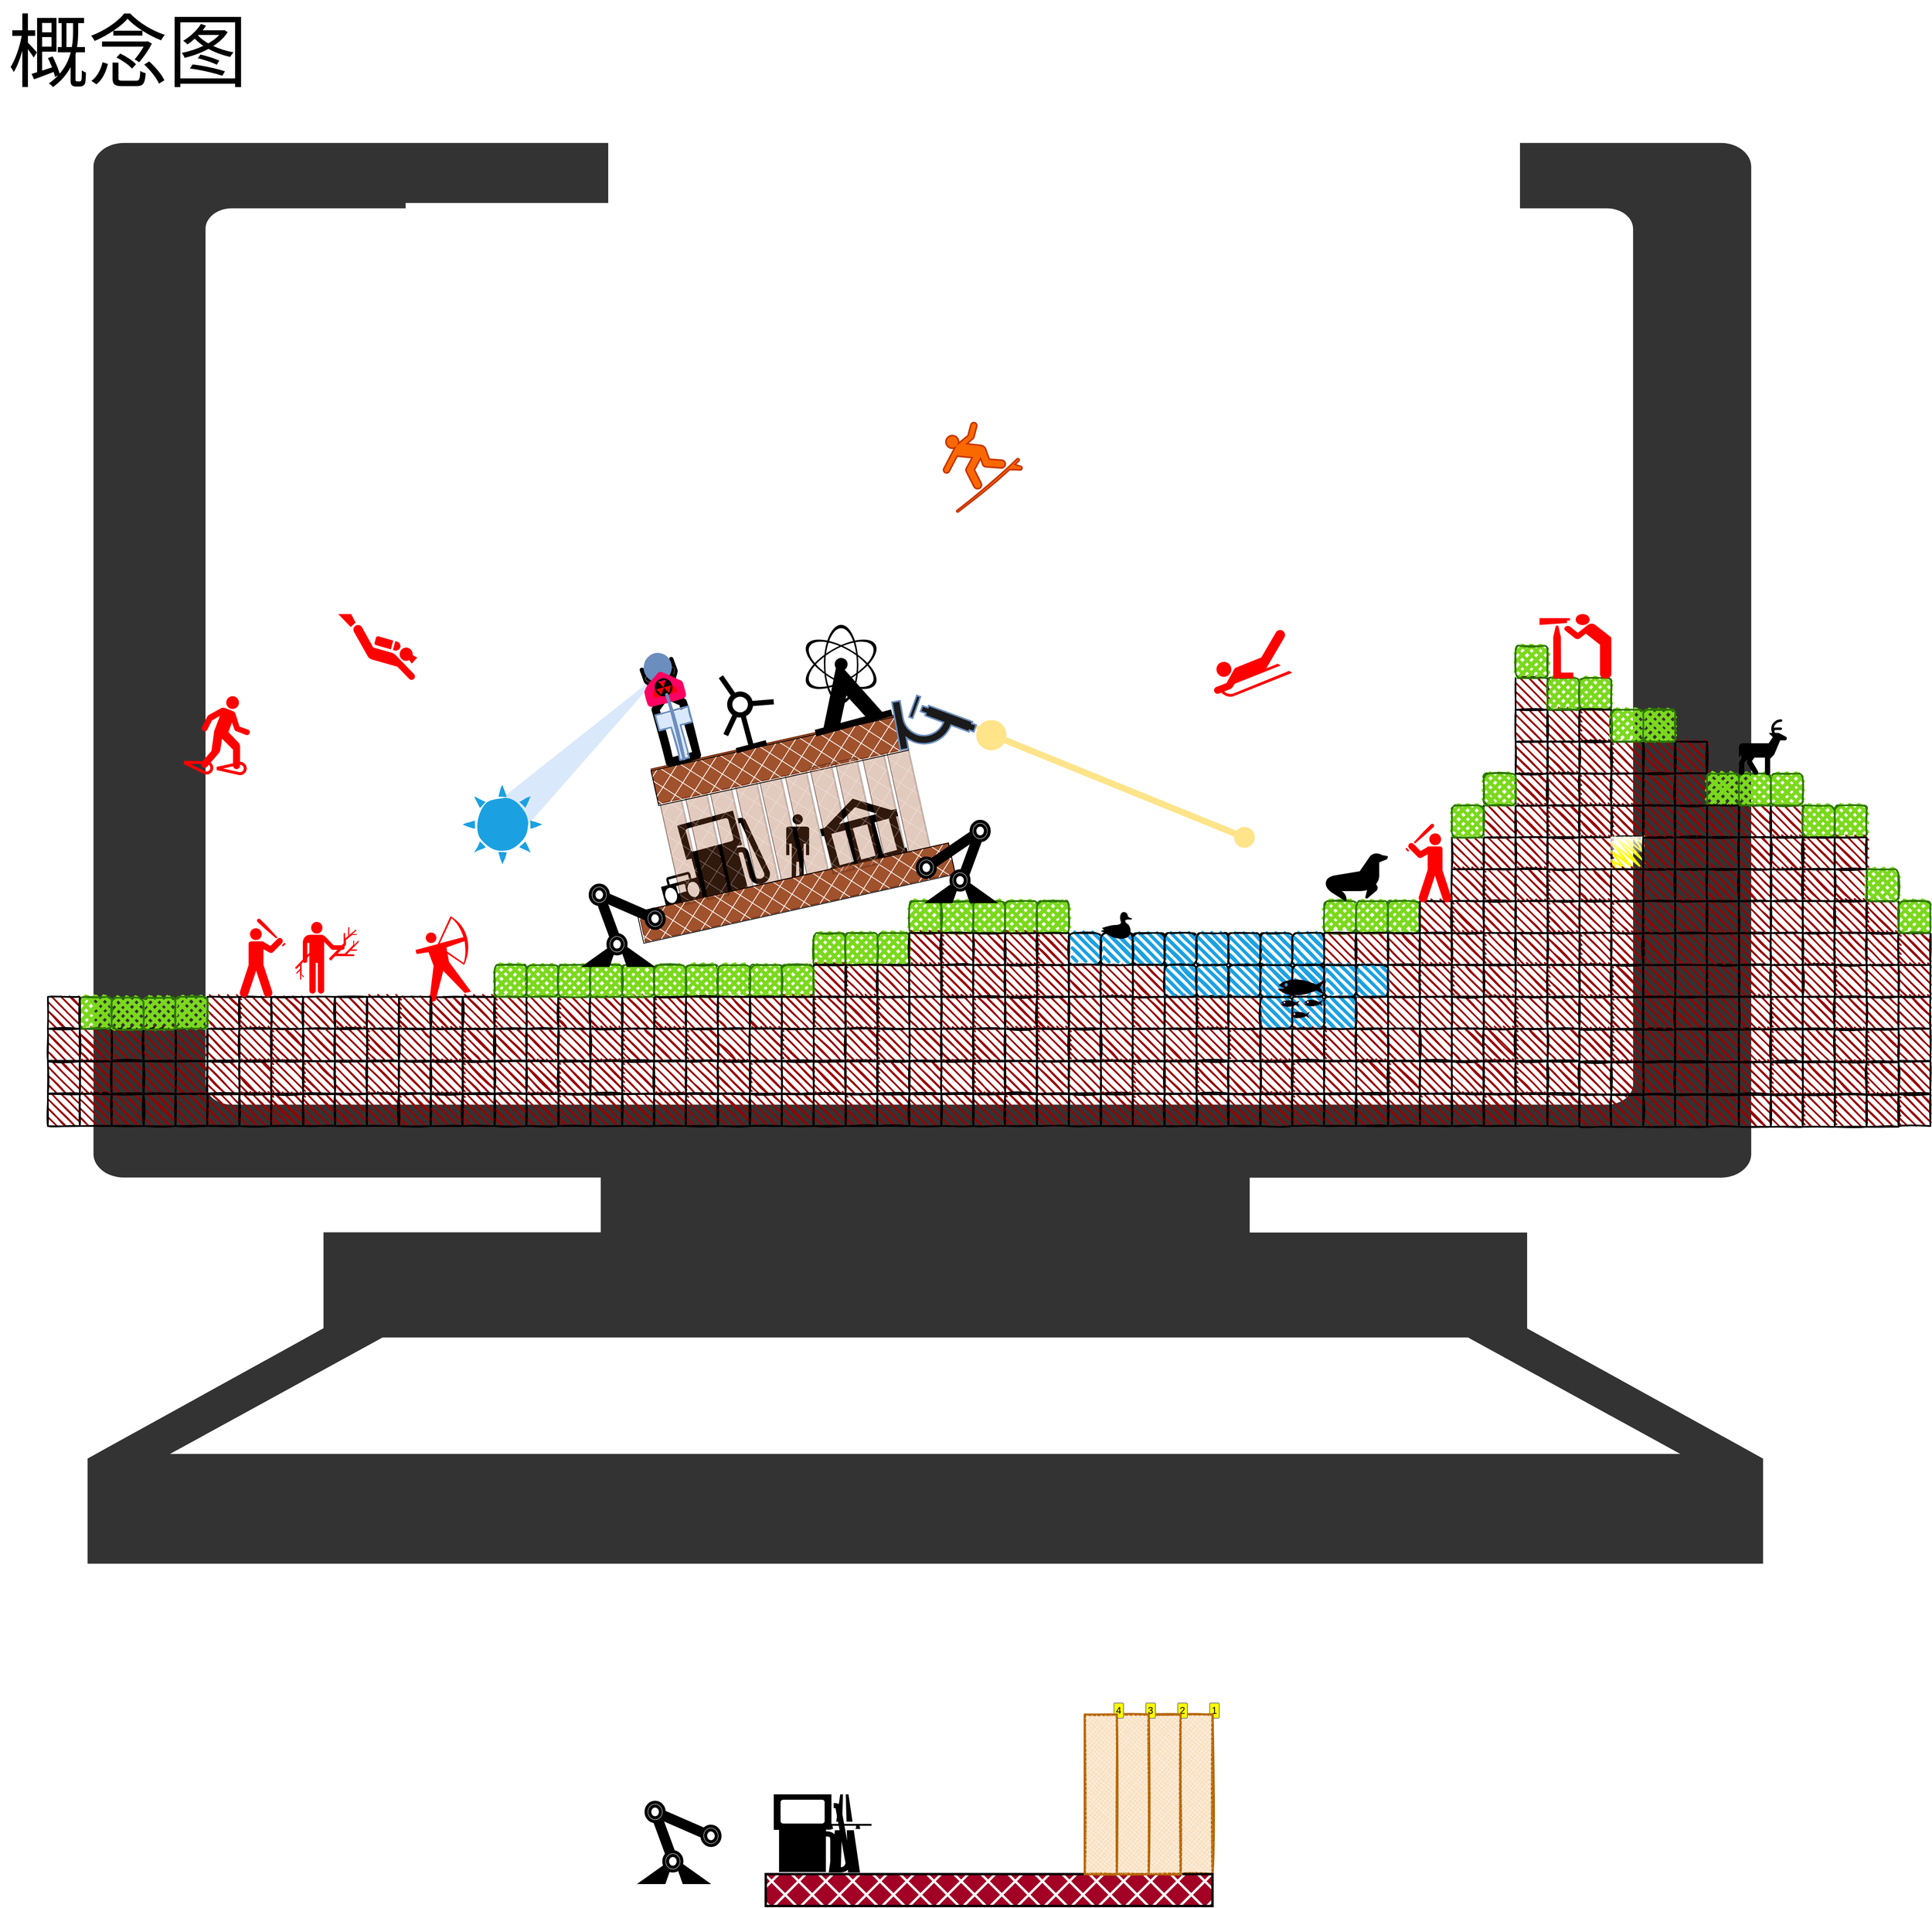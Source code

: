 <mxfile version="20.3.2" type="github">
  <diagram id="p8fDt407_h0lMPVGk4ki" name="第 1 页">
    <mxGraphModel dx="3137" dy="1950" grid="1" gridSize="10" guides="1" tooltips="1" connect="1" arrows="0" fold="1" page="1" pageScale="1" pageWidth="827" pageHeight="1169" math="0" shadow="0">
      <root>
        <mxCell id="0" />
        <mxCell id="1" parent="0" />
        <mxCell id="xoDZpusVlj99PB5QAdmn-684" value="" style="shape=mxgraph.signs.tech.computer;html=1;pointerEvents=1;fillColor=#000000;strokeColor=none;verticalLabelPosition=bottom;verticalAlign=top;align=center;sketch=0;rounded=0;shadow=0;glass=0;fillStyle=auto;strokeWidth=2;opacity=80;" parent="1" vertex="1">
          <mxGeometry x="-1370.23" y="-250.75" width="2100.46" height="1781.5" as="geometry" />
        </mxCell>
        <mxCell id="xoDZpusVlj99PB5QAdmn-473" value="" style="shape=mxgraph.arrows2.wedgeArrow;html=1;bendable=0;startWidth=25;fillColor=#dae8fc;defaultFillColor=invert;defaultGradientColor=invert;rounded=0;strokeColor=none;strokeWidth=8;startArrow=circle;startFill=1;endArrow=oval;endFill=1;startSize=7;endSize=18;jumpStyle=none;" parent="1" edge="1">
          <mxGeometry width="100" height="100" relative="1" as="geometry">
            <mxPoint x="-847.5" y="600" as="sourcePoint" />
            <mxPoint x="-647.5" y="410" as="targetPoint" />
          </mxGeometry>
        </mxCell>
        <mxCell id="xoDZpusVlj99PB5QAdmn-469" value="" style="endArrow=oval;html=1;rounded=0;strokeWidth=8;startSize=7;jumpStyle=none;endSize=18;fillColor=#f8cecc;strokeColor=#FFE48A;endFill=1;startArrow=circle;startFill=1;exitX=0.77;exitY=0;exitDx=0;exitDy=0;exitPerimeter=0;" parent="1" source="xoDZpusVlj99PB5QAdmn-467" edge="1">
          <mxGeometry width="50" height="50" relative="1" as="geometry">
            <mxPoint x="-230" y="500" as="sourcePoint" />
            <mxPoint x="80" y="620" as="targetPoint" />
            <Array as="points">
              <mxPoint x="-240" y="490" />
            </Array>
          </mxGeometry>
        </mxCell>
        <mxCell id="xoDZpusVlj99PB5QAdmn-12" value="" style="rounded=0;whiteSpace=wrap;html=1;fillColor=#990000;strokeWidth=2;fillWeight=2;hachureGap=8;hachureAngle=45;sketch=1;shadow=0;fillStyle=dots;glass=0;" parent="1" vertex="1">
          <mxGeometry x="340" y="620" width="40" height="40" as="geometry" />
        </mxCell>
        <mxCell id="xoDZpusVlj99PB5QAdmn-13" value="" style="rounded=0;whiteSpace=wrap;html=1;fillColor=#990000;strokeWidth=2;fillWeight=2;hachureGap=8;hachureAngle=45;sketch=1;shadow=0;fillStyle=dots;glass=0;" parent="1" vertex="1">
          <mxGeometry x="380" y="580" width="40" height="40" as="geometry" />
        </mxCell>
        <mxCell id="xoDZpusVlj99PB5QAdmn-17" value="" style="rounded=0;whiteSpace=wrap;html=1;fillColor=#990000;strokeWidth=2;fillWeight=2;hachureGap=8;hachureAngle=45;sketch=1;shadow=0;fillStyle=dots;glass=0;" parent="1" vertex="1">
          <mxGeometry x="380" y="620" width="40" height="40" as="geometry" />
        </mxCell>
        <mxCell id="xoDZpusVlj99PB5QAdmn-18" value="" style="rounded=0;whiteSpace=wrap;html=1;fillColor=#990000;strokeWidth=2;fillWeight=2;hachureGap=8;hachureAngle=45;sketch=1;shadow=0;fillStyle=dots;glass=0;" parent="1" vertex="1">
          <mxGeometry x="420" y="420" width="40" height="40" as="geometry" />
        </mxCell>
        <mxCell id="xoDZpusVlj99PB5QAdmn-19" value="" style="rounded=0;whiteSpace=wrap;html=1;fillColor=#990000;strokeWidth=2;fillWeight=2;hachureGap=8;hachureAngle=45;sketch=1;shadow=0;fillStyle=dots;glass=0;" parent="1" vertex="1">
          <mxGeometry x="420" y="540" width="40" height="40" as="geometry" />
        </mxCell>
        <mxCell id="xoDZpusVlj99PB5QAdmn-21" value="" style="rounded=0;whiteSpace=wrap;html=1;fillColor=#990000;strokeWidth=2;fillWeight=2;hachureGap=8;hachureAngle=45;sketch=1;shadow=0;fillStyle=dots;glass=0;" parent="1" vertex="1">
          <mxGeometry x="420" y="500" width="40" height="40" as="geometry" />
        </mxCell>
        <mxCell id="xoDZpusVlj99PB5QAdmn-22" value="" style="rounded=0;whiteSpace=wrap;html=1;fillColor=#990000;strokeWidth=2;fillWeight=2;hachureGap=8;hachureAngle=45;sketch=1;shadow=0;fillStyle=dots;glass=0;" parent="1" vertex="1">
          <mxGeometry x="420" y="460" width="40" height="40" as="geometry" />
        </mxCell>
        <mxCell id="xoDZpusVlj99PB5QAdmn-23" value="" style="rounded=0;whiteSpace=wrap;html=1;fillColor=#990000;strokeWidth=2;fillWeight=2;hachureGap=8;hachureAngle=45;sketch=1;shadow=0;fillStyle=dots;glass=0;" parent="1" vertex="1">
          <mxGeometry x="420" y="580" width="40" height="40" as="geometry" />
        </mxCell>
        <mxCell id="xoDZpusVlj99PB5QAdmn-26" value="" style="rounded=0;whiteSpace=wrap;html=1;fillColor=#990000;strokeWidth=2;fillWeight=2;hachureGap=8;hachureAngle=45;sketch=1;shadow=0;fillStyle=dots;glass=0;" parent="1" vertex="1">
          <mxGeometry x="420" y="620" width="40" height="40" as="geometry" />
        </mxCell>
        <mxCell id="xoDZpusVlj99PB5QAdmn-28" value="" style="rounded=0;whiteSpace=wrap;html=1;fillColor=#990000;strokeWidth=2;fillWeight=2;hachureGap=8;hachureAngle=45;sketch=1;shadow=0;fillStyle=dots;glass=0;" parent="1" vertex="1">
          <mxGeometry x="460" y="540" width="40" height="40" as="geometry" />
        </mxCell>
        <mxCell id="xoDZpusVlj99PB5QAdmn-30" value="" style="rounded=0;whiteSpace=wrap;html=1;fillColor=#990000;strokeWidth=2;fillWeight=2;hachureGap=8;hachureAngle=45;sketch=1;shadow=0;fillStyle=dots;glass=0;" parent="1" vertex="1">
          <mxGeometry x="460" y="500" width="40" height="40" as="geometry" />
        </mxCell>
        <mxCell id="xoDZpusVlj99PB5QAdmn-31" value="" style="rounded=0;whiteSpace=wrap;html=1;fillColor=#990000;strokeWidth=2;fillWeight=2;hachureGap=8;hachureAngle=45;sketch=1;shadow=0;fillStyle=dots;glass=0;" parent="1" vertex="1">
          <mxGeometry x="460" y="460" width="40" height="40" as="geometry" />
        </mxCell>
        <mxCell id="xoDZpusVlj99PB5QAdmn-32" value="" style="rounded=0;whiteSpace=wrap;html=1;fillColor=#990000;strokeWidth=2;fillWeight=2;hachureGap=8;hachureAngle=45;sketch=1;shadow=0;fillStyle=dots;glass=0;" parent="1" vertex="1">
          <mxGeometry x="460" y="580" width="40" height="40" as="geometry" />
        </mxCell>
        <mxCell id="xoDZpusVlj99PB5QAdmn-35" value="" style="rounded=0;whiteSpace=wrap;html=1;fillColor=#990000;strokeWidth=2;fillWeight=2;hachureGap=8;hachureAngle=45;sketch=1;shadow=0;fillStyle=dots;glass=0;" parent="1" vertex="1">
          <mxGeometry x="460" y="620" width="40" height="40" as="geometry" />
        </mxCell>
        <mxCell id="xoDZpusVlj99PB5QAdmn-36" value="" style="rounded=1;whiteSpace=wrap;html=1;fillColor=#7BD91D;strokeWidth=2;fillWeight=4;hachureGap=8;hachureAngle=45;sketch=1;shadow=0;fillStyle=cross-hatch;glass=0;strokeColor=#2D7600;fontColor=#ffffff;" parent="1" vertex="1">
          <mxGeometry x="500" y="420" width="40" height="40" as="geometry" />
        </mxCell>
        <mxCell id="xoDZpusVlj99PB5QAdmn-37" value="" style="rounded=0;whiteSpace=wrap;html=1;fillColor=#990000;strokeWidth=2;fillWeight=2;hachureGap=8;hachureAngle=45;sketch=1;shadow=0;fillStyle=dots;glass=0;" parent="1" vertex="1">
          <mxGeometry x="500" y="540" width="40" height="40" as="geometry" />
        </mxCell>
        <mxCell id="xoDZpusVlj99PB5QAdmn-39" value="" style="rounded=0;whiteSpace=wrap;html=1;fillColor=#990000;strokeWidth=2;fillWeight=2;hachureGap=8;hachureAngle=45;sketch=1;shadow=0;fillStyle=dots;glass=0;" parent="1" vertex="1">
          <mxGeometry x="500" y="500" width="40" height="40" as="geometry" />
        </mxCell>
        <mxCell id="xoDZpusVlj99PB5QAdmn-40" value="" style="rounded=0;whiteSpace=wrap;html=1;fillColor=#990000;strokeWidth=2;fillWeight=2;hachureGap=8;hachureAngle=45;sketch=1;shadow=0;fillStyle=dots;glass=0;" parent="1" vertex="1">
          <mxGeometry x="500" y="460" width="40" height="40" as="geometry" />
        </mxCell>
        <mxCell id="xoDZpusVlj99PB5QAdmn-41" value="" style="rounded=0;whiteSpace=wrap;html=1;fillColor=#990000;strokeWidth=2;fillWeight=2;hachureGap=8;hachureAngle=45;sketch=1;shadow=0;fillStyle=dots;glass=0;" parent="1" vertex="1">
          <mxGeometry x="500" y="580" width="40" height="40" as="geometry" />
        </mxCell>
        <mxCell id="xoDZpusVlj99PB5QAdmn-44" value="" style="rounded=0;whiteSpace=wrap;html=1;fillColor=#990000;strokeWidth=2;fillWeight=2;hachureGap=8;hachureAngle=45;sketch=1;shadow=0;fillStyle=dots;glass=0;" parent="1" vertex="1">
          <mxGeometry x="500" y="620" width="40" height="40" as="geometry" />
        </mxCell>
        <mxCell id="xoDZpusVlj99PB5QAdmn-63" value="" style="rounded=0;whiteSpace=wrap;html=1;fillColor=#990000;strokeWidth=2;fillWeight=2;hachureGap=8;hachureAngle=45;sketch=1;shadow=0;fillStyle=dots;glass=0;" parent="1" vertex="1">
          <mxGeometry x="540" y="540" width="40" height="40" as="geometry" />
        </mxCell>
        <mxCell id="xoDZpusVlj99PB5QAdmn-65" value="" style="rounded=0;whiteSpace=wrap;html=1;fillColor=#990000;strokeWidth=2;fillWeight=2;hachureGap=8;hachureAngle=45;sketch=1;shadow=0;fillStyle=dots;glass=0;" parent="1" vertex="1">
          <mxGeometry x="540" y="580" width="40" height="40" as="geometry" />
        </mxCell>
        <mxCell id="xoDZpusVlj99PB5QAdmn-68" value="" style="rounded=0;whiteSpace=wrap;html=1;fillColor=#FFF700;strokeWidth=2;fillWeight=2;hachureGap=8;hachureAngle=45;sketch=1;shadow=0;fillStyle=zigzag;glass=1;dashed=1;dashPattern=1 4;strokeColor=#d6b656;gradientColor=#ffd966;" parent="1" vertex="1">
          <mxGeometry x="540" y="620" width="40" height="40" as="geometry" />
        </mxCell>
        <mxCell id="xoDZpusVlj99PB5QAdmn-69" value="" style="rounded=0;whiteSpace=wrap;html=1;fillColor=#990000;strokeWidth=2;fillWeight=2;hachureGap=8;hachureAngle=45;sketch=1;shadow=0;fillStyle=dots;glass=0;" parent="1" vertex="1">
          <mxGeometry x="540" y="500" width="40" height="40" as="geometry" />
        </mxCell>
        <mxCell id="xoDZpusVlj99PB5QAdmn-70" value="" style="rounded=0;whiteSpace=wrap;html=1;fillColor=#990000;strokeWidth=2;fillWeight=2;hachureGap=8;hachureAngle=45;sketch=1;shadow=0;fillStyle=dots;glass=0;" parent="1" vertex="1">
          <mxGeometry x="580" y="540" width="40" height="40" as="geometry" />
        </mxCell>
        <mxCell id="xoDZpusVlj99PB5QAdmn-72" value="" style="rounded=0;whiteSpace=wrap;html=1;fillColor=#990000;strokeWidth=2;fillWeight=2;hachureGap=8;hachureAngle=45;sketch=1;shadow=0;fillStyle=dots;glass=0;" parent="1" vertex="1">
          <mxGeometry x="580" y="580" width="40" height="40" as="geometry" />
        </mxCell>
        <mxCell id="xoDZpusVlj99PB5QAdmn-75" value="" style="rounded=0;whiteSpace=wrap;html=1;fillColor=#990000;strokeWidth=2;fillWeight=2;hachureGap=8;hachureAngle=45;sketch=1;shadow=0;fillStyle=dots;glass=0;" parent="1" vertex="1">
          <mxGeometry x="580" y="620" width="40" height="40" as="geometry" />
        </mxCell>
        <mxCell id="xoDZpusVlj99PB5QAdmn-76" value="" style="rounded=0;whiteSpace=wrap;html=1;fillColor=#990000;strokeWidth=2;fillWeight=2;hachureGap=8;hachureAngle=45;sketch=1;shadow=0;fillStyle=dots;glass=0;" parent="1" vertex="1">
          <mxGeometry x="580" y="500" width="40" height="40" as="geometry" />
        </mxCell>
        <mxCell id="xoDZpusVlj99PB5QAdmn-77" value="" style="rounded=0;whiteSpace=wrap;html=1;fillColor=#990000;strokeWidth=2;fillWeight=2;hachureGap=8;hachureAngle=45;sketch=1;shadow=0;fillStyle=dots;glass=0;" parent="1" vertex="1">
          <mxGeometry x="620" y="540" width="40" height="40" as="geometry" />
        </mxCell>
        <mxCell id="xoDZpusVlj99PB5QAdmn-79" value="" style="rounded=0;whiteSpace=wrap;html=1;fillColor=#990000;strokeWidth=2;fillWeight=2;hachureGap=8;hachureAngle=45;sketch=1;shadow=0;fillStyle=dots;glass=0;" parent="1" vertex="1">
          <mxGeometry x="620" y="580" width="40" height="40" as="geometry" />
        </mxCell>
        <mxCell id="xoDZpusVlj99PB5QAdmn-82" value="" style="rounded=0;whiteSpace=wrap;html=1;fillColor=#990000;strokeWidth=2;fillWeight=2;hachureGap=8;hachureAngle=45;sketch=1;shadow=0;fillStyle=dots;glass=0;" parent="1" vertex="1">
          <mxGeometry x="620" y="620" width="40" height="40" as="geometry" />
        </mxCell>
        <mxCell id="xoDZpusVlj99PB5QAdmn-83" value="" style="rounded=0;whiteSpace=wrap;html=1;fillColor=#990000;strokeWidth=2;fillWeight=2;hachureGap=8;hachureAngle=45;sketch=1;shadow=0;fillStyle=dots;glass=0;" parent="1" vertex="1">
          <mxGeometry x="620" y="500" width="40" height="40" as="geometry" />
        </mxCell>
        <mxCell id="xoDZpusVlj99PB5QAdmn-85" value="" style="rounded=1;whiteSpace=wrap;html=1;fillColor=#7BD91D;strokeWidth=2;fillWeight=4;hachureGap=8;hachureAngle=45;sketch=1;shadow=0;fillStyle=cross-hatch;glass=0;strokeColor=#2D7600;fontColor=#ffffff;" parent="1" vertex="1">
          <mxGeometry x="660" y="540" width="40" height="40" as="geometry" />
        </mxCell>
        <mxCell id="xoDZpusVlj99PB5QAdmn-87" value="" style="rounded=0;whiteSpace=wrap;html=1;fillColor=#990000;strokeWidth=2;fillWeight=2;hachureGap=8;hachureAngle=45;sketch=1;shadow=0;fillStyle=dots;glass=0;" parent="1" vertex="1">
          <mxGeometry x="660" y="580" width="40" height="40" as="geometry" />
        </mxCell>
        <mxCell id="xoDZpusVlj99PB5QAdmn-90" value="" style="rounded=0;whiteSpace=wrap;html=1;fillColor=#990000;strokeWidth=2;fillWeight=2;hachureGap=8;hachureAngle=45;sketch=1;shadow=0;fillStyle=dots;glass=0;" parent="1" vertex="1">
          <mxGeometry x="660" y="620" width="40" height="40" as="geometry" />
        </mxCell>
        <mxCell id="xoDZpusVlj99PB5QAdmn-94" value="" style="rounded=0;whiteSpace=wrap;html=1;fillColor=#990000;strokeWidth=2;fillWeight=2;hachureGap=8;hachureAngle=45;sketch=1;shadow=0;fillStyle=dots;glass=0;" parent="1" vertex="1">
          <mxGeometry x="700" y="580" width="40" height="40" as="geometry" />
        </mxCell>
        <mxCell id="xoDZpusVlj99PB5QAdmn-97" value="" style="rounded=0;whiteSpace=wrap;html=1;fillColor=#990000;strokeWidth=2;fillWeight=2;hachureGap=8;hachureAngle=45;sketch=1;shadow=0;fillStyle=dots;glass=0;" parent="1" vertex="1">
          <mxGeometry x="700" y="620" width="40" height="40" as="geometry" />
        </mxCell>
        <mxCell id="xoDZpusVlj99PB5QAdmn-101" value="" style="rounded=0;whiteSpace=wrap;html=1;fillColor=#990000;strokeWidth=2;fillWeight=2;hachureGap=8;hachureAngle=45;sketch=1;shadow=0;fillStyle=dots;glass=0;" parent="1" vertex="1">
          <mxGeometry x="740" y="580" width="40" height="40" as="geometry" />
        </mxCell>
        <mxCell id="xoDZpusVlj99PB5QAdmn-104" value="" style="rounded=0;whiteSpace=wrap;html=1;fillColor=#990000;strokeWidth=2;fillWeight=2;hachureGap=8;hachureAngle=45;sketch=1;shadow=0;fillStyle=dots;glass=0;" parent="1" vertex="1">
          <mxGeometry x="740" y="620" width="40" height="40" as="geometry" />
        </mxCell>
        <mxCell id="xoDZpusVlj99PB5QAdmn-108" value="" style="rounded=1;whiteSpace=wrap;html=1;fillColor=#7BD91D;strokeWidth=2;fillWeight=4;hachureGap=8;hachureAngle=45;sketch=1;shadow=0;fillStyle=cross-hatch;glass=0;strokeColor=#2D7600;fontColor=#ffffff;" parent="1" vertex="1">
          <mxGeometry x="780" y="580" width="40" height="40" as="geometry" />
        </mxCell>
        <mxCell id="xoDZpusVlj99PB5QAdmn-111" value="" style="rounded=0;whiteSpace=wrap;html=1;fillColor=#990000;strokeWidth=2;fillWeight=2;hachureGap=8;hachureAngle=45;sketch=1;shadow=0;fillStyle=dots;glass=0;" parent="1" vertex="1">
          <mxGeometry x="780" y="620" width="40" height="40" as="geometry" />
        </mxCell>
        <mxCell id="xoDZpusVlj99PB5QAdmn-114" value="" style="rounded=1;whiteSpace=wrap;html=1;fillColor=#7BD91D;strokeWidth=2;fillWeight=4;hachureGap=8;hachureAngle=45;sketch=1;shadow=0;fillStyle=cross-hatch;glass=0;strokeColor=#2D7600;fontColor=#ffffff;" parent="1" vertex="1">
          <mxGeometry x="820" y="580" width="40" height="40" as="geometry" />
        </mxCell>
        <mxCell id="xoDZpusVlj99PB5QAdmn-117" value="" style="rounded=0;whiteSpace=wrap;html=1;fillColor=#990000;strokeWidth=2;fillWeight=2;hachureGap=8;hachureAngle=45;sketch=1;shadow=0;fillStyle=dots;glass=0;" parent="1" vertex="1">
          <mxGeometry x="820" y="620" width="40" height="40" as="geometry" />
        </mxCell>
        <mxCell id="xoDZpusVlj99PB5QAdmn-140" value="" style="rounded=1;whiteSpace=wrap;html=1;strokeWidth=2;fillWeight=4;hachureGap=8;hachureAngle=45;fillColor=#1ba1e2;sketch=1;" parent="1" vertex="1">
          <mxGeometry x="-140" y="740" width="40" height="40" as="geometry" />
        </mxCell>
        <mxCell id="xoDZpusVlj99PB5QAdmn-141" value="" style="rounded=1;whiteSpace=wrap;html=1;strokeWidth=2;fillWeight=4;hachureGap=8;hachureAngle=45;fillColor=#1ba1e2;sketch=1;" parent="1" vertex="1">
          <mxGeometry x="-100" y="740" width="40" height="40" as="geometry" />
        </mxCell>
        <mxCell id="xoDZpusVlj99PB5QAdmn-142" value="" style="rounded=1;whiteSpace=wrap;html=1;strokeWidth=2;fillWeight=4;hachureGap=8;hachureAngle=45;fillColor=#1ba1e2;sketch=1;" parent="1" vertex="1">
          <mxGeometry x="-60" y="740" width="40" height="40" as="geometry" />
        </mxCell>
        <mxCell id="xoDZpusVlj99PB5QAdmn-143" value="" style="rounded=1;whiteSpace=wrap;html=1;strokeWidth=2;fillWeight=4;hachureGap=8;hachureAngle=45;fillColor=#1ba1e2;sketch=1;" parent="1" vertex="1">
          <mxGeometry x="-20" y="740" width="40" height="40" as="geometry" />
        </mxCell>
        <mxCell id="xoDZpusVlj99PB5QAdmn-144" value="" style="rounded=1;whiteSpace=wrap;html=1;strokeWidth=2;fillWeight=4;hachureGap=8;hachureAngle=45;fillColor=#1ba1e2;sketch=1;" parent="1" vertex="1">
          <mxGeometry x="20" y="740" width="40" height="40" as="geometry" />
        </mxCell>
        <mxCell id="xoDZpusVlj99PB5QAdmn-145" value="" style="rounded=1;whiteSpace=wrap;html=1;strokeWidth=2;fillWeight=4;hachureGap=8;hachureAngle=45;fillColor=#1ba1e2;sketch=1;" parent="1" vertex="1">
          <mxGeometry x="60" y="740" width="40" height="40" as="geometry" />
        </mxCell>
        <mxCell id="xoDZpusVlj99PB5QAdmn-146" value="" style="rounded=1;whiteSpace=wrap;html=1;strokeWidth=2;fillWeight=4;hachureGap=8;hachureAngle=45;fillColor=#1ba1e2;sketch=1;" parent="1" vertex="1">
          <mxGeometry x="100" y="740" width="40" height="40" as="geometry" />
        </mxCell>
        <mxCell id="xoDZpusVlj99PB5QAdmn-147" value="" style="rounded=1;whiteSpace=wrap;html=1;strokeWidth=2;fillWeight=4;hachureGap=8;hachureAngle=45;fillColor=#1ba1e2;sketch=1;" parent="1" vertex="1">
          <mxGeometry x="140" y="740" width="40" height="40" as="geometry" />
        </mxCell>
        <mxCell id="xoDZpusVlj99PB5QAdmn-150" value="" style="rounded=1;whiteSpace=wrap;html=1;strokeWidth=2;fillWeight=4;hachureGap=8;hachureAngle=45;fillColor=#7BD91D;sketch=1;fillStyle=cross-hatch;strokeColor=#2D7600;fontColor=#ffffff;" parent="1" vertex="1">
          <mxGeometry x="-340" y="700" width="40" height="40" as="geometry" />
        </mxCell>
        <mxCell id="xoDZpusVlj99PB5QAdmn-152" value="" style="rounded=1;whiteSpace=wrap;html=1;strokeWidth=2;fillWeight=4;hachureGap=8;hachureAngle=45;fillColor=#7BD91D;sketch=1;fillStyle=cross-hatch;strokeColor=#2D7600;fontColor=#ffffff;" parent="1" vertex="1">
          <mxGeometry x="-300" y="700" width="40" height="40" as="geometry" />
        </mxCell>
        <mxCell id="xoDZpusVlj99PB5QAdmn-153" value="" style="rounded=1;whiteSpace=wrap;html=1;strokeWidth=2;fillWeight=4;hachureGap=8;hachureAngle=45;fillColor=#7BD91D;sketch=1;fillStyle=cross-hatch;strokeColor=#2D7600;fontColor=#ffffff;" parent="1" vertex="1">
          <mxGeometry x="-260" y="700" width="40" height="40" as="geometry" />
        </mxCell>
        <mxCell id="xoDZpusVlj99PB5QAdmn-154" value="" style="rounded=1;whiteSpace=wrap;html=1;strokeWidth=2;fillWeight=4;hachureGap=8;hachureAngle=45;fillColor=#7BD91D;sketch=1;fillStyle=cross-hatch;strokeColor=#2D7600;fontColor=#ffffff;" parent="1" vertex="1">
          <mxGeometry x="-220" y="700" width="40" height="40" as="geometry" />
        </mxCell>
        <mxCell id="xoDZpusVlj99PB5QAdmn-155" value="" style="rounded=1;whiteSpace=wrap;html=1;strokeWidth=2;fillWeight=4;hachureGap=8;hachureAngle=45;fillColor=#7BD91D;sketch=1;fillStyle=cross-hatch;strokeColor=#2D7600;fontColor=#ffffff;" parent="1" vertex="1">
          <mxGeometry x="-180" y="700" width="40" height="40" as="geometry" />
        </mxCell>
        <mxCell id="xoDZpusVlj99PB5QAdmn-156" value="" style="rounded=1;whiteSpace=wrap;html=1;strokeWidth=2;fillWeight=4;hachureGap=8;hachureAngle=45;fillColor=#7BD91D;sketch=1;fillStyle=cross-hatch;strokeColor=#2D7600;fontColor=#ffffff;" parent="1" vertex="1">
          <mxGeometry x="-460" y="740" width="40" height="40" as="geometry" />
        </mxCell>
        <mxCell id="xoDZpusVlj99PB5QAdmn-157" value="" style="rounded=1;whiteSpace=wrap;html=1;strokeWidth=2;fillWeight=4;hachureGap=8;hachureAngle=45;fillColor=#7BD91D;sketch=1;fillStyle=cross-hatch;strokeColor=#2D7600;fontColor=#ffffff;" parent="1" vertex="1">
          <mxGeometry x="-420" y="740" width="40" height="40" as="geometry" />
        </mxCell>
        <mxCell id="xoDZpusVlj99PB5QAdmn-158" value="" style="rounded=1;whiteSpace=wrap;html=1;strokeWidth=2;fillWeight=4;hachureGap=8;hachureAngle=45;fillColor=#7BD91D;sketch=1;fillStyle=cross-hatch;strokeColor=#2D7600;fontColor=#ffffff;" parent="1" vertex="1">
          <mxGeometry x="-380" y="740" width="40" height="40" as="geometry" />
        </mxCell>
        <mxCell id="xoDZpusVlj99PB5QAdmn-159" value="" style="rounded=1;whiteSpace=wrap;html=1;strokeWidth=2;fillWeight=4;hachureGap=8;hachureAngle=45;fillColor=#7BD91D;sketch=1;fillStyle=cross-hatch;strokeColor=#2D7600;fontColor=#ffffff;" parent="1" vertex="1">
          <mxGeometry x="180" y="700" width="40" height="40" as="geometry" />
        </mxCell>
        <mxCell id="xoDZpusVlj99PB5QAdmn-160" value="" style="rounded=1;whiteSpace=wrap;html=1;strokeWidth=2;fillWeight=4;hachureGap=8;hachureAngle=45;fillColor=#7BD91D;sketch=1;fillStyle=cross-hatch;strokeColor=#2D7600;fontColor=#ffffff;" parent="1" vertex="1">
          <mxGeometry x="220" y="700" width="40" height="40" as="geometry" />
        </mxCell>
        <mxCell id="xoDZpusVlj99PB5QAdmn-161" value="" style="rounded=1;whiteSpace=wrap;html=1;strokeWidth=2;fillWeight=4;hachureGap=8;hachureAngle=45;fillColor=#7BD91D;sketch=1;fillStyle=cross-hatch;strokeColor=#2D7600;fontColor=#ffffff;" parent="1" vertex="1">
          <mxGeometry x="260" y="700" width="40" height="40" as="geometry" />
        </mxCell>
        <mxCell id="xoDZpusVlj99PB5QAdmn-164" value="" style="rounded=0;whiteSpace=wrap;html=1;strokeWidth=2;fillWeight=2;hachureGap=8;hachureAngle=45;fillColor=#990000;sketch=1;shadow=0;fillStyle=dots;fontColor=default;strokeColor=default;glass=0;treeFolding=0;treeMoving=0;enumerate=0;fixedWidth=0;autosize=0;movableLabel=0;movable=1;backgroundOutline=0;metaEdit=0;collapsible=0;dropTarget=0;container=0;fixDash=0;perimeter=ellipsePerimeter;" parent="1" vertex="1">
          <mxGeometry x="-460" y="780" width="40" height="40" as="geometry" />
        </mxCell>
        <mxCell id="xoDZpusVlj99PB5QAdmn-167" value="" style="rounded=0;whiteSpace=wrap;html=1;strokeWidth=2;fillWeight=2;hachureGap=8;hachureAngle=45;fillColor=#990000;sketch=1;shadow=0;fillStyle=dots;fontColor=default;strokeColor=default;glass=0;treeFolding=0;treeMoving=0;enumerate=0;fixedWidth=0;autosize=0;movableLabel=0;movable=1;backgroundOutline=0;metaEdit=0;collapsible=0;dropTarget=0;container=0;fixDash=0;perimeter=ellipsePerimeter;" parent="1" vertex="1">
          <mxGeometry x="-420" y="780" width="40" height="40" as="geometry" />
        </mxCell>
        <mxCell id="xoDZpusVlj99PB5QAdmn-168" value="" style="rounded=0;whiteSpace=wrap;html=1;strokeWidth=2;fillWeight=2;hachureGap=8;hachureAngle=45;fillColor=#990000;sketch=1;shadow=0;fillStyle=dots;fontColor=default;strokeColor=default;glass=0;treeFolding=0;treeMoving=0;enumerate=0;fixedWidth=0;autosize=0;movableLabel=0;movable=1;backgroundOutline=0;metaEdit=0;collapsible=0;dropTarget=0;container=0;fixDash=0;perimeter=ellipsePerimeter;" parent="1" vertex="1">
          <mxGeometry x="-380" y="780" width="40" height="40" as="geometry" />
        </mxCell>
        <mxCell id="xoDZpusVlj99PB5QAdmn-169" value="" style="rounded=0;whiteSpace=wrap;html=1;strokeWidth=2;fillWeight=2;hachureGap=8;hachureAngle=45;fillColor=#990000;sketch=1;shadow=0;fillStyle=dots;fontColor=default;strokeColor=default;glass=0;treeFolding=0;treeMoving=0;enumerate=0;fixedWidth=0;autosize=0;movableLabel=0;movable=1;backgroundOutline=0;metaEdit=0;collapsible=0;dropTarget=0;container=0;fixDash=0;perimeter=ellipsePerimeter;" parent="1" vertex="1">
          <mxGeometry x="-340" y="780" width="40" height="40" as="geometry" />
        </mxCell>
        <mxCell id="xoDZpusVlj99PB5QAdmn-170" value="" style="rounded=0;whiteSpace=wrap;html=1;strokeWidth=2;fillWeight=2;hachureGap=8;hachureAngle=45;fillColor=#990000;sketch=1;shadow=0;fillStyle=dots;fontColor=default;strokeColor=default;glass=0;treeFolding=0;treeMoving=0;enumerate=0;fixedWidth=0;autosize=0;movableLabel=0;movable=1;backgroundOutline=0;metaEdit=0;collapsible=0;dropTarget=0;container=0;fixDash=0;perimeter=ellipsePerimeter;" parent="1" vertex="1">
          <mxGeometry x="-300" y="780" width="40" height="40" as="geometry" />
        </mxCell>
        <mxCell id="xoDZpusVlj99PB5QAdmn-171" value="" style="rounded=0;whiteSpace=wrap;html=1;strokeWidth=2;fillWeight=2;hachureGap=8;hachureAngle=45;fillColor=#990000;sketch=1;shadow=0;fillStyle=dots;fontColor=default;strokeColor=default;glass=0;treeFolding=0;treeMoving=0;enumerate=0;fixedWidth=0;autosize=0;movableLabel=0;movable=1;backgroundOutline=0;metaEdit=0;collapsible=0;dropTarget=0;container=0;fixDash=0;perimeter=ellipsePerimeter;" parent="1" vertex="1">
          <mxGeometry x="-260" y="780" width="40" height="40" as="geometry" />
        </mxCell>
        <mxCell id="xoDZpusVlj99PB5QAdmn-172" value="" style="rounded=0;whiteSpace=wrap;html=1;strokeWidth=2;fillWeight=2;hachureGap=8;hachureAngle=45;fillColor=#990000;sketch=1;shadow=0;fillStyle=dots;fontColor=default;strokeColor=default;glass=0;treeFolding=0;treeMoving=0;enumerate=0;fixedWidth=0;autosize=0;movableLabel=0;movable=1;backgroundOutline=0;metaEdit=0;collapsible=0;dropTarget=0;container=0;fixDash=0;perimeter=ellipsePerimeter;" parent="1" vertex="1">
          <mxGeometry x="-220" y="780" width="40" height="40" as="geometry" />
        </mxCell>
        <mxCell id="xoDZpusVlj99PB5QAdmn-173" value="" style="rounded=0;whiteSpace=wrap;html=1;strokeWidth=2;fillWeight=2;hachureGap=8;hachureAngle=45;fillColor=#990000;sketch=1;shadow=0;fillStyle=dots;fontColor=default;strokeColor=default;glass=0;treeFolding=0;treeMoving=0;enumerate=0;fixedWidth=0;autosize=0;movableLabel=0;movable=1;backgroundOutline=0;metaEdit=0;collapsible=0;dropTarget=0;container=0;fixDash=0;perimeter=ellipsePerimeter;" parent="1" vertex="1">
          <mxGeometry x="-180" y="780" width="40" height="40" as="geometry" />
        </mxCell>
        <mxCell id="xoDZpusVlj99PB5QAdmn-174" value="" style="rounded=0;whiteSpace=wrap;html=1;strokeWidth=2;fillWeight=2;hachureGap=8;hachureAngle=45;fillColor=#990000;sketch=1;shadow=0;fillStyle=dots;fontColor=default;strokeColor=default;glass=0;treeFolding=0;treeMoving=0;enumerate=0;fixedWidth=0;autosize=0;movableLabel=0;movable=1;backgroundOutline=0;metaEdit=0;collapsible=0;dropTarget=0;container=0;fixDash=0;perimeter=ellipsePerimeter;" parent="1" vertex="1">
          <mxGeometry x="-340" y="740" width="40" height="40" as="geometry" />
        </mxCell>
        <mxCell id="xoDZpusVlj99PB5QAdmn-175" value="" style="rounded=0;whiteSpace=wrap;html=1;strokeWidth=2;fillWeight=2;hachureGap=8;hachureAngle=45;fillColor=#990000;sketch=1;shadow=0;fillStyle=dots;fontColor=default;strokeColor=default;glass=0;treeFolding=0;treeMoving=0;enumerate=0;fixedWidth=0;autosize=0;movableLabel=0;movable=1;backgroundOutline=0;metaEdit=0;collapsible=0;dropTarget=0;container=0;fixDash=0;perimeter=ellipsePerimeter;" parent="1" vertex="1">
          <mxGeometry x="-300" y="740" width="40" height="40" as="geometry" />
        </mxCell>
        <mxCell id="xoDZpusVlj99PB5QAdmn-176" value="" style="rounded=0;whiteSpace=wrap;html=1;strokeWidth=2;fillWeight=2;hachureGap=8;hachureAngle=45;fillColor=#990000;sketch=1;shadow=0;fillStyle=dots;fontColor=default;strokeColor=default;glass=0;treeFolding=0;treeMoving=0;enumerate=0;fixedWidth=0;autosize=0;movableLabel=0;movable=1;backgroundOutline=0;metaEdit=0;collapsible=0;dropTarget=0;container=0;fixDash=0;perimeter=ellipsePerimeter;" parent="1" vertex="1">
          <mxGeometry x="-260" y="740" width="40" height="40" as="geometry" />
        </mxCell>
        <mxCell id="xoDZpusVlj99PB5QAdmn-177" value="" style="rounded=0;whiteSpace=wrap;html=1;strokeWidth=2;fillWeight=2;hachureGap=8;hachureAngle=45;fillColor=#990000;sketch=1;shadow=0;fillStyle=dots;fontColor=default;strokeColor=default;glass=0;treeFolding=0;treeMoving=0;enumerate=0;fixedWidth=0;autosize=0;movableLabel=0;movable=1;backgroundOutline=0;metaEdit=0;collapsible=0;dropTarget=0;container=0;fixDash=0;perimeter=ellipsePerimeter;" parent="1" vertex="1">
          <mxGeometry x="-220" y="740" width="40" height="40" as="geometry" />
        </mxCell>
        <mxCell id="xoDZpusVlj99PB5QAdmn-178" value="" style="rounded=0;whiteSpace=wrap;html=1;strokeWidth=2;fillWeight=2;hachureGap=8;hachureAngle=45;fillColor=#990000;sketch=1;shadow=0;fillStyle=dots;fontColor=default;strokeColor=default;glass=0;treeFolding=0;treeMoving=0;enumerate=0;fixedWidth=0;autosize=0;movableLabel=0;movable=1;backgroundOutline=0;metaEdit=0;collapsible=0;dropTarget=0;container=0;fixDash=0;perimeter=ellipsePerimeter;" parent="1" vertex="1">
          <mxGeometry x="-180" y="740" width="40" height="40" as="geometry" />
        </mxCell>
        <mxCell id="xoDZpusVlj99PB5QAdmn-179" value="" style="rounded=0;whiteSpace=wrap;html=1;strokeWidth=2;fillWeight=2;hachureGap=8;hachureAngle=45;fillColor=#990000;sketch=1;shadow=0;fillStyle=dots;fontColor=default;strokeColor=default;glass=0;treeFolding=0;treeMoving=0;enumerate=0;fixedWidth=0;autosize=0;movableLabel=0;movable=1;backgroundOutline=0;metaEdit=0;collapsible=0;dropTarget=0;container=0;fixDash=0;perimeter=ellipsePerimeter;" parent="1" vertex="1">
          <mxGeometry x="-140" y="780" width="40" height="40" as="geometry" />
        </mxCell>
        <mxCell id="xoDZpusVlj99PB5QAdmn-180" value="" style="rounded=0;whiteSpace=wrap;html=1;strokeWidth=2;fillWeight=2;hachureGap=8;hachureAngle=45;fillColor=#990000;sketch=1;shadow=0;fillStyle=dots;fontColor=default;strokeColor=default;glass=0;treeFolding=0;treeMoving=0;enumerate=0;fixedWidth=0;autosize=0;movableLabel=0;movable=1;backgroundOutline=0;metaEdit=0;collapsible=0;dropTarget=0;container=0;fixDash=0;perimeter=ellipsePerimeter;" parent="1" vertex="1">
          <mxGeometry x="-100" y="780" width="40" height="40" as="geometry" />
        </mxCell>
        <mxCell id="xoDZpusVlj99PB5QAdmn-181" value="" style="rounded=0;whiteSpace=wrap;html=1;strokeWidth=2;fillWeight=2;hachureGap=8;hachureAngle=45;fillColor=#990000;sketch=1;shadow=0;fillStyle=dots;fontColor=default;strokeColor=default;glass=0;treeFolding=0;treeMoving=0;enumerate=0;fixedWidth=0;autosize=0;movableLabel=0;movable=1;backgroundOutline=0;metaEdit=0;collapsible=0;dropTarget=0;container=0;fixDash=0;perimeter=ellipsePerimeter;" parent="1" vertex="1">
          <mxGeometry x="-60" y="780" width="40" height="40" as="geometry" />
        </mxCell>
        <mxCell id="xoDZpusVlj99PB5QAdmn-189" value="" style="rounded=0;whiteSpace=wrap;html=1;strokeWidth=2;fillWeight=2;hachureGap=8;hachureAngle=45;fillColor=#990000;sketch=1;shadow=0;fillStyle=dots;fontColor=default;strokeColor=default;glass=0;treeFolding=0;treeMoving=0;enumerate=0;fixedWidth=0;autosize=0;movableLabel=0;movable=1;backgroundOutline=0;metaEdit=0;collapsible=0;dropTarget=0;container=0;fixDash=0;perimeter=ellipsePerimeter;" parent="1" vertex="1">
          <mxGeometry x="260" y="780" width="40" height="40" as="geometry" />
        </mxCell>
        <mxCell id="xoDZpusVlj99PB5QAdmn-190" value="" style="rounded=0;whiteSpace=wrap;html=1;strokeWidth=2;fillWeight=2;hachureGap=8;hachureAngle=45;fillColor=#990000;sketch=1;shadow=0;fillStyle=dots;fontColor=default;strokeColor=default;glass=0;treeFolding=0;treeMoving=0;enumerate=0;fixedWidth=0;autosize=0;movableLabel=0;movable=1;backgroundOutline=0;metaEdit=0;collapsible=0;dropTarget=0;container=0;fixDash=0;perimeter=ellipsePerimeter;" parent="1" vertex="1">
          <mxGeometry x="300" y="780" width="40" height="40" as="geometry" />
        </mxCell>
        <mxCell id="xoDZpusVlj99PB5QAdmn-191" value="" style="rounded=0;whiteSpace=wrap;html=1;strokeWidth=2;fillWeight=2;hachureGap=8;hachureAngle=45;fillColor=#990000;sketch=1;shadow=0;fillStyle=dots;fontColor=default;strokeColor=default;glass=0;treeFolding=0;treeMoving=0;enumerate=0;fixedWidth=0;autosize=0;movableLabel=0;movable=1;backgroundOutline=0;metaEdit=0;collapsible=0;dropTarget=0;container=0;fixDash=0;perimeter=ellipsePerimeter;" parent="1" vertex="1">
          <mxGeometry x="340" y="780" width="40" height="40" as="geometry" />
        </mxCell>
        <mxCell id="xoDZpusVlj99PB5QAdmn-192" value="" style="rounded=0;whiteSpace=wrap;html=1;strokeWidth=2;fillWeight=2;hachureGap=8;hachureAngle=45;fillColor=#990000;sketch=1;shadow=0;fillStyle=dots;fontColor=default;strokeColor=default;glass=0;treeFolding=0;treeMoving=0;enumerate=0;fixedWidth=0;autosize=0;movableLabel=0;movable=1;backgroundOutline=0;metaEdit=0;collapsible=0;dropTarget=0;container=0;fixDash=0;perimeter=ellipsePerimeter;" parent="1" vertex="1">
          <mxGeometry x="380" y="780" width="40" height="40" as="geometry" />
        </mxCell>
        <mxCell id="xoDZpusVlj99PB5QAdmn-193" value="" style="rounded=0;whiteSpace=wrap;html=1;strokeWidth=2;fillWeight=2;hachureGap=8;hachureAngle=45;fillColor=#990000;sketch=1;shadow=0;fillStyle=dots;fontColor=default;strokeColor=default;glass=0;treeFolding=0;treeMoving=0;enumerate=0;fixedWidth=0;autosize=0;movableLabel=0;movable=1;backgroundOutline=0;metaEdit=0;collapsible=0;dropTarget=0;container=0;fixDash=0;perimeter=ellipsePerimeter;" parent="1" vertex="1">
          <mxGeometry x="420" y="780" width="40" height="40" as="geometry" />
        </mxCell>
        <mxCell id="xoDZpusVlj99PB5QAdmn-194" value="" style="rounded=0;whiteSpace=wrap;html=1;strokeWidth=2;fillWeight=2;hachureGap=8;hachureAngle=45;fillColor=#990000;sketch=1;shadow=0;fillStyle=dots;fontColor=default;strokeColor=default;glass=0;treeFolding=0;treeMoving=0;enumerate=0;fixedWidth=0;autosize=0;movableLabel=0;movable=1;backgroundOutline=0;metaEdit=0;collapsible=0;dropTarget=0;container=0;fixDash=0;perimeter=ellipsePerimeter;" parent="1" vertex="1">
          <mxGeometry x="460" y="780" width="40" height="40" as="geometry" />
        </mxCell>
        <mxCell id="xoDZpusVlj99PB5QAdmn-195" value="" style="rounded=0;whiteSpace=wrap;html=1;strokeWidth=2;fillWeight=2;hachureGap=8;hachureAngle=45;fillColor=#990000;sketch=1;shadow=0;fillStyle=dots;fontColor=default;strokeColor=default;glass=0;treeFolding=0;treeMoving=0;enumerate=0;fixedWidth=0;autosize=0;movableLabel=0;movable=1;backgroundOutline=0;metaEdit=0;collapsible=0;dropTarget=0;container=0;fixDash=0;perimeter=ellipsePerimeter;" parent="1" vertex="1">
          <mxGeometry x="500" y="780" width="40" height="40" as="geometry" />
        </mxCell>
        <mxCell id="xoDZpusVlj99PB5QAdmn-196" value="" style="rounded=0;whiteSpace=wrap;html=1;strokeWidth=2;fillWeight=2;hachureGap=8;hachureAngle=45;fillColor=#990000;sketch=1;shadow=0;fillStyle=dots;fontColor=default;strokeColor=default;glass=0;treeFolding=0;treeMoving=0;enumerate=0;fixedWidth=0;autosize=0;movableLabel=0;movable=1;backgroundOutline=0;metaEdit=0;collapsible=0;dropTarget=0;container=0;fixDash=0;perimeter=ellipsePerimeter;" parent="1" vertex="1">
          <mxGeometry x="540" y="780" width="40" height="40" as="geometry" />
        </mxCell>
        <mxCell id="xoDZpusVlj99PB5QAdmn-197" value="" style="rounded=0;whiteSpace=wrap;html=1;strokeWidth=2;fillWeight=2;hachureGap=8;hachureAngle=45;fillColor=#990000;sketch=1;shadow=0;fillStyle=dots;fontColor=default;strokeColor=default;glass=0;treeFolding=0;treeMoving=0;enumerate=0;fixedWidth=0;autosize=0;movableLabel=0;movable=1;backgroundOutline=0;metaEdit=0;collapsible=0;dropTarget=0;container=0;fixDash=0;perimeter=ellipsePerimeter;" parent="1" vertex="1">
          <mxGeometry x="580" y="780" width="40" height="40" as="geometry" />
        </mxCell>
        <mxCell id="xoDZpusVlj99PB5QAdmn-198" value="" style="rounded=0;whiteSpace=wrap;html=1;strokeWidth=2;fillWeight=2;hachureGap=8;hachureAngle=45;fillColor=#990000;sketch=1;shadow=0;fillStyle=dots;fontColor=default;strokeColor=default;glass=0;treeFolding=0;treeMoving=0;enumerate=0;fixedWidth=0;autosize=0;movableLabel=0;movable=1;backgroundOutline=0;metaEdit=0;collapsible=0;dropTarget=0;container=0;fixDash=0;perimeter=ellipsePerimeter;" parent="1" vertex="1">
          <mxGeometry x="620" y="780" width="40" height="40" as="geometry" />
        </mxCell>
        <mxCell id="xoDZpusVlj99PB5QAdmn-199" value="" style="rounded=0;whiteSpace=wrap;html=1;strokeWidth=2;fillWeight=2;hachureGap=8;hachureAngle=45;fillColor=#990000;sketch=1;shadow=0;fillStyle=dots;fontColor=default;strokeColor=default;glass=0;treeFolding=0;treeMoving=0;enumerate=0;fixedWidth=0;autosize=0;movableLabel=0;movable=1;backgroundOutline=0;metaEdit=0;collapsible=0;dropTarget=0;container=0;fixDash=0;perimeter=ellipsePerimeter;" parent="1" vertex="1">
          <mxGeometry x="660" y="780" width="40" height="40" as="geometry" />
        </mxCell>
        <mxCell id="xoDZpusVlj99PB5QAdmn-200" value="" style="rounded=0;whiteSpace=wrap;html=1;strokeWidth=2;fillWeight=2;hachureGap=8;hachureAngle=45;fillColor=#990000;sketch=1;shadow=0;fillStyle=dots;fontColor=default;strokeColor=default;glass=0;treeFolding=0;treeMoving=0;enumerate=0;fixedWidth=0;autosize=0;movableLabel=0;movable=1;backgroundOutline=0;metaEdit=0;collapsible=0;dropTarget=0;container=0;fixDash=0;perimeter=ellipsePerimeter;" parent="1" vertex="1">
          <mxGeometry x="700" y="780" width="40" height="40" as="geometry" />
        </mxCell>
        <mxCell id="xoDZpusVlj99PB5QAdmn-201" value="" style="rounded=0;whiteSpace=wrap;html=1;strokeWidth=2;fillWeight=2;hachureGap=8;hachureAngle=45;fillColor=#990000;sketch=1;shadow=0;fillStyle=dots;fontColor=default;strokeColor=default;glass=0;treeFolding=0;treeMoving=0;enumerate=0;fixedWidth=0;autosize=0;movableLabel=0;movable=1;backgroundOutline=0;metaEdit=0;collapsible=0;dropTarget=0;container=0;fixDash=0;perimeter=ellipsePerimeter;" parent="1" vertex="1">
          <mxGeometry x="740" y="780" width="40" height="40" as="geometry" />
        </mxCell>
        <mxCell id="xoDZpusVlj99PB5QAdmn-202" value="" style="rounded=0;whiteSpace=wrap;html=1;strokeWidth=2;fillWeight=2;hachureGap=8;hachureAngle=45;fillColor=#990000;sketch=1;shadow=0;fillStyle=dots;fontColor=default;strokeColor=default;glass=0;treeFolding=0;treeMoving=0;enumerate=0;fixedWidth=0;autosize=0;movableLabel=0;movable=1;backgroundOutline=0;metaEdit=0;collapsible=0;dropTarget=0;container=0;fixDash=0;perimeter=ellipsePerimeter;" parent="1" vertex="1">
          <mxGeometry x="780" y="780" width="40" height="40" as="geometry" />
        </mxCell>
        <mxCell id="xoDZpusVlj99PB5QAdmn-203" value="" style="rounded=0;whiteSpace=wrap;html=1;strokeWidth=2;fillWeight=2;hachureGap=8;hachureAngle=45;fillColor=#990000;sketch=1;shadow=0;fillStyle=dots;fontColor=default;strokeColor=default;glass=0;treeFolding=0;treeMoving=0;enumerate=0;fixedWidth=0;autosize=0;movableLabel=0;movable=1;backgroundOutline=0;metaEdit=0;collapsible=0;dropTarget=0;container=0;fixDash=0;perimeter=ellipsePerimeter;" parent="1" vertex="1">
          <mxGeometry x="820" y="780" width="40" height="40" as="geometry" />
        </mxCell>
        <mxCell id="xoDZpusVlj99PB5QAdmn-204" value="" style="rounded=0;whiteSpace=wrap;html=1;strokeWidth=2;fillWeight=2;hachureGap=8;hachureAngle=45;fillColor=#990000;sketch=1;shadow=0;fillStyle=dots;fontColor=default;strokeColor=default;glass=0;treeFolding=0;treeMoving=0;enumerate=0;fixedWidth=0;autosize=0;movableLabel=0;movable=1;backgroundOutline=0;metaEdit=0;collapsible=0;dropTarget=0;container=0;fixDash=0;perimeter=ellipsePerimeter;" parent="1" vertex="1">
          <mxGeometry x="860" y="780" width="40" height="40" as="geometry" />
        </mxCell>
        <mxCell id="xoDZpusVlj99PB5QAdmn-205" value="" style="rounded=0;whiteSpace=wrap;html=1;strokeWidth=2;fillWeight=2;hachureGap=8;hachureAngle=45;fillColor=#990000;sketch=1;shadow=0;fillStyle=dots;fontColor=default;strokeColor=default;glass=0;treeFolding=0;treeMoving=0;enumerate=0;fixedWidth=0;autosize=0;movableLabel=0;movable=1;backgroundOutline=0;metaEdit=0;collapsible=0;dropTarget=0;container=0;fixDash=0;perimeter=ellipsePerimeter;" parent="1" vertex="1">
          <mxGeometry x="900" y="780" width="40" height="40" as="geometry" />
        </mxCell>
        <mxCell id="xoDZpusVlj99PB5QAdmn-206" value="" style="rounded=0;whiteSpace=wrap;html=1;strokeWidth=2;fillWeight=2;hachureGap=8;hachureAngle=45;fillColor=#990000;sketch=1;shadow=0;fillStyle=dots;fontColor=default;strokeColor=default;glass=0;treeFolding=0;treeMoving=0;enumerate=0;fixedWidth=0;autosize=0;movableLabel=0;movable=1;backgroundOutline=0;metaEdit=0;collapsible=0;dropTarget=0;container=0;fixDash=0;perimeter=ellipsePerimeter;" parent="1" vertex="1">
          <mxGeometry x="180" y="740" width="40" height="40" as="geometry" />
        </mxCell>
        <mxCell id="xoDZpusVlj99PB5QAdmn-207" value="" style="rounded=0;whiteSpace=wrap;html=1;strokeWidth=2;fillWeight=2;hachureGap=8;hachureAngle=45;fillColor=#990000;sketch=1;shadow=0;fillStyle=dots;fontColor=default;strokeColor=default;glass=0;treeFolding=0;treeMoving=0;enumerate=0;fixedWidth=0;autosize=0;movableLabel=0;movable=1;backgroundOutline=0;metaEdit=0;collapsible=0;dropTarget=0;container=0;fixDash=0;perimeter=ellipsePerimeter;" parent="1" vertex="1">
          <mxGeometry x="220" y="740" width="40" height="40" as="geometry" />
        </mxCell>
        <mxCell id="xoDZpusVlj99PB5QAdmn-208" value="" style="rounded=0;whiteSpace=wrap;html=1;strokeWidth=2;fillWeight=2;hachureGap=8;hachureAngle=45;fillColor=#990000;sketch=1;shadow=0;fillStyle=dots;fontColor=default;strokeColor=default;glass=0;treeFolding=0;treeMoving=0;enumerate=0;fixedWidth=0;autosize=0;movableLabel=0;movable=1;backgroundOutline=0;metaEdit=0;collapsible=0;dropTarget=0;container=0;fixDash=0;perimeter=ellipsePerimeter;" parent="1" vertex="1">
          <mxGeometry x="260" y="740" width="40" height="40" as="geometry" />
        </mxCell>
        <mxCell id="xoDZpusVlj99PB5QAdmn-209" value="" style="rounded=0;whiteSpace=wrap;html=1;strokeWidth=2;fillWeight=2;hachureGap=8;hachureAngle=45;fillColor=#990000;sketch=1;shadow=0;fillStyle=dots;fontColor=default;strokeColor=default;glass=0;treeFolding=0;treeMoving=0;enumerate=0;fixedWidth=0;autosize=0;movableLabel=0;movable=1;backgroundOutline=0;metaEdit=0;collapsible=0;dropTarget=0;container=0;fixDash=0;perimeter=ellipsePerimeter;" parent="1" vertex="1">
          <mxGeometry x="300" y="740" width="40" height="40" as="geometry" />
        </mxCell>
        <mxCell id="xoDZpusVlj99PB5QAdmn-210" value="" style="rounded=0;whiteSpace=wrap;html=1;strokeWidth=2;fillWeight=2;hachureGap=8;hachureAngle=45;fillColor=#990000;sketch=1;shadow=0;fillStyle=dots;fontColor=default;strokeColor=default;glass=0;treeFolding=0;treeMoving=0;enumerate=0;fixedWidth=0;autosize=0;movableLabel=0;movable=1;backgroundOutline=0;metaEdit=0;collapsible=0;dropTarget=0;container=0;fixDash=0;perimeter=ellipsePerimeter;" parent="1" vertex="1">
          <mxGeometry x="340" y="740" width="40" height="40" as="geometry" />
        </mxCell>
        <mxCell id="xoDZpusVlj99PB5QAdmn-211" value="" style="rounded=0;whiteSpace=wrap;html=1;strokeWidth=2;fillWeight=2;hachureGap=8;hachureAngle=45;fillColor=#990000;sketch=1;shadow=0;fillStyle=dots;fontColor=default;strokeColor=default;glass=0;treeFolding=0;treeMoving=0;enumerate=0;fixedWidth=0;autosize=0;movableLabel=0;movable=1;backgroundOutline=0;metaEdit=0;collapsible=0;dropTarget=0;container=0;fixDash=0;perimeter=ellipsePerimeter;" parent="1" vertex="1">
          <mxGeometry x="380" y="740" width="40" height="40" as="geometry" />
        </mxCell>
        <mxCell id="xoDZpusVlj99PB5QAdmn-212" value="" style="rounded=0;whiteSpace=wrap;html=1;strokeWidth=2;fillWeight=2;hachureGap=8;hachureAngle=45;fillColor=#990000;sketch=1;shadow=0;fillStyle=dots;fontColor=default;strokeColor=default;glass=0;treeFolding=0;treeMoving=0;enumerate=0;fixedWidth=0;autosize=0;movableLabel=0;movable=1;backgroundOutline=0;metaEdit=0;collapsible=0;dropTarget=0;container=0;fixDash=0;perimeter=ellipsePerimeter;" parent="1" vertex="1">
          <mxGeometry x="420" y="740" width="40" height="40" as="geometry" />
        </mxCell>
        <mxCell id="xoDZpusVlj99PB5QAdmn-213" value="" style="rounded=0;whiteSpace=wrap;html=1;strokeWidth=2;fillWeight=2;hachureGap=8;hachureAngle=45;fillColor=#990000;sketch=1;shadow=0;fillStyle=dots;fontColor=default;strokeColor=default;glass=0;treeFolding=0;treeMoving=0;enumerate=0;fixedWidth=0;autosize=0;movableLabel=0;movable=1;backgroundOutline=0;metaEdit=0;collapsible=0;dropTarget=0;container=0;fixDash=0;perimeter=ellipsePerimeter;" parent="1" vertex="1">
          <mxGeometry x="460" y="740" width="40" height="40" as="geometry" />
        </mxCell>
        <mxCell id="xoDZpusVlj99PB5QAdmn-214" value="" style="rounded=0;whiteSpace=wrap;html=1;strokeWidth=2;fillWeight=2;hachureGap=8;hachureAngle=45;fillColor=#990000;sketch=1;shadow=0;fillStyle=dots;fontColor=default;strokeColor=default;glass=0;treeFolding=0;treeMoving=0;enumerate=0;fixedWidth=0;autosize=0;movableLabel=0;movable=1;backgroundOutline=0;metaEdit=0;collapsible=0;dropTarget=0;container=0;fixDash=0;perimeter=ellipsePerimeter;" parent="1" vertex="1">
          <mxGeometry x="500" y="740" width="40" height="40" as="geometry" />
        </mxCell>
        <mxCell id="xoDZpusVlj99PB5QAdmn-215" value="" style="rounded=0;whiteSpace=wrap;html=1;strokeWidth=2;fillWeight=2;hachureGap=8;hachureAngle=45;fillColor=#990000;sketch=1;shadow=0;fillStyle=dots;fontColor=default;strokeColor=default;glass=0;treeFolding=0;treeMoving=0;enumerate=0;fixedWidth=0;autosize=0;movableLabel=0;movable=1;backgroundOutline=0;metaEdit=0;collapsible=0;dropTarget=0;container=0;fixDash=0;perimeter=ellipsePerimeter;" parent="1" vertex="1">
          <mxGeometry x="540" y="740" width="40" height="40" as="geometry" />
        </mxCell>
        <mxCell id="xoDZpusVlj99PB5QAdmn-216" value="" style="rounded=0;whiteSpace=wrap;html=1;strokeWidth=2;fillWeight=2;hachureGap=8;hachureAngle=45;fillColor=#990000;sketch=1;shadow=0;fillStyle=dots;fontColor=default;strokeColor=default;glass=0;treeFolding=0;treeMoving=0;enumerate=0;fixedWidth=0;autosize=0;movableLabel=0;movable=1;backgroundOutline=0;metaEdit=0;collapsible=0;dropTarget=0;container=0;fixDash=0;perimeter=ellipsePerimeter;" parent="1" vertex="1">
          <mxGeometry x="580" y="740" width="40" height="40" as="geometry" />
        </mxCell>
        <mxCell id="xoDZpusVlj99PB5QAdmn-217" value="" style="rounded=0;whiteSpace=wrap;html=1;strokeWidth=2;fillWeight=2;hachureGap=8;hachureAngle=45;fillColor=#990000;sketch=1;shadow=0;fillStyle=dots;fontColor=default;strokeColor=default;glass=0;treeFolding=0;treeMoving=0;enumerate=0;fixedWidth=0;autosize=0;movableLabel=0;movable=1;backgroundOutline=0;metaEdit=0;collapsible=0;dropTarget=0;container=0;fixDash=0;perimeter=ellipsePerimeter;" parent="1" vertex="1">
          <mxGeometry x="620" y="740" width="40" height="40" as="geometry" />
        </mxCell>
        <mxCell id="xoDZpusVlj99PB5QAdmn-218" value="" style="rounded=0;whiteSpace=wrap;html=1;strokeWidth=2;fillWeight=2;hachureGap=8;hachureAngle=45;fillColor=#990000;sketch=1;shadow=0;fillStyle=dots;fontColor=default;strokeColor=default;glass=0;treeFolding=0;treeMoving=0;enumerate=0;fixedWidth=0;autosize=0;movableLabel=0;movable=1;backgroundOutline=0;metaEdit=0;collapsible=0;dropTarget=0;container=0;fixDash=0;perimeter=ellipsePerimeter;" parent="1" vertex="1">
          <mxGeometry x="660" y="740" width="40" height="40" as="geometry" />
        </mxCell>
        <mxCell id="xoDZpusVlj99PB5QAdmn-219" value="" style="rounded=0;whiteSpace=wrap;html=1;strokeWidth=2;fillWeight=2;hachureGap=8;hachureAngle=45;fillColor=#990000;sketch=1;shadow=0;fillStyle=dots;fontColor=default;strokeColor=default;glass=0;treeFolding=0;treeMoving=0;enumerate=0;fixedWidth=0;autosize=0;movableLabel=0;movable=1;backgroundOutline=0;metaEdit=0;collapsible=0;dropTarget=0;container=0;fixDash=0;perimeter=ellipsePerimeter;" parent="1" vertex="1">
          <mxGeometry x="700" y="740" width="40" height="40" as="geometry" />
        </mxCell>
        <mxCell id="xoDZpusVlj99PB5QAdmn-220" value="" style="rounded=0;whiteSpace=wrap;html=1;strokeWidth=2;fillWeight=2;hachureGap=8;hachureAngle=45;fillColor=#990000;sketch=1;shadow=0;fillStyle=dots;fontColor=default;strokeColor=default;glass=0;treeFolding=0;treeMoving=0;enumerate=0;fixedWidth=0;autosize=0;movableLabel=0;movable=1;backgroundOutline=0;metaEdit=0;collapsible=0;dropTarget=0;container=0;fixDash=0;perimeter=ellipsePerimeter;" parent="1" vertex="1">
          <mxGeometry x="740" y="740" width="40" height="40" as="geometry" />
        </mxCell>
        <mxCell id="xoDZpusVlj99PB5QAdmn-221" value="" style="rounded=0;whiteSpace=wrap;html=1;strokeWidth=2;fillWeight=2;hachureGap=8;hachureAngle=45;fillColor=#990000;sketch=1;shadow=0;fillStyle=dots;fontColor=default;strokeColor=default;glass=0;treeFolding=0;treeMoving=0;enumerate=0;fixedWidth=0;autosize=0;movableLabel=0;movable=1;backgroundOutline=0;metaEdit=0;collapsible=0;dropTarget=0;container=0;fixDash=0;perimeter=ellipsePerimeter;" parent="1" vertex="1">
          <mxGeometry x="780" y="740" width="40" height="40" as="geometry" />
        </mxCell>
        <mxCell id="xoDZpusVlj99PB5QAdmn-222" value="" style="rounded=0;whiteSpace=wrap;html=1;strokeWidth=2;fillWeight=2;hachureGap=8;hachureAngle=45;fillColor=#990000;sketch=1;shadow=0;fillStyle=dots;fontColor=default;strokeColor=default;glass=0;treeFolding=0;treeMoving=0;enumerate=0;fixedWidth=0;autosize=0;movableLabel=0;movable=1;backgroundOutline=0;metaEdit=0;collapsible=0;dropTarget=0;container=0;fixDash=0;perimeter=ellipsePerimeter;" parent="1" vertex="1">
          <mxGeometry x="820" y="740" width="40" height="40" as="geometry" />
        </mxCell>
        <mxCell id="xoDZpusVlj99PB5QAdmn-223" value="" style="rounded=0;whiteSpace=wrap;html=1;strokeWidth=2;fillWeight=2;hachureGap=8;hachureAngle=45;fillColor=#990000;sketch=1;shadow=0;fillStyle=dots;fontColor=default;strokeColor=default;glass=0;treeFolding=0;treeMoving=0;enumerate=0;fixedWidth=0;autosize=0;movableLabel=0;movable=1;backgroundOutline=0;metaEdit=0;collapsible=0;dropTarget=0;container=0;fixDash=0;perimeter=ellipsePerimeter;" parent="1" vertex="1">
          <mxGeometry x="860" y="740" width="40" height="40" as="geometry" />
        </mxCell>
        <mxCell id="xoDZpusVlj99PB5QAdmn-224" value="" style="rounded=0;whiteSpace=wrap;html=1;strokeWidth=2;fillWeight=2;hachureGap=8;hachureAngle=45;fillColor=#990000;sketch=1;shadow=0;fillStyle=dots;fontColor=default;strokeColor=default;glass=0;treeFolding=0;treeMoving=0;enumerate=0;fixedWidth=0;autosize=0;movableLabel=0;movable=1;backgroundOutline=0;metaEdit=0;collapsible=0;dropTarget=0;container=0;fixDash=0;perimeter=ellipsePerimeter;" parent="1" vertex="1">
          <mxGeometry x="900" y="740" width="40" height="40" as="geometry" />
        </mxCell>
        <mxCell id="xoDZpusVlj99PB5QAdmn-244" value="" style="rounded=0;whiteSpace=wrap;html=1;strokeWidth=2;fillWeight=2;hachureGap=8;hachureAngle=45;fillColor=#990000;sketch=1;shadow=0;fillStyle=dots;fontColor=default;strokeColor=default;glass=0;treeFolding=0;treeMoving=0;enumerate=0;fixedWidth=0;autosize=0;movableLabel=0;movable=1;backgroundOutline=0;metaEdit=0;collapsible=0;dropTarget=0;container=0;fixDash=0;perimeter=ellipsePerimeter;" parent="1" vertex="1">
          <mxGeometry x="300" y="700" width="40" height="40" as="geometry" />
        </mxCell>
        <mxCell id="xoDZpusVlj99PB5QAdmn-245" value="" style="rounded=0;whiteSpace=wrap;html=1;strokeWidth=2;fillWeight=2;hachureGap=8;hachureAngle=45;fillColor=#990000;sketch=1;shadow=0;fillStyle=dots;fontColor=default;strokeColor=default;glass=0;treeFolding=0;treeMoving=0;enumerate=0;fixedWidth=0;autosize=0;movableLabel=0;movable=1;backgroundOutline=0;metaEdit=0;collapsible=0;dropTarget=0;container=0;fixDash=0;perimeter=ellipsePerimeter;" parent="1" vertex="1">
          <mxGeometry x="340" y="700" width="40" height="40" as="geometry" />
        </mxCell>
        <mxCell id="xoDZpusVlj99PB5QAdmn-246" value="" style="rounded=0;whiteSpace=wrap;html=1;strokeWidth=2;fillWeight=2;hachureGap=8;hachureAngle=45;fillColor=#990000;sketch=1;shadow=0;fillStyle=dots;fontColor=default;strokeColor=default;glass=0;treeFolding=0;treeMoving=0;enumerate=0;fixedWidth=0;autosize=0;movableLabel=0;movable=1;backgroundOutline=0;metaEdit=0;collapsible=0;dropTarget=0;container=0;fixDash=0;perimeter=ellipsePerimeter;" parent="1" vertex="1">
          <mxGeometry x="380" y="700" width="40" height="40" as="geometry" />
        </mxCell>
        <mxCell id="xoDZpusVlj99PB5QAdmn-247" value="" style="rounded=0;whiteSpace=wrap;html=1;strokeWidth=2;fillWeight=2;hachureGap=8;hachureAngle=45;fillColor=#990000;sketch=1;shadow=0;fillStyle=dots;fontColor=default;strokeColor=default;glass=0;treeFolding=0;treeMoving=0;enumerate=0;fixedWidth=0;autosize=0;movableLabel=0;movable=1;backgroundOutline=0;metaEdit=0;collapsible=0;dropTarget=0;container=0;fixDash=0;perimeter=ellipsePerimeter;" parent="1" vertex="1">
          <mxGeometry x="420" y="700" width="40" height="40" as="geometry" />
        </mxCell>
        <mxCell id="xoDZpusVlj99PB5QAdmn-248" value="" style="rounded=0;whiteSpace=wrap;html=1;strokeWidth=2;fillWeight=2;hachureGap=8;hachureAngle=45;fillColor=#990000;sketch=1;shadow=0;fillStyle=dots;fontColor=default;strokeColor=default;glass=0;treeFolding=0;treeMoving=0;enumerate=0;fixedWidth=0;autosize=0;movableLabel=0;movable=1;backgroundOutline=0;metaEdit=0;collapsible=0;dropTarget=0;container=0;fixDash=0;perimeter=ellipsePerimeter;" parent="1" vertex="1">
          <mxGeometry x="460" y="700" width="40" height="40" as="geometry" />
        </mxCell>
        <mxCell id="xoDZpusVlj99PB5QAdmn-249" value="" style="rounded=0;whiteSpace=wrap;html=1;strokeWidth=2;fillWeight=2;hachureGap=8;hachureAngle=45;fillColor=#990000;sketch=1;shadow=0;fillStyle=dots;fontColor=default;strokeColor=default;glass=0;treeFolding=0;treeMoving=0;enumerate=0;fixedWidth=0;autosize=0;movableLabel=0;movable=1;backgroundOutline=0;metaEdit=0;collapsible=0;dropTarget=0;container=0;fixDash=0;perimeter=ellipsePerimeter;" parent="1" vertex="1">
          <mxGeometry x="500" y="700" width="40" height="40" as="geometry" />
        </mxCell>
        <mxCell id="xoDZpusVlj99PB5QAdmn-250" value="" style="rounded=0;whiteSpace=wrap;html=1;strokeWidth=2;fillWeight=2;hachureGap=8;hachureAngle=45;fillColor=#990000;sketch=1;shadow=0;fillStyle=dots;fontColor=default;strokeColor=default;glass=0;treeFolding=0;treeMoving=0;enumerate=0;fixedWidth=0;autosize=0;movableLabel=0;movable=1;backgroundOutline=0;metaEdit=0;collapsible=0;dropTarget=0;container=0;fixDash=0;perimeter=ellipsePerimeter;" parent="1" vertex="1">
          <mxGeometry x="540" y="700" width="40" height="40" as="geometry" />
        </mxCell>
        <mxCell id="xoDZpusVlj99PB5QAdmn-251" value="" style="rounded=0;whiteSpace=wrap;html=1;strokeWidth=2;fillWeight=2;hachureGap=8;hachureAngle=45;fillColor=#990000;sketch=1;shadow=0;fillStyle=dots;fontColor=default;strokeColor=default;glass=0;treeFolding=0;treeMoving=0;enumerate=0;fixedWidth=0;autosize=0;movableLabel=0;movable=1;backgroundOutline=0;metaEdit=0;collapsible=0;dropTarget=0;container=0;fixDash=0;perimeter=ellipsePerimeter;" parent="1" vertex="1">
          <mxGeometry x="580" y="700" width="40" height="40" as="geometry" />
        </mxCell>
        <mxCell id="xoDZpusVlj99PB5QAdmn-252" value="" style="rounded=0;whiteSpace=wrap;html=1;strokeWidth=2;fillWeight=2;hachureGap=8;hachureAngle=45;fillColor=#990000;sketch=1;shadow=0;fillStyle=dots;fontColor=default;strokeColor=default;glass=0;treeFolding=0;treeMoving=0;enumerate=0;fixedWidth=0;autosize=0;movableLabel=0;movable=1;backgroundOutline=0;metaEdit=0;collapsible=0;dropTarget=0;container=0;fixDash=0;perimeter=ellipsePerimeter;" parent="1" vertex="1">
          <mxGeometry x="620" y="700" width="40" height="40" as="geometry" />
        </mxCell>
        <mxCell id="xoDZpusVlj99PB5QAdmn-253" value="" style="rounded=0;whiteSpace=wrap;html=1;strokeWidth=2;fillWeight=2;hachureGap=8;hachureAngle=45;fillColor=#990000;sketch=1;shadow=0;fillStyle=dots;fontColor=default;strokeColor=default;glass=0;treeFolding=0;treeMoving=0;enumerate=0;fixedWidth=0;autosize=0;movableLabel=0;movable=1;backgroundOutline=0;metaEdit=0;collapsible=0;dropTarget=0;container=0;fixDash=0;perimeter=ellipsePerimeter;" parent="1" vertex="1">
          <mxGeometry x="660" y="700" width="40" height="40" as="geometry" />
        </mxCell>
        <mxCell id="xoDZpusVlj99PB5QAdmn-254" value="" style="rounded=0;whiteSpace=wrap;html=1;strokeWidth=2;fillWeight=2;hachureGap=8;hachureAngle=45;fillColor=#990000;sketch=1;shadow=0;fillStyle=dots;fontColor=default;strokeColor=default;glass=0;treeFolding=0;treeMoving=0;enumerate=0;fixedWidth=0;autosize=0;movableLabel=0;movable=1;backgroundOutline=0;metaEdit=0;collapsible=0;dropTarget=0;container=0;fixDash=0;perimeter=ellipsePerimeter;" parent="1" vertex="1">
          <mxGeometry x="700" y="700" width="40" height="40" as="geometry" />
        </mxCell>
        <mxCell id="xoDZpusVlj99PB5QAdmn-255" value="" style="rounded=0;whiteSpace=wrap;html=1;strokeWidth=2;fillWeight=2;hachureGap=8;hachureAngle=45;fillColor=#990000;sketch=1;shadow=0;fillStyle=dots;fontColor=default;strokeColor=default;glass=0;treeFolding=0;treeMoving=0;enumerate=0;fixedWidth=0;autosize=0;movableLabel=0;movable=1;backgroundOutline=0;metaEdit=0;collapsible=0;dropTarget=0;container=0;fixDash=0;perimeter=ellipsePerimeter;" parent="1" vertex="1">
          <mxGeometry x="740" y="700" width="40" height="40" as="geometry" />
        </mxCell>
        <mxCell id="xoDZpusVlj99PB5QAdmn-256" value="" style="rounded=0;whiteSpace=wrap;html=1;strokeWidth=2;fillWeight=2;hachureGap=8;hachureAngle=45;fillColor=#990000;sketch=1;shadow=0;fillStyle=dots;fontColor=default;strokeColor=default;glass=0;treeFolding=0;treeMoving=0;enumerate=0;fixedWidth=0;autosize=0;movableLabel=0;movable=1;backgroundOutline=0;metaEdit=0;collapsible=0;dropTarget=0;container=0;fixDash=0;perimeter=ellipsePerimeter;" parent="1" vertex="1">
          <mxGeometry x="780" y="700" width="40" height="40" as="geometry" />
        </mxCell>
        <mxCell id="xoDZpusVlj99PB5QAdmn-257" value="" style="rounded=0;whiteSpace=wrap;html=1;strokeWidth=2;fillWeight=2;hachureGap=8;hachureAngle=45;fillColor=#990000;sketch=1;shadow=0;fillStyle=dots;fontColor=default;strokeColor=default;glass=0;treeFolding=0;treeMoving=0;enumerate=0;fixedWidth=0;autosize=0;movableLabel=0;movable=1;backgroundOutline=0;metaEdit=0;collapsible=0;dropTarget=0;container=0;fixDash=0;perimeter=ellipsePerimeter;" parent="1" vertex="1">
          <mxGeometry x="820" y="700" width="40" height="40" as="geometry" />
        </mxCell>
        <mxCell id="xoDZpusVlj99PB5QAdmn-258" value="" style="rounded=0;whiteSpace=wrap;html=1;strokeWidth=2;fillWeight=2;hachureGap=8;hachureAngle=45;fillColor=#990000;sketch=1;shadow=0;fillStyle=dots;fontColor=default;strokeColor=default;glass=0;treeFolding=0;treeMoving=0;enumerate=0;fixedWidth=0;autosize=0;movableLabel=0;movable=1;backgroundOutline=0;metaEdit=0;collapsible=0;dropTarget=0;container=0;fixDash=0;perimeter=ellipsePerimeter;" parent="1" vertex="1">
          <mxGeometry x="860" y="700" width="40" height="40" as="geometry" />
        </mxCell>
        <mxCell id="xoDZpusVlj99PB5QAdmn-259" value="" style="rounded=1;whiteSpace=wrap;html=1;strokeWidth=2;fillWeight=4;hachureGap=8;hachureAngle=45;fillColor=#7BD91D;sketch=1;shadow=0;fillStyle=cross-hatch;fontColor=#ffffff;strokeColor=#2D7600;glass=0;treeFolding=0;treeMoving=0;enumerate=0;fixedWidth=0;autosize=0;movableLabel=0;movable=1;backgroundOutline=0;metaEdit=0;collapsible=0;dropTarget=0;container=0;fixDash=0;perimeter=ellipsePerimeter;" parent="1" vertex="1">
          <mxGeometry x="900" y="700" width="40" height="40" as="geometry" />
        </mxCell>
        <mxCell id="xoDZpusVlj99PB5QAdmn-260" value="" style="rounded=0;whiteSpace=wrap;html=1;strokeWidth=2;fillWeight=2;hachureGap=8;hachureAngle=45;fillColor=#990000;sketch=1;shadow=0;fillStyle=dots;fontColor=default;strokeColor=default;glass=0;treeFolding=0;treeMoving=0;enumerate=0;fixedWidth=0;autosize=0;movableLabel=0;movable=1;backgroundOutline=0;metaEdit=0;collapsible=0;dropTarget=0;container=0;fixDash=0;perimeter=ellipsePerimeter;" parent="1" vertex="1">
          <mxGeometry x="340" y="660" width="40" height="40" as="geometry" />
        </mxCell>
        <mxCell id="xoDZpusVlj99PB5QAdmn-261" value="" style="rounded=0;whiteSpace=wrap;html=1;strokeWidth=2;fillWeight=2;hachureGap=8;hachureAngle=45;fillColor=#990000;sketch=1;shadow=0;fillStyle=dots;fontColor=default;strokeColor=default;glass=0;treeFolding=0;treeMoving=0;enumerate=0;fixedWidth=0;autosize=0;movableLabel=0;movable=1;backgroundOutline=0;metaEdit=0;collapsible=0;dropTarget=0;container=0;fixDash=0;perimeter=ellipsePerimeter;" parent="1" vertex="1">
          <mxGeometry x="380" y="660" width="40" height="40" as="geometry" />
        </mxCell>
        <mxCell id="xoDZpusVlj99PB5QAdmn-262" value="" style="rounded=0;whiteSpace=wrap;html=1;strokeWidth=2;fillWeight=2;hachureGap=8;hachureAngle=45;fillColor=#990000;sketch=1;shadow=0;fillStyle=dots;fontColor=default;strokeColor=default;glass=0;treeFolding=0;treeMoving=0;enumerate=0;fixedWidth=0;autosize=0;movableLabel=0;movable=1;backgroundOutline=0;metaEdit=0;collapsible=0;dropTarget=0;container=0;fixDash=0;perimeter=ellipsePerimeter;" parent="1" vertex="1">
          <mxGeometry x="420" y="660" width="40" height="40" as="geometry" />
        </mxCell>
        <mxCell id="xoDZpusVlj99PB5QAdmn-263" value="" style="rounded=0;whiteSpace=wrap;html=1;strokeWidth=2;fillWeight=2;hachureGap=8;hachureAngle=45;fillColor=#990000;sketch=1;shadow=0;fillStyle=dots;fontColor=default;strokeColor=default;glass=0;treeFolding=0;treeMoving=0;enumerate=0;fixedWidth=0;autosize=0;movableLabel=0;movable=1;backgroundOutline=0;metaEdit=0;collapsible=0;dropTarget=0;container=0;fixDash=0;perimeter=ellipsePerimeter;" parent="1" vertex="1">
          <mxGeometry x="460" y="660" width="40" height="40" as="geometry" />
        </mxCell>
        <mxCell id="xoDZpusVlj99PB5QAdmn-264" value="" style="rounded=0;whiteSpace=wrap;html=1;strokeWidth=2;fillWeight=2;hachureGap=8;hachureAngle=45;fillColor=#990000;sketch=1;shadow=0;fillStyle=dots;fontColor=default;strokeColor=default;glass=0;treeFolding=0;treeMoving=0;enumerate=0;fixedWidth=0;autosize=0;movableLabel=0;movable=1;backgroundOutline=0;metaEdit=0;collapsible=0;dropTarget=0;container=0;fixDash=0;perimeter=ellipsePerimeter;" parent="1" vertex="1">
          <mxGeometry x="500" y="660" width="40" height="40" as="geometry" />
        </mxCell>
        <mxCell id="xoDZpusVlj99PB5QAdmn-265" value="" style="rounded=0;whiteSpace=wrap;html=1;strokeWidth=2;fillWeight=2;hachureGap=8;hachureAngle=45;fillColor=#990000;sketch=1;shadow=0;fillStyle=dots;fontColor=default;strokeColor=default;glass=0;treeFolding=0;treeMoving=0;enumerate=0;fixedWidth=0;autosize=0;movableLabel=0;movable=1;backgroundOutline=0;metaEdit=0;collapsible=0;dropTarget=0;container=0;fixDash=0;perimeter=ellipsePerimeter;" parent="1" vertex="1">
          <mxGeometry x="540" y="660" width="40" height="40" as="geometry" />
        </mxCell>
        <mxCell id="xoDZpusVlj99PB5QAdmn-266" value="" style="rounded=0;whiteSpace=wrap;html=1;strokeWidth=2;fillWeight=2;hachureGap=8;hachureAngle=45;fillColor=#990000;sketch=1;shadow=0;fillStyle=dots;fontColor=default;strokeColor=default;glass=0;treeFolding=0;treeMoving=0;enumerate=0;fixedWidth=0;autosize=0;movableLabel=0;movable=1;backgroundOutline=0;metaEdit=0;collapsible=0;dropTarget=0;container=0;fixDash=0;perimeter=ellipsePerimeter;" parent="1" vertex="1">
          <mxGeometry x="580" y="660" width="40" height="40" as="geometry" />
        </mxCell>
        <mxCell id="xoDZpusVlj99PB5QAdmn-267" value="" style="rounded=0;whiteSpace=wrap;html=1;strokeWidth=2;fillWeight=2;hachureGap=8;hachureAngle=45;fillColor=#990000;sketch=1;shadow=0;fillStyle=dots;fontColor=default;strokeColor=default;glass=0;treeFolding=0;treeMoving=0;enumerate=0;fixedWidth=0;autosize=0;movableLabel=0;movable=1;backgroundOutline=0;metaEdit=0;collapsible=0;dropTarget=0;container=0;fixDash=0;perimeter=ellipsePerimeter;" parent="1" vertex="1">
          <mxGeometry x="620" y="660" width="40" height="40" as="geometry" />
        </mxCell>
        <mxCell id="xoDZpusVlj99PB5QAdmn-268" value="" style="rounded=0;whiteSpace=wrap;html=1;strokeWidth=2;fillWeight=2;hachureGap=8;hachureAngle=45;fillColor=#990000;sketch=1;shadow=0;fillStyle=dots;fontColor=default;strokeColor=default;glass=0;treeFolding=0;treeMoving=0;enumerate=0;fixedWidth=0;autosize=0;movableLabel=0;movable=1;backgroundOutline=0;metaEdit=0;collapsible=0;dropTarget=0;container=0;fixDash=0;perimeter=ellipsePerimeter;" parent="1" vertex="1">
          <mxGeometry x="660" y="660" width="40" height="40" as="geometry" />
        </mxCell>
        <mxCell id="xoDZpusVlj99PB5QAdmn-269" value="" style="rounded=0;whiteSpace=wrap;html=1;strokeWidth=2;fillWeight=2;hachureGap=8;hachureAngle=45;fillColor=#990000;sketch=1;shadow=0;fillStyle=dots;fontColor=default;strokeColor=default;glass=0;treeFolding=0;treeMoving=0;enumerate=0;fixedWidth=0;autosize=0;movableLabel=0;movable=1;backgroundOutline=0;metaEdit=0;collapsible=0;dropTarget=0;container=0;fixDash=0;perimeter=ellipsePerimeter;" parent="1" vertex="1">
          <mxGeometry x="700" y="660" width="40" height="40" as="geometry" />
        </mxCell>
        <mxCell id="xoDZpusVlj99PB5QAdmn-270" value="" style="rounded=0;whiteSpace=wrap;html=1;strokeWidth=2;fillWeight=2;hachureGap=8;hachureAngle=45;fillColor=#990000;sketch=1;shadow=0;fillStyle=dots;fontColor=default;strokeColor=default;glass=0;treeFolding=0;treeMoving=0;enumerate=0;fixedWidth=0;autosize=0;movableLabel=0;movable=1;backgroundOutline=0;metaEdit=0;collapsible=0;dropTarget=0;container=0;fixDash=0;perimeter=ellipsePerimeter;" parent="1" vertex="1">
          <mxGeometry x="740" y="660" width="40" height="40" as="geometry" />
        </mxCell>
        <mxCell id="xoDZpusVlj99PB5QAdmn-271" value="" style="rounded=0;whiteSpace=wrap;html=1;strokeWidth=2;fillWeight=2;hachureGap=8;hachureAngle=45;fillColor=#990000;sketch=1;shadow=0;fillStyle=dots;fontColor=default;strokeColor=default;glass=0;treeFolding=0;treeMoving=0;enumerate=0;fixedWidth=0;autosize=0;movableLabel=0;movable=1;backgroundOutline=0;metaEdit=0;collapsible=0;dropTarget=0;container=0;fixDash=0;perimeter=ellipsePerimeter;" parent="1" vertex="1">
          <mxGeometry x="780" y="660" width="40" height="40" as="geometry" />
        </mxCell>
        <mxCell id="xoDZpusVlj99PB5QAdmn-272" value="" style="rounded=0;whiteSpace=wrap;html=1;strokeWidth=2;fillWeight=2;hachureGap=8;hachureAngle=45;fillColor=#990000;sketch=1;shadow=0;fillStyle=dots;fontColor=default;strokeColor=default;glass=0;treeFolding=0;treeMoving=0;enumerate=0;fixedWidth=0;autosize=0;movableLabel=0;movable=1;backgroundOutline=0;metaEdit=0;collapsible=0;dropTarget=0;container=0;fixDash=0;perimeter=ellipsePerimeter;" parent="1" vertex="1">
          <mxGeometry x="820" y="660" width="40" height="40" as="geometry" />
        </mxCell>
        <mxCell id="xoDZpusVlj99PB5QAdmn-273" value="" style="rounded=1;whiteSpace=wrap;html=1;strokeWidth=2;fillWeight=4;hachureGap=8;hachureAngle=45;fillColor=#7BD91D;sketch=1;shadow=0;fillStyle=cross-hatch;fontColor=#ffffff;strokeColor=#2D7600;glass=0;treeFolding=0;treeMoving=0;enumerate=0;fixedWidth=0;autosize=0;movableLabel=0;movable=1;backgroundOutline=0;metaEdit=0;collapsible=0;dropTarget=0;container=0;fixDash=0;perimeter=ellipsePerimeter;" parent="1" vertex="1">
          <mxGeometry x="860" y="660" width="40" height="40" as="geometry" />
        </mxCell>
        <mxCell id="xoDZpusVlj99PB5QAdmn-274" value="" style="rounded=1;whiteSpace=wrap;html=1;strokeWidth=2;fillWeight=4;hachureGap=8;hachureAngle=45;fillColor=#7BD91D;sketch=1;fillStyle=cross-hatch;strokeColor=#2D7600;fontColor=#ffffff;" parent="1" vertex="1">
          <mxGeometry x="340" y="580" width="40" height="40" as="geometry" />
        </mxCell>
        <mxCell id="xoDZpusVlj99PB5QAdmn-275" value="" style="rounded=1;whiteSpace=wrap;html=1;strokeWidth=2;fillWeight=4;hachureGap=8;hachureAngle=45;fillColor=#7BD91D;sketch=1;fillStyle=cross-hatch;strokeColor=#2D7600;fontColor=#ffffff;" parent="1" vertex="1">
          <mxGeometry x="380" y="540" width="40" height="40" as="geometry" />
        </mxCell>
        <mxCell id="xoDZpusVlj99PB5QAdmn-276" value="" style="rounded=1;whiteSpace=wrap;html=1;strokeWidth=2;fillWeight=4;hachureGap=8;hachureAngle=45;fillColor=#7BD91D;sketch=1;fillStyle=cross-hatch;strokeColor=#2D7600;fontColor=#ffffff;" parent="1" vertex="1">
          <mxGeometry x="420" y="380" width="40" height="40" as="geometry" />
        </mxCell>
        <mxCell id="xoDZpusVlj99PB5QAdmn-277" value="" style="rounded=1;whiteSpace=wrap;html=1;strokeWidth=2;fillWeight=4;hachureGap=8;hachureAngle=45;fillColor=#7BD91D;sketch=1;fillStyle=cross-hatch;strokeColor=#2D7600;fontColor=#ffffff;" parent="1" vertex="1">
          <mxGeometry x="460" y="420" width="40" height="40" as="geometry" />
        </mxCell>
        <mxCell id="xoDZpusVlj99PB5QAdmn-278" value="" style="rounded=1;whiteSpace=wrap;html=1;strokeWidth=2;fillWeight=4;hachureGap=8;hachureAngle=45;fillColor=#7BD91D;sketch=1;fillStyle=cross-hatch;strokeColor=#2D7600;fontColor=#ffffff;" parent="1" vertex="1">
          <mxGeometry x="540" y="460" width="40" height="40" as="geometry" />
        </mxCell>
        <mxCell id="xoDZpusVlj99PB5QAdmn-279" value="" style="rounded=1;whiteSpace=wrap;html=1;strokeWidth=2;fillWeight=4;hachureGap=8;hachureAngle=45;fillColor=#7BD91D;sketch=1;fillStyle=cross-hatch;strokeColor=#2D7600;fontColor=#ffffff;" parent="1" vertex="1">
          <mxGeometry x="580" y="460" width="40" height="40" as="geometry" />
        </mxCell>
        <mxCell id="xoDZpusVlj99PB5QAdmn-280" value="" style="rounded=1;whiteSpace=wrap;html=1;strokeWidth=2;fillWeight=4;hachureGap=8;hachureAngle=45;fillColor=#7BD91D;sketch=1;fillStyle=cross-hatch;strokeColor=#2D7600;fontColor=#ffffff;" parent="1" vertex="1">
          <mxGeometry x="740" y="540" width="40" height="40" as="geometry" />
        </mxCell>
        <mxCell id="xoDZpusVlj99PB5QAdmn-281" value="" style="rounded=1;whiteSpace=wrap;html=1;strokeWidth=2;fillWeight=4;hachureGap=8;hachureAngle=45;fillColor=#7BD91D;sketch=1;fillStyle=cross-hatch;strokeColor=#2D7600;fontColor=#ffffff;" parent="1" vertex="1">
          <mxGeometry x="700" y="540" width="40" height="40" as="geometry" />
        </mxCell>
        <mxCell id="xoDZpusVlj99PB5QAdmn-290" value="" style="rounded=0;whiteSpace=wrap;html=1;strokeWidth=2;fillWeight=2;hachureGap=8;hachureAngle=45;fillColor=#990000;sketch=1;shadow=0;fillStyle=dots;fontColor=default;strokeColor=default;glass=0;treeFolding=0;treeMoving=0;enumerate=0;fixedWidth=0;autosize=0;movableLabel=0;movable=1;backgroundOutline=0;metaEdit=0;collapsible=0;dropTarget=0;container=0;fixDash=0;perimeter=ellipsePerimeter;" parent="1" vertex="1">
          <mxGeometry x="-460" y="820" width="40" height="40" as="geometry" />
        </mxCell>
        <mxCell id="xoDZpusVlj99PB5QAdmn-291" value="" style="rounded=0;whiteSpace=wrap;html=1;strokeWidth=2;fillWeight=2;hachureGap=8;hachureAngle=45;fillColor=#990000;sketch=1;shadow=0;fillStyle=dots;fontColor=default;strokeColor=default;glass=0;treeFolding=0;treeMoving=0;enumerate=0;fixedWidth=0;autosize=0;movableLabel=0;movable=1;backgroundOutline=0;metaEdit=0;collapsible=0;dropTarget=0;container=0;fixDash=0;perimeter=ellipsePerimeter;" parent="1" vertex="1">
          <mxGeometry x="-420" y="820" width="40" height="40" as="geometry" />
        </mxCell>
        <mxCell id="xoDZpusVlj99PB5QAdmn-292" value="" style="rounded=0;whiteSpace=wrap;html=1;strokeWidth=2;fillWeight=2;hachureGap=8;hachureAngle=45;fillColor=#990000;sketch=1;shadow=0;fillStyle=dots;fontColor=default;strokeColor=default;glass=0;treeFolding=0;treeMoving=0;enumerate=0;fixedWidth=0;autosize=0;movableLabel=0;movable=1;backgroundOutline=0;metaEdit=0;collapsible=0;dropTarget=0;container=0;fixDash=0;perimeter=ellipsePerimeter;" parent="1" vertex="1">
          <mxGeometry x="-380" y="820" width="40" height="40" as="geometry" />
        </mxCell>
        <mxCell id="xoDZpusVlj99PB5QAdmn-293" value="" style="rounded=0;whiteSpace=wrap;html=1;strokeWidth=2;fillWeight=2;hachureGap=8;hachureAngle=45;fillColor=#990000;sketch=1;shadow=0;fillStyle=dots;fontColor=default;strokeColor=default;glass=0;treeFolding=0;treeMoving=0;enumerate=0;fixedWidth=0;autosize=0;movableLabel=0;movable=1;backgroundOutline=0;metaEdit=0;collapsible=0;dropTarget=0;container=0;fixDash=0;perimeter=ellipsePerimeter;" parent="1" vertex="1">
          <mxGeometry x="-340" y="820" width="40" height="40" as="geometry" />
        </mxCell>
        <mxCell id="xoDZpusVlj99PB5QAdmn-294" value="" style="rounded=0;whiteSpace=wrap;html=1;strokeWidth=2;fillWeight=2;hachureGap=8;hachureAngle=45;fillColor=#990000;sketch=1;shadow=0;fillStyle=dots;fontColor=default;strokeColor=default;glass=0;treeFolding=0;treeMoving=0;enumerate=0;fixedWidth=0;autosize=0;movableLabel=0;movable=1;backgroundOutline=0;metaEdit=0;collapsible=0;dropTarget=0;container=0;fixDash=0;perimeter=ellipsePerimeter;" parent="1" vertex="1">
          <mxGeometry x="-300" y="820" width="40" height="40" as="geometry" />
        </mxCell>
        <mxCell id="xoDZpusVlj99PB5QAdmn-295" value="" style="rounded=0;whiteSpace=wrap;html=1;strokeWidth=2;fillWeight=2;hachureGap=8;hachureAngle=45;fillColor=#990000;sketch=1;shadow=0;fillStyle=dots;fontColor=default;strokeColor=default;glass=0;treeFolding=0;treeMoving=0;enumerate=0;fixedWidth=0;autosize=0;movableLabel=0;movable=1;backgroundOutline=0;metaEdit=0;collapsible=0;dropTarget=0;container=0;fixDash=0;perimeter=ellipsePerimeter;" parent="1" vertex="1">
          <mxGeometry x="-260" y="820" width="40" height="40" as="geometry" />
        </mxCell>
        <mxCell id="xoDZpusVlj99PB5QAdmn-296" value="" style="rounded=0;whiteSpace=wrap;html=1;strokeWidth=2;fillWeight=2;hachureGap=8;hachureAngle=45;fillColor=#990000;sketch=1;shadow=0;fillStyle=dots;fontColor=default;strokeColor=default;glass=0;treeFolding=0;treeMoving=0;enumerate=0;fixedWidth=0;autosize=0;movableLabel=0;movable=1;backgroundOutline=0;metaEdit=0;collapsible=0;dropTarget=0;container=0;fixDash=0;perimeter=ellipsePerimeter;" parent="1" vertex="1">
          <mxGeometry x="-220" y="820" width="40" height="40" as="geometry" />
        </mxCell>
        <mxCell id="xoDZpusVlj99PB5QAdmn-297" value="" style="rounded=0;whiteSpace=wrap;html=1;strokeWidth=2;fillWeight=2;hachureGap=8;hachureAngle=45;fillColor=#990000;sketch=1;shadow=0;fillStyle=dots;fontColor=default;strokeColor=default;glass=0;treeFolding=0;treeMoving=0;enumerate=0;fixedWidth=0;autosize=0;movableLabel=0;movable=1;backgroundOutline=0;metaEdit=0;collapsible=0;dropTarget=0;container=0;fixDash=0;perimeter=ellipsePerimeter;" parent="1" vertex="1">
          <mxGeometry x="-180" y="820" width="40" height="40" as="geometry" />
        </mxCell>
        <mxCell id="xoDZpusVlj99PB5QAdmn-298" value="" style="rounded=0;whiteSpace=wrap;html=1;strokeWidth=2;fillWeight=2;hachureGap=8;hachureAngle=45;fillColor=#990000;sketch=1;shadow=0;fillStyle=dots;fontColor=default;strokeColor=default;glass=0;treeFolding=0;treeMoving=0;enumerate=0;fixedWidth=0;autosize=0;movableLabel=0;movable=1;backgroundOutline=0;metaEdit=0;collapsible=0;dropTarget=0;container=0;fixDash=0;perimeter=ellipsePerimeter;" parent="1" vertex="1">
          <mxGeometry x="-140" y="820" width="40" height="40" as="geometry" />
        </mxCell>
        <mxCell id="xoDZpusVlj99PB5QAdmn-299" value="" style="rounded=0;whiteSpace=wrap;html=1;strokeWidth=2;fillWeight=2;hachureGap=8;hachureAngle=45;fillColor=#990000;sketch=1;shadow=0;fillStyle=dots;fontColor=default;strokeColor=default;glass=0;treeFolding=0;treeMoving=0;enumerate=0;fixedWidth=0;autosize=0;movableLabel=0;movable=1;backgroundOutline=0;metaEdit=0;collapsible=0;dropTarget=0;container=0;fixDash=0;perimeter=ellipsePerimeter;" parent="1" vertex="1">
          <mxGeometry x="-100" y="820" width="40" height="40" as="geometry" />
        </mxCell>
        <mxCell id="xoDZpusVlj99PB5QAdmn-300" value="" style="rounded=0;whiteSpace=wrap;html=1;strokeWidth=2;fillWeight=2;hachureGap=8;hachureAngle=45;fillColor=#990000;sketch=1;shadow=0;fillStyle=dots;fontColor=default;strokeColor=default;glass=0;treeFolding=0;treeMoving=0;enumerate=0;fixedWidth=0;autosize=0;movableLabel=0;movable=1;backgroundOutline=0;metaEdit=0;collapsible=0;dropTarget=0;container=0;fixDash=0;perimeter=ellipsePerimeter;" parent="1" vertex="1">
          <mxGeometry x="-60" y="820" width="40" height="40" as="geometry" />
        </mxCell>
        <mxCell id="xoDZpusVlj99PB5QAdmn-301" value="" style="rounded=0;whiteSpace=wrap;html=1;strokeWidth=2;fillWeight=2;hachureGap=8;hachureAngle=45;fillColor=#990000;sketch=1;shadow=0;fillStyle=dots;fontColor=default;strokeColor=default;glass=0;treeFolding=0;treeMoving=0;enumerate=0;fixedWidth=0;autosize=0;movableLabel=0;movable=1;backgroundOutline=0;metaEdit=0;collapsible=0;dropTarget=0;container=0;fixDash=0;perimeter=ellipsePerimeter;" parent="1" vertex="1">
          <mxGeometry x="-20" y="820" width="40" height="40" as="geometry" />
        </mxCell>
        <mxCell id="xoDZpusVlj99PB5QAdmn-302" value="" style="rounded=0;whiteSpace=wrap;html=1;strokeWidth=2;fillWeight=2;hachureGap=8;hachureAngle=45;fillColor=#990000;sketch=1;shadow=0;fillStyle=dots;fontColor=default;strokeColor=default;glass=0;treeFolding=0;treeMoving=0;enumerate=0;fixedWidth=0;autosize=0;movableLabel=0;movable=1;backgroundOutline=0;metaEdit=0;collapsible=0;dropTarget=0;container=0;fixDash=0;perimeter=ellipsePerimeter;" parent="1" vertex="1">
          <mxGeometry x="20" y="820" width="40" height="40" as="geometry" />
        </mxCell>
        <mxCell id="xoDZpusVlj99PB5QAdmn-303" value="" style="rounded=0;whiteSpace=wrap;html=1;strokeWidth=2;fillWeight=2;hachureGap=8;hachureAngle=45;fillColor=#990000;sketch=1;shadow=0;fillStyle=dots;fontColor=default;strokeColor=default;glass=0;treeFolding=0;treeMoving=0;enumerate=0;fixedWidth=0;autosize=0;movableLabel=0;movable=1;backgroundOutline=0;metaEdit=0;collapsible=0;dropTarget=0;container=0;fixDash=0;perimeter=ellipsePerimeter;" parent="1" vertex="1">
          <mxGeometry x="60" y="820" width="40" height="40" as="geometry" />
        </mxCell>
        <mxCell id="xoDZpusVlj99PB5QAdmn-307" value="" style="rounded=0;whiteSpace=wrap;html=1;strokeWidth=2;fillWeight=2;hachureGap=8;hachureAngle=45;fillColor=#990000;sketch=1;shadow=0;fillStyle=dots;fontColor=default;strokeColor=default;glass=0;treeFolding=0;treeMoving=0;enumerate=0;fixedWidth=0;autosize=0;movableLabel=0;movable=1;backgroundOutline=0;metaEdit=0;collapsible=0;dropTarget=0;container=0;fixDash=0;perimeter=ellipsePerimeter;" parent="1" vertex="1">
          <mxGeometry x="220" y="820" width="40" height="40" as="geometry" />
        </mxCell>
        <mxCell id="xoDZpusVlj99PB5QAdmn-308" value="" style="rounded=0;whiteSpace=wrap;html=1;strokeWidth=2;fillWeight=2;hachureGap=8;hachureAngle=45;fillColor=#990000;sketch=1;shadow=0;fillStyle=dots;fontColor=default;strokeColor=default;glass=0;treeFolding=0;treeMoving=0;enumerate=0;fixedWidth=0;autosize=0;movableLabel=0;movable=1;backgroundOutline=0;metaEdit=0;collapsible=0;dropTarget=0;container=0;fixDash=0;perimeter=ellipsePerimeter;" parent="1" vertex="1">
          <mxGeometry x="260" y="820" width="40" height="40" as="geometry" />
        </mxCell>
        <mxCell id="xoDZpusVlj99PB5QAdmn-309" value="" style="rounded=0;whiteSpace=wrap;html=1;strokeWidth=2;fillWeight=2;hachureGap=8;hachureAngle=45;fillColor=#990000;sketch=1;shadow=0;fillStyle=dots;fontColor=default;strokeColor=default;glass=0;treeFolding=0;treeMoving=0;enumerate=0;fixedWidth=0;autosize=0;movableLabel=0;movable=1;backgroundOutline=0;metaEdit=0;collapsible=0;dropTarget=0;container=0;fixDash=0;perimeter=ellipsePerimeter;" parent="1" vertex="1">
          <mxGeometry x="300" y="820" width="40" height="40" as="geometry" />
        </mxCell>
        <mxCell id="xoDZpusVlj99PB5QAdmn-310" value="" style="rounded=0;whiteSpace=wrap;html=1;strokeWidth=2;fillWeight=2;hachureGap=8;hachureAngle=45;fillColor=#990000;sketch=1;shadow=0;fillStyle=dots;fontColor=default;strokeColor=default;glass=0;treeFolding=0;treeMoving=0;enumerate=0;fixedWidth=0;autosize=0;movableLabel=0;movable=1;backgroundOutline=0;metaEdit=0;collapsible=0;dropTarget=0;container=0;fixDash=0;perimeter=ellipsePerimeter;" parent="1" vertex="1">
          <mxGeometry x="340" y="820" width="40" height="40" as="geometry" />
        </mxCell>
        <mxCell id="xoDZpusVlj99PB5QAdmn-311" value="" style="rounded=0;whiteSpace=wrap;html=1;strokeWidth=2;fillWeight=2;hachureGap=8;hachureAngle=45;fillColor=#990000;sketch=1;shadow=0;fillStyle=dots;fontColor=default;strokeColor=default;glass=0;treeFolding=0;treeMoving=0;enumerate=0;fixedWidth=0;autosize=0;movableLabel=0;movable=1;backgroundOutline=0;metaEdit=0;collapsible=0;dropTarget=0;container=0;fixDash=0;perimeter=ellipsePerimeter;" parent="1" vertex="1">
          <mxGeometry x="380" y="820" width="40" height="40" as="geometry" />
        </mxCell>
        <mxCell id="xoDZpusVlj99PB5QAdmn-312" value="" style="rounded=0;whiteSpace=wrap;html=1;strokeWidth=2;fillWeight=2;hachureGap=8;hachureAngle=45;fillColor=#990000;sketch=1;shadow=0;fillStyle=dots;fontColor=default;strokeColor=default;glass=0;treeFolding=0;treeMoving=0;enumerate=0;fixedWidth=0;autosize=0;movableLabel=0;movable=1;backgroundOutline=0;metaEdit=0;collapsible=0;dropTarget=0;container=0;fixDash=0;perimeter=ellipsePerimeter;" parent="1" vertex="1">
          <mxGeometry x="420" y="820" width="40" height="40" as="geometry" />
        </mxCell>
        <mxCell id="xoDZpusVlj99PB5QAdmn-313" value="" style="rounded=0;whiteSpace=wrap;html=1;strokeWidth=2;fillWeight=2;hachureGap=8;hachureAngle=45;fillColor=#990000;sketch=1;shadow=0;fillStyle=dots;fontColor=default;strokeColor=default;glass=0;treeFolding=0;treeMoving=0;enumerate=0;fixedWidth=0;autosize=0;movableLabel=0;movable=1;backgroundOutline=0;metaEdit=0;collapsible=0;dropTarget=0;container=0;fixDash=0;perimeter=ellipsePerimeter;" parent="1" vertex="1">
          <mxGeometry x="460" y="820" width="40" height="40" as="geometry" />
        </mxCell>
        <mxCell id="xoDZpusVlj99PB5QAdmn-314" value="" style="rounded=0;whiteSpace=wrap;html=1;strokeWidth=2;fillWeight=2;hachureGap=8;hachureAngle=45;fillColor=#990000;sketch=1;shadow=0;fillStyle=dots;fontColor=default;strokeColor=default;glass=0;treeFolding=0;treeMoving=0;enumerate=0;fixedWidth=0;autosize=0;movableLabel=0;movable=1;backgroundOutline=0;metaEdit=0;collapsible=0;dropTarget=0;container=0;fixDash=0;perimeter=ellipsePerimeter;" parent="1" vertex="1">
          <mxGeometry x="500" y="820" width="40" height="40" as="geometry" />
        </mxCell>
        <mxCell id="xoDZpusVlj99PB5QAdmn-315" value="" style="rounded=0;whiteSpace=wrap;html=1;strokeWidth=2;fillWeight=2;hachureGap=8;hachureAngle=45;fillColor=#990000;sketch=1;shadow=0;fillStyle=dots;fontColor=default;strokeColor=default;glass=0;treeFolding=0;treeMoving=0;enumerate=0;fixedWidth=0;autosize=0;movableLabel=0;movable=1;backgroundOutline=0;metaEdit=0;collapsible=0;dropTarget=0;container=0;fixDash=0;perimeter=ellipsePerimeter;" parent="1" vertex="1">
          <mxGeometry x="540" y="820" width="40" height="40" as="geometry" />
        </mxCell>
        <mxCell id="xoDZpusVlj99PB5QAdmn-316" value="" style="rounded=0;whiteSpace=wrap;html=1;strokeWidth=2;fillWeight=2;hachureGap=8;hachureAngle=45;fillColor=#990000;sketch=1;shadow=0;fillStyle=dots;fontColor=default;strokeColor=default;glass=0;treeFolding=0;treeMoving=0;enumerate=0;fixedWidth=0;autosize=0;movableLabel=0;movable=1;backgroundOutline=0;metaEdit=0;collapsible=0;dropTarget=0;container=0;fixDash=0;perimeter=ellipsePerimeter;" parent="1" vertex="1">
          <mxGeometry x="580" y="820" width="40" height="40" as="geometry" />
        </mxCell>
        <mxCell id="xoDZpusVlj99PB5QAdmn-317" value="" style="rounded=0;whiteSpace=wrap;html=1;strokeWidth=2;fillWeight=2;hachureGap=8;hachureAngle=45;fillColor=#990000;sketch=1;shadow=0;fillStyle=dots;fontColor=default;strokeColor=default;glass=0;treeFolding=0;treeMoving=0;enumerate=0;fixedWidth=0;autosize=0;movableLabel=0;movable=1;backgroundOutline=0;metaEdit=0;collapsible=0;dropTarget=0;container=0;fixDash=0;perimeter=ellipsePerimeter;" parent="1" vertex="1">
          <mxGeometry x="620" y="820" width="40" height="40" as="geometry" />
        </mxCell>
        <mxCell id="xoDZpusVlj99PB5QAdmn-318" value="" style="rounded=0;whiteSpace=wrap;html=1;strokeWidth=2;fillWeight=2;hachureGap=8;hachureAngle=45;fillColor=#990000;sketch=1;shadow=0;fillStyle=dots;fontColor=default;strokeColor=default;glass=0;treeFolding=0;treeMoving=0;enumerate=0;fixedWidth=0;autosize=0;movableLabel=0;movable=1;backgroundOutline=0;metaEdit=0;collapsible=0;dropTarget=0;container=0;fixDash=0;perimeter=ellipsePerimeter;" parent="1" vertex="1">
          <mxGeometry x="660" y="820" width="40" height="40" as="geometry" />
        </mxCell>
        <mxCell id="xoDZpusVlj99PB5QAdmn-319" value="" style="rounded=0;whiteSpace=wrap;html=1;strokeWidth=2;fillWeight=2;hachureGap=8;hachureAngle=45;fillColor=#990000;sketch=1;shadow=0;fillStyle=dots;fontColor=default;strokeColor=default;glass=0;treeFolding=0;treeMoving=0;enumerate=0;fixedWidth=0;autosize=0;movableLabel=0;movable=1;backgroundOutline=0;metaEdit=0;collapsible=0;dropTarget=0;container=0;fixDash=0;perimeter=ellipsePerimeter;" parent="1" vertex="1">
          <mxGeometry x="700" y="820" width="40" height="40" as="geometry" />
        </mxCell>
        <mxCell id="xoDZpusVlj99PB5QAdmn-320" value="" style="rounded=0;whiteSpace=wrap;html=1;strokeWidth=2;fillWeight=2;hachureGap=8;hachureAngle=45;fillColor=#990000;sketch=1;shadow=0;fillStyle=dots;fontColor=default;strokeColor=default;glass=0;treeFolding=0;treeMoving=0;enumerate=0;fixedWidth=0;autosize=0;movableLabel=0;movable=1;backgroundOutline=0;metaEdit=0;collapsible=0;dropTarget=0;container=0;fixDash=0;perimeter=ellipsePerimeter;" parent="1" vertex="1">
          <mxGeometry x="740" y="820" width="40" height="40" as="geometry" />
        </mxCell>
        <mxCell id="xoDZpusVlj99PB5QAdmn-321" value="" style="rounded=0;whiteSpace=wrap;html=1;strokeWidth=2;fillWeight=2;hachureGap=8;hachureAngle=45;fillColor=#990000;sketch=1;shadow=0;fillStyle=dots;fontColor=default;strokeColor=default;glass=0;treeFolding=0;treeMoving=0;enumerate=0;fixedWidth=0;autosize=0;movableLabel=0;movable=1;backgroundOutline=0;metaEdit=0;collapsible=0;dropTarget=0;container=0;fixDash=0;perimeter=ellipsePerimeter;" parent="1" vertex="1">
          <mxGeometry x="780" y="820" width="40" height="40" as="geometry" />
        </mxCell>
        <mxCell id="xoDZpusVlj99PB5QAdmn-322" value="" style="rounded=0;whiteSpace=wrap;html=1;strokeWidth=2;fillWeight=2;hachureGap=8;hachureAngle=45;fillColor=#990000;sketch=1;shadow=0;fillStyle=dots;fontColor=default;strokeColor=default;glass=0;treeFolding=0;treeMoving=0;enumerate=0;fixedWidth=0;autosize=0;movableLabel=0;movable=1;backgroundOutline=0;metaEdit=0;collapsible=0;dropTarget=0;container=0;fixDash=0;perimeter=ellipsePerimeter;" parent="1" vertex="1">
          <mxGeometry x="820" y="820" width="40" height="40" as="geometry" />
        </mxCell>
        <mxCell id="xoDZpusVlj99PB5QAdmn-323" value="" style="rounded=0;whiteSpace=wrap;html=1;strokeWidth=2;fillWeight=2;hachureGap=8;hachureAngle=45;fillColor=#990000;sketch=1;shadow=0;fillStyle=dots;fontColor=default;strokeColor=default;glass=0;treeFolding=0;treeMoving=0;enumerate=0;fixedWidth=0;autosize=0;movableLabel=0;movable=1;backgroundOutline=0;metaEdit=0;collapsible=0;dropTarget=0;container=0;fixDash=0;perimeter=ellipsePerimeter;" parent="1" vertex="1">
          <mxGeometry x="860" y="820" width="40" height="40" as="geometry" />
        </mxCell>
        <mxCell id="xoDZpusVlj99PB5QAdmn-324" value="" style="rounded=0;whiteSpace=wrap;html=1;strokeWidth=2;fillWeight=2;hachureGap=8;hachureAngle=45;fillColor=#990000;sketch=1;shadow=0;fillStyle=dots;fontColor=default;strokeColor=default;glass=0;treeFolding=0;treeMoving=0;enumerate=0;fixedWidth=0;autosize=0;movableLabel=0;movable=1;backgroundOutline=0;metaEdit=0;collapsible=0;dropTarget=0;container=0;fixDash=0;perimeter=ellipsePerimeter;" parent="1" vertex="1">
          <mxGeometry x="900" y="820" width="40" height="40" as="geometry" />
        </mxCell>
        <mxCell id="xoDZpusVlj99PB5QAdmn-326" value="" style="rounded=1;whiteSpace=wrap;html=1;strokeWidth=2;fillWeight=4;hachureGap=8;hachureAngle=45;fillColor=#1ba1e2;sketch=1;" parent="1" vertex="1">
          <mxGeometry x="-20" y="780" width="40" height="40" as="geometry" />
        </mxCell>
        <mxCell id="xoDZpusVlj99PB5QAdmn-327" value="" style="rounded=1;whiteSpace=wrap;html=1;strokeWidth=2;fillWeight=4;hachureGap=8;hachureAngle=45;fillColor=#1ba1e2;sketch=1;" parent="1" vertex="1">
          <mxGeometry x="20" y="780" width="40" height="40" as="geometry" />
        </mxCell>
        <mxCell id="xoDZpusVlj99PB5QAdmn-328" value="" style="rounded=1;whiteSpace=wrap;html=1;strokeWidth=2;fillWeight=4;hachureGap=8;hachureAngle=45;fillColor=#1ba1e2;sketch=1;" parent="1" vertex="1">
          <mxGeometry x="60" y="780" width="40" height="40" as="geometry" />
        </mxCell>
        <mxCell id="xoDZpusVlj99PB5QAdmn-329" value="" style="rounded=1;whiteSpace=wrap;html=1;strokeWidth=2;fillWeight=4;hachureGap=8;hachureAngle=45;fillColor=#1ba1e2;sketch=1;" parent="1" vertex="1">
          <mxGeometry x="100" y="780" width="40" height="40" as="geometry" />
        </mxCell>
        <mxCell id="xoDZpusVlj99PB5QAdmn-330" value="" style="rounded=1;whiteSpace=wrap;html=1;strokeWidth=2;fillWeight=4;hachureGap=8;hachureAngle=45;fillColor=#1ba1e2;sketch=1;" parent="1" vertex="1">
          <mxGeometry x="140" y="780" width="40" height="40" as="geometry" />
        </mxCell>
        <mxCell id="xoDZpusVlj99PB5QAdmn-331" value="" style="rounded=1;whiteSpace=wrap;html=1;strokeWidth=2;fillWeight=4;hachureGap=8;hachureAngle=45;fillColor=#1ba1e2;sketch=1;" parent="1" vertex="1">
          <mxGeometry x="180" y="780" width="40" height="40" as="geometry" />
        </mxCell>
        <mxCell id="xoDZpusVlj99PB5QAdmn-332" value="" style="rounded=1;whiteSpace=wrap;html=1;strokeWidth=2;fillWeight=4;hachureGap=8;hachureAngle=45;fillColor=#1ba1e2;sketch=1;" parent="1" vertex="1">
          <mxGeometry x="220" y="780" width="40" height="40" as="geometry" />
        </mxCell>
        <mxCell id="xoDZpusVlj99PB5QAdmn-333" value="" style="rounded=1;whiteSpace=wrap;html=1;strokeWidth=2;fillWeight=4;hachureGap=8;hachureAngle=45;fillColor=#1ba1e2;sketch=1;" parent="1" vertex="1">
          <mxGeometry x="100" y="820" width="40" height="40" as="geometry" />
        </mxCell>
        <mxCell id="xoDZpusVlj99PB5QAdmn-334" value="" style="rounded=1;whiteSpace=wrap;html=1;strokeWidth=2;fillWeight=4;hachureGap=8;hachureAngle=45;fillColor=#1ba1e2;sketch=1;" parent="1" vertex="1">
          <mxGeometry x="140" y="820" width="40" height="40" as="geometry" />
        </mxCell>
        <mxCell id="xoDZpusVlj99PB5QAdmn-335" value="" style="rounded=1;whiteSpace=wrap;html=1;strokeWidth=2;fillWeight=4;hachureGap=8;hachureAngle=45;fillColor=#1ba1e2;sketch=1;" parent="1" vertex="1">
          <mxGeometry x="180" y="820" width="40" height="40" as="geometry" />
        </mxCell>
        <mxCell id="xoDZpusVlj99PB5QAdmn-289" value="" style="shape=mxgraph.signs.animals.fish_hatchery;html=1;pointerEvents=1;verticalLabelPosition=bottom;verticalAlign=top;align=center;sketch=0;rounded=0;shadow=0;glass=1;dashed=1;dashPattern=1 4;fillStyle=auto;fillColor=#000000;fontColor=#ffffff;strokeColor=#A50040;" parent="1" vertex="1">
          <mxGeometry x="122.5" y="790" width="57.5" height="60" as="geometry" />
        </mxCell>
        <mxCell id="xoDZpusVlj99PB5QAdmn-336" value="" style="shape=mxgraph.signs.animals.deer_1;html=1;pointerEvents=1;fillColor=#000000;strokeColor=none;verticalLabelPosition=bottom;verticalAlign=top;align=center;sketch=0;rounded=0;shadow=0;glass=1;dashed=1;dashPattern=1 4;fillStyle=auto;" parent="1" vertex="1">
          <mxGeometry x="700" y="472" width="60" height="70" as="geometry" />
        </mxCell>
        <mxCell id="xoDZpusVlj99PB5QAdmn-337" value="" style="shape=mxgraph.signs.animals.seal;html=1;pointerEvents=1;fillColor=#000000;strokeColor=none;verticalLabelPosition=bottom;verticalAlign=top;align=center;sketch=0;rounded=0;shadow=0;glass=1;dashed=1;dashPattern=1 4;fillStyle=auto;" parent="1" vertex="1">
          <mxGeometry x="180" y="640" width="80" height="60" as="geometry" />
        </mxCell>
        <mxCell id="xoDZpusVlj99PB5QAdmn-342" value="" style="rounded=1;whiteSpace=wrap;html=1;strokeWidth=2;fillWeight=4;hachureGap=8;hachureAngle=45;fillColor=#7BD91D;sketch=1;fillStyle=cross-hatch;strokeColor=#2D7600;fontColor=#ffffff;" parent="1" vertex="1">
          <mxGeometry x="-660" y="780" width="40" height="40" as="geometry" />
        </mxCell>
        <mxCell id="xoDZpusVlj99PB5QAdmn-343" value="" style="rounded=1;whiteSpace=wrap;html=1;strokeWidth=2;fillWeight=4;hachureGap=8;hachureAngle=45;fillColor=#7BD91D;sketch=1;fillStyle=cross-hatch;strokeColor=#2D7600;fontColor=#ffffff;" parent="1" vertex="1">
          <mxGeometry x="-620" y="780" width="40" height="40" as="geometry" />
        </mxCell>
        <mxCell id="xoDZpusVlj99PB5QAdmn-344" value="" style="rounded=1;whiteSpace=wrap;html=1;strokeWidth=2;fillWeight=4;hachureGap=8;hachureAngle=45;fillColor=#7BD91D;sketch=1;fillStyle=cross-hatch;strokeColor=#2D7600;fontColor=#ffffff;" parent="1" vertex="1">
          <mxGeometry x="-580" y="780" width="40" height="40" as="geometry" />
        </mxCell>
        <mxCell id="xoDZpusVlj99PB5QAdmn-345" value="" style="rounded=1;whiteSpace=wrap;html=1;strokeWidth=2;fillWeight=4;hachureGap=8;hachureAngle=45;fillColor=#7BD91D;sketch=1;fillStyle=cross-hatch;strokeColor=#2D7600;fontColor=#ffffff;" parent="1" vertex="1">
          <mxGeometry x="-540" y="780" width="40" height="40" as="geometry" />
        </mxCell>
        <mxCell id="xoDZpusVlj99PB5QAdmn-346" value="" style="rounded=1;whiteSpace=wrap;html=1;strokeWidth=2;fillWeight=4;hachureGap=8;hachureAngle=45;fillColor=#7BD91D;sketch=1;fillStyle=cross-hatch;strokeColor=#2D7600;fontColor=#ffffff;" parent="1" vertex="1">
          <mxGeometry x="-500" y="780" width="40" height="40" as="geometry" />
        </mxCell>
        <mxCell id="xoDZpusVlj99PB5QAdmn-347" value="" style="rounded=0;whiteSpace=wrap;html=1;strokeWidth=2;fillWeight=2;hachureGap=8;hachureAngle=45;fillColor=#990000;sketch=1;shadow=0;fillStyle=dots;fontColor=default;strokeColor=default;glass=0;treeFolding=0;treeMoving=0;enumerate=0;fixedWidth=0;autosize=0;movableLabel=0;movable=1;backgroundOutline=0;metaEdit=0;collapsible=0;dropTarget=0;container=0;fixDash=0;perimeter=ellipsePerimeter;" parent="1" vertex="1">
          <mxGeometry x="-940" y="820" width="40" height="40" as="geometry" />
        </mxCell>
        <mxCell id="xoDZpusVlj99PB5QAdmn-348" value="" style="rounded=0;whiteSpace=wrap;html=1;strokeWidth=2;fillWeight=2;hachureGap=8;hachureAngle=45;fillColor=#990000;sketch=1;shadow=0;fillStyle=dots;fontColor=default;strokeColor=default;glass=0;treeFolding=0;treeMoving=0;enumerate=0;fixedWidth=0;autosize=0;movableLabel=0;movable=1;backgroundOutline=0;metaEdit=0;collapsible=0;dropTarget=0;container=0;fixDash=0;perimeter=ellipsePerimeter;" parent="1" vertex="1">
          <mxGeometry x="-900" y="820" width="40" height="40" as="geometry" />
        </mxCell>
        <mxCell id="xoDZpusVlj99PB5QAdmn-349" value="" style="rounded=0;whiteSpace=wrap;html=1;strokeWidth=2;fillWeight=2;hachureGap=8;hachureAngle=45;fillColor=#990000;sketch=1;shadow=0;fillStyle=dots;fontColor=default;strokeColor=default;glass=0;treeFolding=0;treeMoving=0;enumerate=0;fixedWidth=0;autosize=0;movableLabel=0;movable=1;backgroundOutline=0;metaEdit=0;collapsible=0;dropTarget=0;container=0;fixDash=0;perimeter=ellipsePerimeter;" parent="1" vertex="1">
          <mxGeometry x="-860" y="820" width="40" height="40" as="geometry" />
        </mxCell>
        <mxCell id="xoDZpusVlj99PB5QAdmn-350" value="" style="rounded=0;whiteSpace=wrap;html=1;strokeWidth=2;fillWeight=2;hachureGap=8;hachureAngle=45;fillColor=#990000;sketch=1;shadow=0;fillStyle=dots;fontColor=default;strokeColor=default;glass=0;treeFolding=0;treeMoving=0;enumerate=0;fixedWidth=0;autosize=0;movableLabel=0;movable=1;backgroundOutline=0;metaEdit=0;collapsible=0;dropTarget=0;container=0;fixDash=0;perimeter=ellipsePerimeter;" parent="1" vertex="1">
          <mxGeometry x="-820" y="820" width="40" height="40" as="geometry" />
        </mxCell>
        <mxCell id="xoDZpusVlj99PB5QAdmn-351" value="" style="rounded=0;whiteSpace=wrap;html=1;strokeWidth=2;fillWeight=2;hachureGap=8;hachureAngle=45;fillColor=#990000;sketch=1;shadow=0;fillStyle=dots;fontColor=default;strokeColor=default;glass=0;treeFolding=0;treeMoving=0;enumerate=0;fixedWidth=0;autosize=0;movableLabel=0;movable=1;backgroundOutline=0;metaEdit=0;collapsible=0;dropTarget=0;container=0;fixDash=0;perimeter=ellipsePerimeter;" parent="1" vertex="1">
          <mxGeometry x="-780" y="820" width="40" height="40" as="geometry" />
        </mxCell>
        <mxCell id="xoDZpusVlj99PB5QAdmn-352" value="" style="rounded=0;whiteSpace=wrap;html=1;strokeWidth=2;fillWeight=2;hachureGap=8;hachureAngle=45;fillColor=#990000;sketch=1;shadow=0;fillStyle=dots;fontColor=default;strokeColor=default;glass=0;treeFolding=0;treeMoving=0;enumerate=0;fixedWidth=0;autosize=0;movableLabel=0;movable=1;backgroundOutline=0;metaEdit=0;collapsible=0;dropTarget=0;container=0;fixDash=0;perimeter=ellipsePerimeter;" parent="1" vertex="1">
          <mxGeometry x="-740" y="820" width="40" height="40" as="geometry" />
        </mxCell>
        <mxCell id="xoDZpusVlj99PB5QAdmn-353" value="" style="rounded=0;whiteSpace=wrap;html=1;strokeWidth=2;fillWeight=2;hachureGap=8;hachureAngle=45;fillColor=#990000;sketch=1;shadow=0;fillStyle=dots;fontColor=default;strokeColor=default;glass=0;treeFolding=0;treeMoving=0;enumerate=0;fixedWidth=0;autosize=0;movableLabel=0;movable=1;backgroundOutline=0;metaEdit=0;collapsible=0;dropTarget=0;container=0;fixDash=0;perimeter=ellipsePerimeter;" parent="1" vertex="1">
          <mxGeometry x="-700" y="820" width="40" height="40" as="geometry" />
        </mxCell>
        <mxCell id="xoDZpusVlj99PB5QAdmn-354" value="" style="rounded=0;whiteSpace=wrap;html=1;strokeWidth=2;fillWeight=2;hachureGap=8;hachureAngle=45;fillColor=#990000;sketch=1;shadow=0;fillStyle=dots;fontColor=default;strokeColor=default;glass=0;treeFolding=0;treeMoving=0;enumerate=0;fixedWidth=0;autosize=0;movableLabel=0;movable=1;backgroundOutline=0;metaEdit=0;collapsible=0;dropTarget=0;container=0;fixDash=0;perimeter=ellipsePerimeter;" parent="1" vertex="1">
          <mxGeometry x="-660" y="820" width="40" height="40" as="geometry" />
        </mxCell>
        <mxCell id="xoDZpusVlj99PB5QAdmn-355" value="" style="rounded=0;whiteSpace=wrap;html=1;strokeWidth=2;fillWeight=2;hachureGap=8;hachureAngle=45;fillColor=#990000;sketch=1;shadow=0;fillStyle=dots;fontColor=default;strokeColor=default;glass=0;treeFolding=0;treeMoving=0;enumerate=0;fixedWidth=0;autosize=0;movableLabel=0;movable=1;backgroundOutline=0;metaEdit=0;collapsible=0;dropTarget=0;container=0;fixDash=0;perimeter=ellipsePerimeter;" parent="1" vertex="1">
          <mxGeometry x="-620" y="820" width="40" height="40" as="geometry" />
        </mxCell>
        <mxCell id="xoDZpusVlj99PB5QAdmn-356" value="" style="rounded=0;whiteSpace=wrap;html=1;strokeWidth=2;fillWeight=2;hachureGap=8;hachureAngle=45;fillColor=#990000;sketch=1;shadow=0;fillStyle=dots;fontColor=default;strokeColor=default;glass=0;treeFolding=0;treeMoving=0;enumerate=0;fixedWidth=0;autosize=0;movableLabel=0;movable=1;backgroundOutline=0;metaEdit=0;collapsible=0;dropTarget=0;container=0;fixDash=0;perimeter=ellipsePerimeter;" parent="1" vertex="1">
          <mxGeometry x="-580" y="820" width="40" height="40" as="geometry" />
        </mxCell>
        <mxCell id="xoDZpusVlj99PB5QAdmn-357" value="" style="rounded=0;whiteSpace=wrap;html=1;strokeWidth=2;fillWeight=2;hachureGap=8;hachureAngle=45;fillColor=#990000;sketch=1;shadow=0;fillStyle=dots;fontColor=default;strokeColor=default;glass=0;treeFolding=0;treeMoving=0;enumerate=0;fixedWidth=0;autosize=0;movableLabel=0;movable=1;backgroundOutline=0;metaEdit=0;collapsible=0;dropTarget=0;container=0;fixDash=0;perimeter=ellipsePerimeter;" parent="1" vertex="1">
          <mxGeometry x="-540" y="820" width="40" height="40" as="geometry" />
        </mxCell>
        <mxCell id="xoDZpusVlj99PB5QAdmn-358" value="" style="rounded=0;whiteSpace=wrap;html=1;strokeWidth=2;fillWeight=2;hachureGap=8;hachureAngle=45;fillColor=#990000;sketch=1;shadow=0;fillStyle=dots;fontColor=default;strokeColor=default;glass=0;treeFolding=0;treeMoving=0;enumerate=0;fixedWidth=0;autosize=0;movableLabel=0;movable=1;backgroundOutline=0;metaEdit=0;collapsible=0;dropTarget=0;container=0;fixDash=0;perimeter=ellipsePerimeter;" parent="1" vertex="1">
          <mxGeometry x="-500" y="820" width="40" height="40" as="geometry" />
        </mxCell>
        <mxCell id="xoDZpusVlj99PB5QAdmn-359" value="" style="rounded=1;whiteSpace=wrap;html=1;strokeWidth=2;fillWeight=4;hachureGap=8;hachureAngle=45;fillColor=#7BD91D;sketch=1;fillStyle=cross-hatch;strokeColor=#2D7600;fontColor=#ffffff;" parent="1" vertex="1">
          <mxGeometry x="-860" y="780" width="40" height="40" as="geometry" />
        </mxCell>
        <mxCell id="xoDZpusVlj99PB5QAdmn-360" value="" style="rounded=1;whiteSpace=wrap;html=1;strokeWidth=2;fillWeight=4;hachureGap=8;hachureAngle=45;fillColor=#7BD91D;sketch=1;fillStyle=cross-hatch;strokeColor=#2D7600;fontColor=#ffffff;" parent="1" vertex="1">
          <mxGeometry x="-820" y="780" width="40" height="40" as="geometry" />
        </mxCell>
        <mxCell id="xoDZpusVlj99PB5QAdmn-361" value="" style="rounded=1;whiteSpace=wrap;html=1;strokeWidth=2;fillWeight=4;hachureGap=8;hachureAngle=45;fillColor=#7BD91D;sketch=1;fillStyle=cross-hatch;strokeColor=#2D7600;fontColor=#ffffff;" parent="1" vertex="1">
          <mxGeometry x="-780" y="780" width="40" height="40" as="geometry" />
        </mxCell>
        <mxCell id="xoDZpusVlj99PB5QAdmn-362" value="" style="rounded=1;whiteSpace=wrap;html=1;strokeWidth=2;fillWeight=4;hachureGap=8;hachureAngle=45;fillColor=#7BD91D;sketch=1;fillStyle=cross-hatch;strokeColor=#2D7600;fontColor=#ffffff;" parent="1" vertex="1">
          <mxGeometry x="-740" y="780" width="40" height="40" as="geometry" />
        </mxCell>
        <mxCell id="xoDZpusVlj99PB5QAdmn-363" value="" style="rounded=1;whiteSpace=wrap;html=1;strokeWidth=2;fillWeight=4;hachureGap=8;hachureAngle=45;fillColor=#7BD91D;sketch=1;fillStyle=cross-hatch;strokeColor=#2D7600;fontColor=#ffffff;" parent="1" vertex="1">
          <mxGeometry x="-700" y="780" width="40" height="40" as="geometry" />
        </mxCell>
        <mxCell id="xoDZpusVlj99PB5QAdmn-402" value="" style="shape=mxgraph.signs.people.man_2;html=1;pointerEvents=1;fillColor=#000000;strokeColor=none;verticalLabelPosition=bottom;verticalAlign=top;align=center;sketch=0;rounded=1;shadow=0;glass=0;fillStyle=solid;strokeWidth=4;" parent="1" vertex="1">
          <mxGeometry x="-494.36" y="591" width="28.73" height="79" as="geometry" />
        </mxCell>
        <mxCell id="xoDZpusVlj99PB5QAdmn-410" value="" style="shape=mxgraph.signs.transportation.gas_3;html=1;pointerEvents=1;fillColor=#000000;strokeColor=none;verticalLabelPosition=bottom;verticalAlign=top;align=center;sketch=0;rounded=1;shadow=0;glass=0;fillStyle=solid;strokeWidth=4;rotation=-15;" parent="1" vertex="1">
          <mxGeometry x="-620" y="591" width="97" height="98" as="geometry" />
        </mxCell>
        <mxCell id="xoDZpusVlj99PB5QAdmn-411" value="" style="shape=mxgraph.signs.travel.bank;html=1;pointerEvents=1;fillColor=#000000;strokeColor=none;verticalLabelPosition=bottom;verticalAlign=top;align=center;sketch=0;rounded=1;shadow=0;glass=0;fillStyle=solid;strokeWidth=4;rotation=-15;" parent="1" vertex="1">
          <mxGeometry x="-449.5" y="570" width="99" height="86" as="geometry" />
        </mxCell>
        <mxCell id="xoDZpusVlj99PB5QAdmn-414" value="" style="shape=mxgraph.signs.tech.radio;html=1;pointerEvents=1;fillColor=#000000;strokeColor=none;verticalLabelPosition=bottom;verticalAlign=top;align=center;sketch=0;rounded=1;shadow=0;glass=0;fillStyle=solid;strokeWidth=4;rotation=-15;" parent="1" vertex="1">
          <mxGeometry x="-650" y="666" width="48" height="36" as="geometry" />
        </mxCell>
        <mxCell id="xoDZpusVlj99PB5QAdmn-422" value="" style="group;opacity=30;" parent="1" vertex="1" connectable="0">
          <mxGeometry x="-369.998" y="500.004" width="56.475" height="152.466" as="geometry" />
        </mxCell>
        <mxCell id="xoDZpusVlj99PB5QAdmn-420" value="" style="rounded=0;whiteSpace=wrap;html=1;shadow=0;glass=0;sketch=0;fillStyle=solid;fillColor=#a0522d;strokeColor=#6D1F00;rotation=-12.5;fontColor=#ffffff;opacity=30;" parent="xoDZpusVlj99PB5QAdmn-422" vertex="1">
          <mxGeometry x="14.528" y="1.266" width="26.72" height="137.17" as="geometry" />
        </mxCell>
        <mxCell id="xoDZpusVlj99PB5QAdmn-421" value="" style="rounded=0;whiteSpace=wrap;html=1;shadow=0;glass=0;sketch=0;fillStyle=cross-hatch;rotation=-12.5;opacity=30;" parent="xoDZpusVlj99PB5QAdmn-422" vertex="1">
          <mxGeometry x="14.528" y="1.266" width="27.6" height="135.6" as="geometry" />
        </mxCell>
        <mxCell id="xoDZpusVlj99PB5QAdmn-425" value="" style="group;opacity=30;" parent="xoDZpusVlj99PB5QAdmn-422" vertex="1" connectable="0">
          <mxGeometry x="-30" y="10" width="56.475" height="142.466" as="geometry" />
        </mxCell>
        <mxCell id="xoDZpusVlj99PB5QAdmn-426" value="" style="rounded=0;whiteSpace=wrap;html=1;shadow=0;glass=0;sketch=0;fillStyle=solid;fillColor=#a0522d;strokeColor=#6D1F00;rotation=-12.5;fontColor=#ffffff;opacity=30;" parent="xoDZpusVlj99PB5QAdmn-425" vertex="1">
          <mxGeometry x="14.528" y="1.266" width="26.72" height="137.17" as="geometry" />
        </mxCell>
        <mxCell id="xoDZpusVlj99PB5QAdmn-427" value="" style="rounded=0;whiteSpace=wrap;html=1;shadow=0;glass=0;sketch=0;fillStyle=cross-hatch;rotation=-12.5;opacity=30;" parent="xoDZpusVlj99PB5QAdmn-425" vertex="1">
          <mxGeometry x="14.528" y="1.266" width="27.6" height="135.6" as="geometry" />
        </mxCell>
        <mxCell id="xoDZpusVlj99PB5QAdmn-436" value="" style="group;opacity=30;" parent="1" vertex="1" connectable="0">
          <mxGeometry x="-496.998" y="532.004" width="56.475" height="152.466" as="geometry" />
        </mxCell>
        <mxCell id="xoDZpusVlj99PB5QAdmn-437" value="" style="rounded=0;whiteSpace=wrap;html=1;shadow=0;glass=0;sketch=0;fillStyle=solid;fillColor=#a0522d;strokeColor=#6D1F00;rotation=-12.5;fontColor=#ffffff;opacity=30;" parent="xoDZpusVlj99PB5QAdmn-436" vertex="1">
          <mxGeometry x="14.528" y="1.266" width="26.72" height="137.17" as="geometry" />
        </mxCell>
        <mxCell id="xoDZpusVlj99PB5QAdmn-438" value="" style="rounded=0;whiteSpace=wrap;html=1;shadow=0;glass=0;sketch=0;fillStyle=cross-hatch;rotation=-12.5;opacity=30;" parent="xoDZpusVlj99PB5QAdmn-436" vertex="1">
          <mxGeometry x="14.528" y="1.266" width="27.6" height="135.6" as="geometry" />
        </mxCell>
        <mxCell id="xoDZpusVlj99PB5QAdmn-439" value="" style="group;opacity=30;" parent="xoDZpusVlj99PB5QAdmn-436" vertex="1" connectable="0">
          <mxGeometry x="-32" y="7" width="56.475" height="142.466" as="geometry" />
        </mxCell>
        <mxCell id="xoDZpusVlj99PB5QAdmn-440" value="" style="rounded=0;whiteSpace=wrap;html=1;shadow=0;glass=0;sketch=0;fillStyle=solid;fillColor=#a0522d;strokeColor=#6D1F00;rotation=-12.5;fontColor=#ffffff;opacity=30;" parent="xoDZpusVlj99PB5QAdmn-439" vertex="1">
          <mxGeometry x="14.528" y="1.266" width="26.72" height="137.17" as="geometry" />
        </mxCell>
        <mxCell id="xoDZpusVlj99PB5QAdmn-441" value="" style="rounded=0;whiteSpace=wrap;html=1;shadow=0;glass=0;sketch=0;fillStyle=cross-hatch;rotation=-12.5;opacity=30;" parent="xoDZpusVlj99PB5QAdmn-439" vertex="1">
          <mxGeometry x="14.528" y="1.266" width="27.6" height="135.6" as="geometry" />
        </mxCell>
        <mxCell id="xoDZpusVlj99PB5QAdmn-442" value="" style="group;opacity=30;" parent="1" vertex="1" connectable="0">
          <mxGeometry x="-558.998" y="546.004" width="56.475" height="152.466" as="geometry" />
        </mxCell>
        <mxCell id="xoDZpusVlj99PB5QAdmn-443" value="" style="rounded=0;whiteSpace=wrap;html=1;shadow=0;glass=0;sketch=0;fillStyle=solid;fillColor=#a0522d;strokeColor=#6D1F00;rotation=-12.5;fontColor=#ffffff;opacity=30;" parent="xoDZpusVlj99PB5QAdmn-442" vertex="1">
          <mxGeometry x="14.528" y="1.266" width="26.72" height="137.17" as="geometry" />
        </mxCell>
        <mxCell id="xoDZpusVlj99PB5QAdmn-444" value="" style="rounded=0;whiteSpace=wrap;html=1;shadow=0;glass=0;sketch=0;fillStyle=cross-hatch;rotation=-12.5;opacity=30;" parent="xoDZpusVlj99PB5QAdmn-442" vertex="1">
          <mxGeometry x="14.528" y="1.266" width="27.6" height="135.6" as="geometry" />
        </mxCell>
        <mxCell id="xoDZpusVlj99PB5QAdmn-445" value="" style="group;opacity=30;" parent="xoDZpusVlj99PB5QAdmn-442" vertex="1" connectable="0">
          <mxGeometry x="-32" y="7" width="56.475" height="142.466" as="geometry" />
        </mxCell>
        <mxCell id="xoDZpusVlj99PB5QAdmn-446" value="" style="rounded=0;whiteSpace=wrap;html=1;shadow=0;glass=0;sketch=0;fillStyle=solid;fillColor=#a0522d;strokeColor=#6D1F00;rotation=-12.5;fontColor=#ffffff;opacity=30;" parent="xoDZpusVlj99PB5QAdmn-445" vertex="1">
          <mxGeometry x="14.528" y="1.266" width="26.72" height="137.17" as="geometry" />
        </mxCell>
        <mxCell id="xoDZpusVlj99PB5QAdmn-447" value="" style="rounded=0;whiteSpace=wrap;html=1;shadow=0;glass=0;sketch=0;fillStyle=cross-hatch;rotation=-12.5;opacity=30;" parent="xoDZpusVlj99PB5QAdmn-445" vertex="1">
          <mxGeometry x="14.528" y="1.266" width="27.6" height="135.6" as="geometry" />
        </mxCell>
        <mxCell id="xoDZpusVlj99PB5QAdmn-448" value="" style="group;opacity=30;" parent="1" vertex="1" connectable="0">
          <mxGeometry x="-621.998" y="559.004" width="339.998" height="153.436" as="geometry" />
        </mxCell>
        <mxCell id="xoDZpusVlj99PB5QAdmn-339" value="" style="rounded=0;whiteSpace=wrap;html=1;shadow=0;glass=0;sketch=0;fillStyle=solid;fillColor=#a0522d;fontColor=#ffffff;strokeColor=#6D1F00;rotation=-12.5;" parent="xoDZpusVlj99PB5QAdmn-448" vertex="1">
          <mxGeometry x="-58" y="110.47" width="398" height="39" as="geometry" />
        </mxCell>
        <mxCell id="xoDZpusVlj99PB5QAdmn-449" value="" style="rounded=0;whiteSpace=wrap;html=1;shadow=0;glass=0;sketch=0;fillStyle=solid;fillColor=#a0522d;strokeColor=#6D1F00;rotation=-12.5;fontColor=#ffffff;opacity=30;" parent="xoDZpusVlj99PB5QAdmn-448" vertex="1">
          <mxGeometry x="14.528" y="1.266" width="26.72" height="137.17" as="geometry" />
        </mxCell>
        <mxCell id="xoDZpusVlj99PB5QAdmn-450" value="" style="rounded=0;whiteSpace=wrap;html=1;shadow=0;glass=0;sketch=0;fillStyle=cross-hatch;rotation=-12.5;opacity=30;" parent="xoDZpusVlj99PB5QAdmn-448" vertex="1">
          <mxGeometry x="14.528" y="1.266" width="27.6" height="135.6" as="geometry" />
        </mxCell>
        <mxCell id="xoDZpusVlj99PB5QAdmn-451" value="" style="group;opacity=30;" parent="xoDZpusVlj99PB5QAdmn-448" vertex="1" connectable="0">
          <mxGeometry x="-32" y="7" width="56.475" height="142.466" as="geometry" />
        </mxCell>
        <mxCell id="xoDZpusVlj99PB5QAdmn-452" value="" style="rounded=0;whiteSpace=wrap;html=1;shadow=0;glass=0;sketch=0;fillStyle=solid;fillColor=#a0522d;strokeColor=#6D1F00;rotation=-12.5;fontColor=#ffffff;opacity=30;" parent="xoDZpusVlj99PB5QAdmn-451" vertex="1">
          <mxGeometry x="14.528" y="1.266" width="26.72" height="137.17" as="geometry" />
        </mxCell>
        <mxCell id="xoDZpusVlj99PB5QAdmn-453" value="" style="rounded=0;whiteSpace=wrap;html=1;shadow=0;glass=0;sketch=0;fillStyle=cross-hatch;rotation=-12.5;opacity=30;" parent="xoDZpusVlj99PB5QAdmn-451" vertex="1">
          <mxGeometry x="14.528" y="1.266" width="27.6" height="135.6" as="geometry" />
        </mxCell>
        <mxCell id="xoDZpusVlj99PB5QAdmn-341" value="" style="group;rotation=-12.5;" parent="xoDZpusVlj99PB5QAdmn-448" vertex="1" connectable="0">
          <mxGeometry x="-60.002" y="86.996" width="400" height="64" as="geometry" />
        </mxCell>
        <mxCell id="xoDZpusVlj99PB5QAdmn-340" value="" style="rounded=0;whiteSpace=wrap;html=1;shadow=0;glass=0;sketch=0;fillStyle=cross-hatch;rotation=-12.5;" parent="xoDZpusVlj99PB5QAdmn-341" vertex="1">
          <mxGeometry y="24" width="400" height="40" as="geometry" />
        </mxCell>
        <mxCell id="xoDZpusVlj99PB5QAdmn-454" value="" style="shape=mxgraph.signs.animals.duck;html=1;pointerEvents=1;fillColor=#000000;strokeColor=none;verticalLabelPosition=bottom;verticalAlign=top;align=center;sketch=0;rounded=1;shadow=0;glass=0;fillStyle=solid;strokeWidth=4;" parent="1" vertex="1">
          <mxGeometry x="-100" y="713.25" width="42.5" height="35.5" as="geometry" />
        </mxCell>
        <mxCell id="xoDZpusVlj99PB5QAdmn-416" value="" style="rounded=0;whiteSpace=wrap;html=1;shadow=0;glass=0;sketch=0;fillStyle=solid;fillColor=#a0522d;fontColor=#ffffff;strokeColor=#6D1F00;rotation=-12.5;" parent="1" vertex="1">
          <mxGeometry x="-662.869" y="499.002" width="320.6" height="44.64" as="geometry" />
        </mxCell>
        <mxCell id="xoDZpusVlj99PB5QAdmn-417" value="" style="rounded=0;whiteSpace=wrap;html=1;shadow=0;glass=0;sketch=0;fillStyle=cross-hatch;rotation=-12.5;" parent="1" vertex="1">
          <mxGeometry x="-662.869" y="501.362" width="320.73" height="44.64" as="geometry" />
        </mxCell>
        <mxCell id="xoDZpusVlj99PB5QAdmn-430" value="" style="group;opacity=30;" parent="1" vertex="1" connectable="0">
          <mxGeometry x="-432.998" y="520.004" width="142.998" height="192.466" as="geometry" />
        </mxCell>
        <mxCell id="xoDZpusVlj99PB5QAdmn-431" value="" style="rounded=0;whiteSpace=wrap;html=1;shadow=0;glass=0;sketch=0;fillStyle=solid;fillColor=#a0522d;strokeColor=#6D1F00;rotation=-12.5;fontColor=#ffffff;opacity=30;" parent="xoDZpusVlj99PB5QAdmn-430" vertex="1">
          <mxGeometry x="14.528" y="1.266" width="26.72" height="137.17" as="geometry" />
        </mxCell>
        <mxCell id="xoDZpusVlj99PB5QAdmn-432" value="" style="rounded=0;whiteSpace=wrap;html=1;shadow=0;glass=0;sketch=0;fillStyle=cross-hatch;rotation=-12.5;opacity=30;" parent="xoDZpusVlj99PB5QAdmn-430" vertex="1">
          <mxGeometry x="14.528" y="1.266" width="27.6" height="135.6" as="geometry" />
        </mxCell>
        <mxCell id="xoDZpusVlj99PB5QAdmn-433" value="" style="group;opacity=30;" parent="xoDZpusVlj99PB5QAdmn-430" vertex="1" connectable="0">
          <mxGeometry x="-32" y="7" width="56.475" height="142.466" as="geometry" />
        </mxCell>
        <mxCell id="xoDZpusVlj99PB5QAdmn-434" value="" style="rounded=0;whiteSpace=wrap;html=1;shadow=0;glass=0;sketch=0;fillStyle=solid;fillColor=#a0522d;strokeColor=#6D1F00;rotation=-12.5;fontColor=#ffffff;opacity=30;" parent="xoDZpusVlj99PB5QAdmn-433" vertex="1">
          <mxGeometry x="14.528" y="1.266" width="26.72" height="137.17" as="geometry" />
        </mxCell>
        <mxCell id="xoDZpusVlj99PB5QAdmn-435" value="" style="rounded=0;whiteSpace=wrap;html=1;shadow=0;glass=0;sketch=0;fillStyle=cross-hatch;rotation=-12.5;opacity=30;" parent="xoDZpusVlj99PB5QAdmn-433" vertex="1">
          <mxGeometry x="14.528" y="1.266" width="27.6" height="135.6" as="geometry" />
        </mxCell>
        <mxCell id="xoDZpusVlj99PB5QAdmn-465" value="" style="group" parent="1" vertex="1" connectable="0">
          <mxGeometry x="-680" y="390" width="86.81" height="140" as="geometry" />
        </mxCell>
        <mxCell id="xoDZpusVlj99PB5QAdmn-463" value="" style="shape=loopLimit;whiteSpace=wrap;html=1;rounded=0;shadow=0;glass=0;sketch=1;fillStyle=solid;strokeWidth=10;gradientDirection=north;size=12;rotation=-15;" parent="xoDZpusVlj99PB5QAdmn-465" vertex="1">
          <mxGeometry x="28.776" y="54.487" width="35.588" height="78.217" as="geometry" />
        </mxCell>
        <mxCell id="xoDZpusVlj99PB5QAdmn-461" value="" style="group;strokeWidth=10;" parent="xoDZpusVlj99PB5QAdmn-465" vertex="1" connectable="0">
          <mxGeometry width="57.065" height="61.345" as="geometry" />
        </mxCell>
        <mxCell id="xoDZpusVlj99PB5QAdmn-457" value="" style="shape=mxgraph.signs.safety.handle_with_care;html=1;pointerEvents=1;fillColor=#000000;strokeColor=none;verticalLabelPosition=bottom;verticalAlign=top;align=center;sketch=0;rounded=1;shadow=0;glass=0;fillStyle=solid;strokeWidth=10;rotation=-20;" parent="xoDZpusVlj99PB5QAdmn-461" vertex="1">
          <mxGeometry x="6.153" y="6.332" width="44.759" height="43.874" as="geometry" />
        </mxCell>
        <mxCell id="xoDZpusVlj99PB5QAdmn-458" value="" style="shape=mxgraph.signs.safety.chemical_weapon;html=1;pointerEvents=1;fillColor=#dae8fc;strokeColor=#6c8ebf;verticalLabelPosition=bottom;verticalAlign=top;align=center;sketch=0;rounded=1;shadow=0;glass=0;fillStyle=solid;strokeWidth=10;rotation=10;" parent="xoDZpusVlj99PB5QAdmn-461" vertex="1">
          <mxGeometry x="11.914" y="3.673" width="25.26" height="26.591" as="geometry" />
        </mxCell>
        <mxCell id="xoDZpusVlj99PB5QAdmn-460" value="" style="shape=loopLimit;whiteSpace=wrap;html=1;rounded=0;shadow=0;glass=0;sketch=1;fillStyle=solid;strokeWidth=10;fillColor=#FF0000;gradientDirection=north;rotation=-15;size=40;strokeColor=#FF0062;fontColor=#ffffff;" parent="xoDZpusVlj99PB5QAdmn-461" vertex="1">
          <mxGeometry x="11.914" y="26.997" width="39.884" height="29.693" as="geometry" />
        </mxCell>
        <mxCell id="xoDZpusVlj99PB5QAdmn-456" value="" style="shape=mxgraph.signs.safety.fallout_shelter;html=1;pointerEvents=1;fillColor=#000000;strokeColor=none;verticalLabelPosition=bottom;verticalAlign=top;align=center;sketch=0;rounded=1;shadow=0;glass=0;fillStyle=solid;strokeWidth=10;rotation=-15;" parent="xoDZpusVlj99PB5QAdmn-461" vertex="1">
          <mxGeometry x="20.779" y="30.542" width="22.158" height="22.602" as="geometry" />
        </mxCell>
        <mxCell id="xoDZpusVlj99PB5QAdmn-464" value="" style="shape=tee;whiteSpace=wrap;html=1;rounded=0;shadow=0;glass=0;sketch=1;fillStyle=solid;strokeWidth=2;fillColor=#dae8fc;gradientDirection=north;rotation=-15;strokeColor=#6c8ebf;dx=12;dy=20;" parent="xoDZpusVlj99PB5QAdmn-465" vertex="1">
          <mxGeometry x="28.78" y="70.13" width="42.79" height="62.57" as="geometry" />
        </mxCell>
        <mxCell id="xoDZpusVlj99PB5QAdmn-466" value="" style="line;strokeWidth=4;direction=south;html=1;perimeter=backbonePerimeter;points=[];outlineConnect=0;rounded=0;shadow=0;glass=0;sketch=1;fillStyle=solid;fillColor=#dae8fc;gradientDirection=north;rotation=-15;strokeColor=#6c8ebf;" parent="xoDZpusVlj99PB5QAdmn-465" vertex="1">
          <mxGeometry x="31.57" y="49.7" width="30" height="83" as="geometry" />
        </mxCell>
        <mxCell id="xoDZpusVlj99PB5QAdmn-467" value="" style="shape=mxgraph.signs.science.microscope;html=1;pointerEvents=1;fillColor=#1A1A1A;strokeColor=#6c8ebf;verticalLabelPosition=bottom;verticalAlign=top;align=center;sketch=0;rounded=0;shadow=0;glass=0;fillStyle=solid;strokeWidth=2;rotation=80;gradientColor=none;" parent="1" vertex="1">
          <mxGeometry x="-340" y="421" width="64" height="99" as="geometry" />
        </mxCell>
        <mxCell id="xoDZpusVlj99PB5QAdmn-470" value="" style="verticalLabelPosition=bottom;verticalAlign=top;html=1;shape=mxgraph.basic.sun;rounded=0;shadow=0;glass=0;sketch=1;fillStyle=solid;strokeWidth=2;fillColor=#1ba1e2;gradientDirection=north;strokeColor=none;fontColor=#ffffff;" parent="1" vertex="1">
          <mxGeometry x="-900" y="554" width="100" height="100" as="geometry" />
        </mxCell>
        <mxCell id="xoDZpusVlj99PB5QAdmn-474" value="" style="shape=mxgraph.signs.sports.archery;html=1;pointerEvents=1;fillColor=#FF0000;strokeColor=none;verticalLabelPosition=bottom;verticalAlign=top;align=center;sketch=0;rounded=0;shadow=0;glass=0;fillStyle=solid;strokeWidth=2;rotation=-15;" parent="1" vertex="1">
          <mxGeometry x="-956" y="722" width="72" height="98" as="geometry" />
        </mxCell>
        <mxCell id="xoDZpusVlj99PB5QAdmn-475" value="" style="rounded=0;whiteSpace=wrap;html=1;strokeWidth=2;fillWeight=2;hachureGap=8;hachureAngle=45;fillColor=#990000;sketch=1;shadow=0;fillStyle=dots;fontColor=default;strokeColor=default;glass=0;treeFolding=0;treeMoving=0;enumerate=0;fixedWidth=0;autosize=0;movableLabel=0;movable=1;backgroundOutline=0;metaEdit=0;collapsible=0;dropTarget=0;container=0;fixDash=0;perimeter=ellipsePerimeter;" parent="1" vertex="1">
          <mxGeometry x="-1220" y="820" width="40" height="40" as="geometry" />
        </mxCell>
        <mxCell id="xoDZpusVlj99PB5QAdmn-476" value="" style="rounded=0;whiteSpace=wrap;html=1;strokeWidth=2;fillWeight=2;hachureGap=8;hachureAngle=45;fillColor=#990000;sketch=1;shadow=0;fillStyle=dots;fontColor=default;strokeColor=default;glass=0;treeFolding=0;treeMoving=0;enumerate=0;fixedWidth=0;autosize=0;movableLabel=0;movable=1;backgroundOutline=0;metaEdit=0;collapsible=0;dropTarget=0;container=0;fixDash=0;perimeter=ellipsePerimeter;" parent="1" vertex="1">
          <mxGeometry x="-1180" y="820" width="40" height="40" as="geometry" />
        </mxCell>
        <mxCell id="xoDZpusVlj99PB5QAdmn-477" value="" style="rounded=0;whiteSpace=wrap;html=1;strokeWidth=2;fillWeight=2;hachureGap=8;hachureAngle=45;fillColor=#990000;sketch=1;shadow=0;fillStyle=dots;fontColor=default;strokeColor=default;glass=0;treeFolding=0;treeMoving=0;enumerate=0;fixedWidth=0;autosize=0;movableLabel=0;movable=1;backgroundOutline=0;metaEdit=0;collapsible=0;dropTarget=0;container=0;fixDash=0;perimeter=ellipsePerimeter;" parent="1" vertex="1">
          <mxGeometry x="-1140" y="820" width="40" height="40" as="geometry" />
        </mxCell>
        <mxCell id="xoDZpusVlj99PB5QAdmn-478" value="" style="rounded=0;whiteSpace=wrap;html=1;strokeWidth=2;fillWeight=2;hachureGap=8;hachureAngle=45;fillColor=#990000;sketch=1;shadow=0;fillStyle=dots;fontColor=default;strokeColor=default;glass=0;treeFolding=0;treeMoving=0;enumerate=0;fixedWidth=0;autosize=0;movableLabel=0;movable=1;backgroundOutline=0;metaEdit=0;collapsible=0;dropTarget=0;container=0;fixDash=0;perimeter=ellipsePerimeter;" parent="1" vertex="1">
          <mxGeometry x="-1100" y="820" width="40" height="40" as="geometry" />
        </mxCell>
        <mxCell id="xoDZpusVlj99PB5QAdmn-479" value="" style="rounded=0;whiteSpace=wrap;html=1;strokeWidth=2;fillWeight=2;hachureGap=8;hachureAngle=45;fillColor=#990000;sketch=1;shadow=0;fillStyle=dots;fontColor=default;strokeColor=default;glass=0;treeFolding=0;treeMoving=0;enumerate=0;fixedWidth=0;autosize=0;movableLabel=0;movable=1;backgroundOutline=0;metaEdit=0;collapsible=0;dropTarget=0;container=0;fixDash=0;perimeter=ellipsePerimeter;" parent="1" vertex="1">
          <mxGeometry x="-1060" y="820" width="40" height="40" as="geometry" />
        </mxCell>
        <mxCell id="xoDZpusVlj99PB5QAdmn-480" value="" style="rounded=0;whiteSpace=wrap;html=1;strokeWidth=2;fillWeight=2;hachureGap=8;hachureAngle=45;fillColor=#990000;sketch=1;shadow=0;fillStyle=dots;fontColor=default;strokeColor=default;glass=0;treeFolding=0;treeMoving=0;enumerate=0;fixedWidth=0;autosize=0;movableLabel=0;movable=1;backgroundOutline=0;metaEdit=0;collapsible=0;dropTarget=0;container=0;fixDash=0;perimeter=ellipsePerimeter;" parent="1" vertex="1">
          <mxGeometry x="-1020" y="820" width="40" height="40" as="geometry" />
        </mxCell>
        <mxCell id="xoDZpusVlj99PB5QAdmn-481" value="" style="rounded=0;whiteSpace=wrap;html=1;strokeWidth=2;fillWeight=2;hachureGap=8;hachureAngle=45;fillColor=#990000;sketch=1;shadow=0;fillStyle=dots;fontColor=default;strokeColor=default;glass=0;treeFolding=0;treeMoving=0;enumerate=0;fixedWidth=0;autosize=0;movableLabel=0;movable=1;backgroundOutline=0;metaEdit=0;collapsible=0;dropTarget=0;container=0;fixDash=0;perimeter=ellipsePerimeter;" parent="1" vertex="1">
          <mxGeometry x="-980" y="820" width="40" height="40" as="geometry" />
        </mxCell>
        <mxCell id="xoDZpusVlj99PB5QAdmn-482" value="" style="shape=mxgraph.signs.sports.baseball;html=1;pointerEvents=1;fillColor=#FF0000;strokeColor=none;verticalLabelPosition=bottom;verticalAlign=top;align=center;sketch=0;rounded=0;shadow=0;glass=0;fillStyle=solid;strokeWidth=2;" parent="1" vertex="1">
          <mxGeometry x="282" y="603" width="58" height="99" as="geometry" />
        </mxCell>
        <mxCell id="xoDZpusVlj99PB5QAdmn-483" value="" style="shape=mxgraph.signs.sports.baseball;html=1;pointerEvents=1;fillColor=#FF0000;strokeColor=none;verticalLabelPosition=bottom;verticalAlign=top;align=center;sketch=0;rounded=0;shadow=0;glass=0;fillStyle=solid;strokeWidth=2;flipH=1;" parent="1" vertex="1">
          <mxGeometry x="-1180" y="722" width="58" height="99" as="geometry" />
        </mxCell>
        <mxCell id="xoDZpusVlj99PB5QAdmn-484" value="" style="shape=mxgraph.signs.sports.snow_shoeing;html=1;pointerEvents=1;fillColor=#FF0000;strokeColor=none;verticalLabelPosition=bottom;verticalAlign=top;align=center;sketch=0;rounded=0;shadow=0;glass=0;fillStyle=solid;strokeWidth=2;" parent="1" vertex="1">
          <mxGeometry x="-1250" y="443" width="84" height="99" as="geometry" />
        </mxCell>
        <mxCell id="xoDZpusVlj99PB5QAdmn-485" value="" style="shape=mxgraph.signs.sports.view;html=1;pointerEvents=1;fillColor=#FF0000;strokeColor=none;verticalLabelPosition=bottom;verticalAlign=top;align=center;sketch=0;rounded=0;shadow=0;glass=0;fillStyle=solid;strokeWidth=2;" parent="1" vertex="1">
          <mxGeometry x="450" y="340" width="90" height="81" as="geometry" />
        </mxCell>
        <mxCell id="xoDZpusVlj99PB5QAdmn-486" value="" style="shape=mxgraph.signs.sports.wood_gathering;html=1;pointerEvents=1;fillColor=#FF0000;strokeColor=none;verticalLabelPosition=bottom;verticalAlign=top;align=center;sketch=0;rounded=0;shadow=0;glass=0;fillStyle=solid;strokeWidth=2;" parent="1" vertex="1">
          <mxGeometry x="-1110" y="726" width="80" height="90" as="geometry" />
        </mxCell>
        <mxCell id="xoDZpusVlj99PB5QAdmn-487" value="" style="shape=mxgraph.signs.sports.sledding;html=1;pointerEvents=1;fillColor=#FF0000;strokeColor=none;verticalLabelPosition=bottom;verticalAlign=top;align=center;sketch=0;rounded=0;shadow=0;glass=0;fillStyle=solid;strokeWidth=2;flipH=1;" parent="1" vertex="1">
          <mxGeometry x="42" y="360" width="98" height="86" as="geometry" />
        </mxCell>
        <mxCell id="xoDZpusVlj99PB5QAdmn-488" value="" style="shape=mxgraph.signs.sports.scuba_diving;html=1;pointerEvents=1;fillColor=#FF0000;strokeColor=none;verticalLabelPosition=bottom;verticalAlign=top;align=center;sketch=0;rounded=0;shadow=0;glass=0;fillStyle=solid;strokeWidth=2;" parent="1" vertex="1">
          <mxGeometry x="-1056" y="340" width="99" height="83" as="geometry" />
        </mxCell>
        <mxCell id="xoDZpusVlj99PB5QAdmn-492" value="" style="shape=mxgraph.signs.sports.campground;html=1;pointerEvents=1;fillColor=#000000;strokeColor=none;verticalLabelPosition=bottom;verticalAlign=top;align=center;sketch=0;rounded=0;shadow=0;glass=0;fillStyle=solid;strokeWidth=2;rotation=-15;" parent="1" vertex="1">
          <mxGeometry x="-469" y="398" width="99" height="84" as="geometry" />
        </mxCell>
        <mxCell id="xoDZpusVlj99PB5QAdmn-493" value="" style="rounded=0;whiteSpace=wrap;html=1;strokeWidth=2;fillWeight=2;hachureGap=8;hachureAngle=45;fillColor=#990000;sketch=1;shadow=0;fillStyle=dots;fontColor=default;strokeColor=default;glass=0;treeFolding=0;treeMoving=0;enumerate=0;fixedWidth=0;autosize=0;movableLabel=0;movable=1;backgroundOutline=0;metaEdit=0;collapsible=0;dropTarget=0;container=0;fixDash=0;perimeter=ellipsePerimeter;" parent="1" vertex="1">
          <mxGeometry x="-660" y="860" width="40" height="40" as="geometry" />
        </mxCell>
        <mxCell id="xoDZpusVlj99PB5QAdmn-494" value="" style="rounded=0;whiteSpace=wrap;html=1;strokeWidth=2;fillWeight=2;hachureGap=8;hachureAngle=45;fillColor=#990000;sketch=1;shadow=0;fillStyle=dots;fontColor=default;strokeColor=default;glass=0;treeFolding=0;treeMoving=0;enumerate=0;fixedWidth=0;autosize=0;movableLabel=0;movable=1;backgroundOutline=0;metaEdit=0;collapsible=0;dropTarget=0;container=0;fixDash=0;perimeter=ellipsePerimeter;" parent="1" vertex="1">
          <mxGeometry x="-620" y="860" width="40" height="40" as="geometry" />
        </mxCell>
        <mxCell id="xoDZpusVlj99PB5QAdmn-495" value="" style="rounded=0;whiteSpace=wrap;html=1;strokeWidth=2;fillWeight=2;hachureGap=8;hachureAngle=45;fillColor=#990000;sketch=1;shadow=0;fillStyle=dots;fontColor=default;strokeColor=default;glass=0;treeFolding=0;treeMoving=0;enumerate=0;fixedWidth=0;autosize=0;movableLabel=0;movable=1;backgroundOutline=0;metaEdit=0;collapsible=0;dropTarget=0;container=0;fixDash=0;perimeter=ellipsePerimeter;" parent="1" vertex="1">
          <mxGeometry x="-580" y="860" width="40" height="40" as="geometry" />
        </mxCell>
        <mxCell id="xoDZpusVlj99PB5QAdmn-496" value="" style="rounded=0;whiteSpace=wrap;html=1;strokeWidth=2;fillWeight=2;hachureGap=8;hachureAngle=45;fillColor=#990000;sketch=1;shadow=0;fillStyle=dots;fontColor=default;strokeColor=default;glass=0;treeFolding=0;treeMoving=0;enumerate=0;fixedWidth=0;autosize=0;movableLabel=0;movable=1;backgroundOutline=0;metaEdit=0;collapsible=0;dropTarget=0;container=0;fixDash=0;perimeter=ellipsePerimeter;" parent="1" vertex="1">
          <mxGeometry x="-540" y="860" width="40" height="40" as="geometry" />
        </mxCell>
        <mxCell id="xoDZpusVlj99PB5QAdmn-497" value="" style="rounded=0;whiteSpace=wrap;html=1;strokeWidth=2;fillWeight=2;hachureGap=8;hachureAngle=45;fillColor=#990000;sketch=1;shadow=0;fillStyle=dots;fontColor=default;strokeColor=default;glass=0;treeFolding=0;treeMoving=0;enumerate=0;fixedWidth=0;autosize=0;movableLabel=0;movable=1;backgroundOutline=0;metaEdit=0;collapsible=0;dropTarget=0;container=0;fixDash=0;perimeter=ellipsePerimeter;" parent="1" vertex="1">
          <mxGeometry x="-500" y="860" width="40" height="40" as="geometry" />
        </mxCell>
        <mxCell id="xoDZpusVlj99PB5QAdmn-498" value="" style="rounded=0;whiteSpace=wrap;html=1;strokeWidth=2;fillWeight=2;hachureGap=8;hachureAngle=45;fillColor=#990000;sketch=1;shadow=0;fillStyle=dots;fontColor=default;strokeColor=default;glass=0;treeFolding=0;treeMoving=0;enumerate=0;fixedWidth=0;autosize=0;movableLabel=0;movable=1;backgroundOutline=0;metaEdit=0;collapsible=0;dropTarget=0;container=0;fixDash=0;perimeter=ellipsePerimeter;" parent="1" vertex="1">
          <mxGeometry x="-1140" y="860" width="40" height="40" as="geometry" />
        </mxCell>
        <mxCell id="xoDZpusVlj99PB5QAdmn-499" value="" style="rounded=0;whiteSpace=wrap;html=1;strokeWidth=2;fillWeight=2;hachureGap=8;hachureAngle=45;fillColor=#990000;sketch=1;shadow=0;fillStyle=dots;fontColor=default;strokeColor=default;glass=0;treeFolding=0;treeMoving=0;enumerate=0;fixedWidth=0;autosize=0;movableLabel=0;movable=1;backgroundOutline=0;metaEdit=0;collapsible=0;dropTarget=0;container=0;fixDash=0;perimeter=ellipsePerimeter;" parent="1" vertex="1">
          <mxGeometry x="-1100" y="860" width="40" height="40" as="geometry" />
        </mxCell>
        <mxCell id="xoDZpusVlj99PB5QAdmn-500" value="" style="rounded=0;whiteSpace=wrap;html=1;strokeWidth=2;fillWeight=2;hachureGap=8;hachureAngle=45;fillColor=#990000;sketch=1;shadow=0;fillStyle=dots;fontColor=default;strokeColor=default;glass=0;treeFolding=0;treeMoving=0;enumerate=0;fixedWidth=0;autosize=0;movableLabel=0;movable=1;backgroundOutline=0;metaEdit=0;collapsible=0;dropTarget=0;container=0;fixDash=0;perimeter=ellipsePerimeter;" parent="1" vertex="1">
          <mxGeometry x="-1060" y="860" width="40" height="40" as="geometry" />
        </mxCell>
        <mxCell id="xoDZpusVlj99PB5QAdmn-501" value="" style="rounded=0;whiteSpace=wrap;html=1;strokeWidth=2;fillWeight=2;hachureGap=8;hachureAngle=45;fillColor=#990000;sketch=1;shadow=0;fillStyle=dots;fontColor=default;strokeColor=default;glass=0;treeFolding=0;treeMoving=0;enumerate=0;fixedWidth=0;autosize=0;movableLabel=0;movable=1;backgroundOutline=0;metaEdit=0;collapsible=0;dropTarget=0;container=0;fixDash=0;perimeter=ellipsePerimeter;" parent="1" vertex="1">
          <mxGeometry x="-1020" y="860" width="40" height="40" as="geometry" />
        </mxCell>
        <mxCell id="xoDZpusVlj99PB5QAdmn-502" value="" style="rounded=0;whiteSpace=wrap;html=1;strokeWidth=2;fillWeight=2;hachureGap=8;hachureAngle=45;fillColor=#990000;sketch=1;shadow=0;fillStyle=dots;fontColor=default;strokeColor=default;glass=0;treeFolding=0;treeMoving=0;enumerate=0;fixedWidth=0;autosize=0;movableLabel=0;movable=1;backgroundOutline=0;metaEdit=0;collapsible=0;dropTarget=0;container=0;fixDash=0;perimeter=ellipsePerimeter;" parent="1" vertex="1">
          <mxGeometry x="-980" y="860" width="40" height="40" as="geometry" />
        </mxCell>
        <mxCell id="xoDZpusVlj99PB5QAdmn-503" value="" style="rounded=0;whiteSpace=wrap;html=1;strokeWidth=2;fillWeight=2;hachureGap=8;hachureAngle=45;fillColor=#990000;sketch=1;shadow=0;fillStyle=dots;fontColor=default;strokeColor=default;glass=0;treeFolding=0;treeMoving=0;enumerate=0;fixedWidth=0;autosize=0;movableLabel=0;movable=1;backgroundOutline=0;metaEdit=0;collapsible=0;dropTarget=0;container=0;fixDash=0;perimeter=ellipsePerimeter;" parent="1" vertex="1">
          <mxGeometry x="-940" y="860" width="40" height="40" as="geometry" />
        </mxCell>
        <mxCell id="xoDZpusVlj99PB5QAdmn-504" value="" style="rounded=0;whiteSpace=wrap;html=1;strokeWidth=2;fillWeight=2;hachureGap=8;hachureAngle=45;fillColor=#990000;sketch=1;shadow=0;fillStyle=dots;fontColor=default;strokeColor=default;glass=0;treeFolding=0;treeMoving=0;enumerate=0;fixedWidth=0;autosize=0;movableLabel=0;movable=1;backgroundOutline=0;metaEdit=0;collapsible=0;dropTarget=0;container=0;fixDash=0;perimeter=ellipsePerimeter;" parent="1" vertex="1">
          <mxGeometry x="-900" y="860" width="40" height="40" as="geometry" />
        </mxCell>
        <mxCell id="xoDZpusVlj99PB5QAdmn-505" value="" style="rounded=0;whiteSpace=wrap;html=1;strokeWidth=2;fillWeight=2;hachureGap=8;hachureAngle=45;fillColor=#990000;sketch=1;shadow=0;fillStyle=dots;fontColor=default;strokeColor=default;glass=0;treeFolding=0;treeMoving=0;enumerate=0;fixedWidth=0;autosize=0;movableLabel=0;movable=1;backgroundOutline=0;metaEdit=0;collapsible=0;dropTarget=0;container=0;fixDash=0;perimeter=ellipsePerimeter;" parent="1" vertex="1">
          <mxGeometry x="-860" y="860" width="40" height="40" as="geometry" />
        </mxCell>
        <mxCell id="xoDZpusVlj99PB5QAdmn-506" value="" style="rounded=0;whiteSpace=wrap;html=1;strokeWidth=2;fillWeight=2;hachureGap=8;hachureAngle=45;fillColor=#990000;sketch=1;shadow=0;fillStyle=dots;fontColor=default;strokeColor=default;glass=0;treeFolding=0;treeMoving=0;enumerate=0;fixedWidth=0;autosize=0;movableLabel=0;movable=1;backgroundOutline=0;metaEdit=0;collapsible=0;dropTarget=0;container=0;fixDash=0;perimeter=ellipsePerimeter;" parent="1" vertex="1">
          <mxGeometry x="-820" y="860" width="40" height="40" as="geometry" />
        </mxCell>
        <mxCell id="xoDZpusVlj99PB5QAdmn-507" value="" style="rounded=0;whiteSpace=wrap;html=1;strokeWidth=2;fillWeight=2;hachureGap=8;hachureAngle=45;fillColor=#990000;sketch=1;shadow=0;fillStyle=dots;fontColor=default;strokeColor=default;glass=0;treeFolding=0;treeMoving=0;enumerate=0;fixedWidth=0;autosize=0;movableLabel=0;movable=1;backgroundOutline=0;metaEdit=0;collapsible=0;dropTarget=0;container=0;fixDash=0;perimeter=ellipsePerimeter;" parent="1" vertex="1">
          <mxGeometry x="-780" y="860" width="40" height="40" as="geometry" />
        </mxCell>
        <mxCell id="xoDZpusVlj99PB5QAdmn-508" value="" style="rounded=0;whiteSpace=wrap;html=1;strokeWidth=2;fillWeight=2;hachureGap=8;hachureAngle=45;fillColor=#990000;sketch=1;shadow=0;fillStyle=dots;fontColor=default;strokeColor=default;glass=0;treeFolding=0;treeMoving=0;enumerate=0;fixedWidth=0;autosize=0;movableLabel=0;movable=1;backgroundOutline=0;metaEdit=0;collapsible=0;dropTarget=0;container=0;fixDash=0;perimeter=ellipsePerimeter;" parent="1" vertex="1">
          <mxGeometry x="-740" y="860" width="40" height="40" as="geometry" />
        </mxCell>
        <mxCell id="xoDZpusVlj99PB5QAdmn-509" value="" style="rounded=0;whiteSpace=wrap;html=1;strokeWidth=2;fillWeight=2;hachureGap=8;hachureAngle=45;fillColor=#990000;sketch=1;shadow=0;fillStyle=dots;fontColor=default;strokeColor=default;glass=0;treeFolding=0;treeMoving=0;enumerate=0;fixedWidth=0;autosize=0;movableLabel=0;movable=1;backgroundOutline=0;metaEdit=0;collapsible=0;dropTarget=0;container=0;fixDash=0;perimeter=ellipsePerimeter;" parent="1" vertex="1">
          <mxGeometry x="-700" y="860" width="40" height="40" as="geometry" />
        </mxCell>
        <mxCell id="xoDZpusVlj99PB5QAdmn-510" value="" style="rounded=0;whiteSpace=wrap;html=1;strokeWidth=2;fillWeight=2;hachureGap=8;hachureAngle=45;fillColor=#990000;sketch=1;shadow=0;fillStyle=dots;fontColor=default;strokeColor=default;glass=0;treeFolding=0;treeMoving=0;enumerate=0;fixedWidth=0;autosize=0;movableLabel=0;movable=1;backgroundOutline=0;metaEdit=0;collapsible=0;dropTarget=0;container=0;fixDash=0;perimeter=ellipsePerimeter;" parent="1" vertex="1">
          <mxGeometry x="-1420" y="860" width="40" height="40" as="geometry" />
        </mxCell>
        <mxCell id="xoDZpusVlj99PB5QAdmn-511" value="" style="rounded=0;whiteSpace=wrap;html=1;strokeWidth=2;fillWeight=2;hachureGap=8;hachureAngle=45;fillColor=#990000;sketch=1;shadow=0;fillStyle=dots;fontColor=default;strokeColor=default;glass=0;treeFolding=0;treeMoving=0;enumerate=0;fixedWidth=0;autosize=0;movableLabel=0;movable=1;backgroundOutline=0;metaEdit=0;collapsible=0;dropTarget=0;container=0;fixDash=0;perimeter=ellipsePerimeter;" parent="1" vertex="1">
          <mxGeometry x="-1380" y="860" width="40" height="40" as="geometry" />
        </mxCell>
        <mxCell id="xoDZpusVlj99PB5QAdmn-512" value="" style="rounded=0;whiteSpace=wrap;html=1;strokeWidth=2;fillWeight=2;hachureGap=8;hachureAngle=45;fillColor=#990000;sketch=1;shadow=0;fillStyle=dots;fontColor=default;strokeColor=default;glass=0;treeFolding=0;treeMoving=0;enumerate=0;fixedWidth=0;autosize=0;movableLabel=0;movable=1;backgroundOutline=0;metaEdit=0;collapsible=0;dropTarget=0;container=0;fixDash=0;perimeter=ellipsePerimeter;" parent="1" vertex="1">
          <mxGeometry x="-1340" y="860" width="40" height="40" as="geometry" />
        </mxCell>
        <mxCell id="xoDZpusVlj99PB5QAdmn-513" value="" style="rounded=0;whiteSpace=wrap;html=1;strokeWidth=2;fillWeight=2;hachureGap=8;hachureAngle=45;fillColor=#990000;sketch=1;shadow=0;fillStyle=dots;fontColor=default;strokeColor=default;glass=0;treeFolding=0;treeMoving=0;enumerate=0;fixedWidth=0;autosize=0;movableLabel=0;movable=1;backgroundOutline=0;metaEdit=0;collapsible=0;dropTarget=0;container=0;fixDash=0;perimeter=ellipsePerimeter;" parent="1" vertex="1">
          <mxGeometry x="-1300" y="860" width="40" height="40" as="geometry" />
        </mxCell>
        <mxCell id="xoDZpusVlj99PB5QAdmn-514" value="" style="rounded=0;whiteSpace=wrap;html=1;strokeWidth=2;fillWeight=2;hachureGap=8;hachureAngle=45;fillColor=#990000;sketch=1;shadow=0;fillStyle=dots;fontColor=default;strokeColor=default;glass=0;treeFolding=0;treeMoving=0;enumerate=0;fixedWidth=0;autosize=0;movableLabel=0;movable=1;backgroundOutline=0;metaEdit=0;collapsible=0;dropTarget=0;container=0;fixDash=0;perimeter=ellipsePerimeter;" parent="1" vertex="1">
          <mxGeometry x="-1260" y="860" width="40" height="40" as="geometry" />
        </mxCell>
        <mxCell id="xoDZpusVlj99PB5QAdmn-515" value="" style="rounded=0;whiteSpace=wrap;html=1;strokeWidth=2;fillWeight=2;hachureGap=8;hachureAngle=45;fillColor=#990000;sketch=1;shadow=0;fillStyle=dots;fontColor=default;strokeColor=default;glass=0;treeFolding=0;treeMoving=0;enumerate=0;fixedWidth=0;autosize=0;movableLabel=0;movable=1;backgroundOutline=0;metaEdit=0;collapsible=0;dropTarget=0;container=0;fixDash=0;perimeter=ellipsePerimeter;" parent="1" vertex="1">
          <mxGeometry x="-1220" y="860" width="40" height="40" as="geometry" />
        </mxCell>
        <mxCell id="xoDZpusVlj99PB5QAdmn-516" value="" style="rounded=0;whiteSpace=wrap;html=1;strokeWidth=2;fillWeight=2;hachureGap=8;hachureAngle=45;fillColor=#990000;sketch=1;shadow=0;fillStyle=dots;fontColor=default;strokeColor=default;glass=0;treeFolding=0;treeMoving=0;enumerate=0;fixedWidth=0;autosize=0;movableLabel=0;movable=1;backgroundOutline=0;metaEdit=0;collapsible=0;dropTarget=0;container=0;fixDash=0;perimeter=ellipsePerimeter;" parent="1" vertex="1">
          <mxGeometry x="-1180" y="860" width="40" height="40" as="geometry" />
        </mxCell>
        <mxCell id="xoDZpusVlj99PB5QAdmn-519" value="" style="rounded=1;whiteSpace=wrap;html=1;strokeWidth=2;fillWeight=4;hachureGap=8;hachureAngle=45;fillColor=#7BD91D;sketch=1;fillStyle=cross-hatch;strokeColor=#2D7600;fontColor=#ffffff;" parent="1" vertex="1">
          <mxGeometry x="-1260" y="820" width="40" height="40" as="geometry" />
        </mxCell>
        <mxCell id="xoDZpusVlj99PB5QAdmn-520" value="" style="rounded=1;whiteSpace=wrap;html=1;strokeWidth=2;fillWeight=4;hachureGap=8;hachureAngle=45;fillColor=#7BD91D;sketch=1;fillStyle=cross-hatch;strokeColor=#2D7600;fontColor=#ffffff;" parent="1" vertex="1">
          <mxGeometry x="-1300" y="821" width="40" height="40" as="geometry" />
        </mxCell>
        <mxCell id="xoDZpusVlj99PB5QAdmn-521" value="" style="rounded=1;whiteSpace=wrap;html=1;strokeWidth=2;fillWeight=4;hachureGap=8;hachureAngle=45;fillColor=#7BD91D;sketch=1;fillStyle=cross-hatch;strokeColor=#2D7600;fontColor=#ffffff;" parent="1" vertex="1">
          <mxGeometry x="-1340" y="821" width="40" height="40" as="geometry" />
        </mxCell>
        <mxCell id="xoDZpusVlj99PB5QAdmn-522" value="" style="rounded=1;whiteSpace=wrap;html=1;strokeWidth=2;fillWeight=4;hachureGap=8;hachureAngle=45;fillColor=#7BD91D;sketch=1;fillStyle=cross-hatch;strokeColor=#2D7600;fontColor=#ffffff;" parent="1" vertex="1">
          <mxGeometry x="-1380" y="820" width="40" height="40" as="geometry" />
        </mxCell>
        <mxCell id="xoDZpusVlj99PB5QAdmn-523" value="" style="rounded=0;whiteSpace=wrap;html=1;strokeWidth=2;fillWeight=2;hachureGap=8;hachureAngle=45;fillColor=#990000;sketch=1;shadow=0;fillStyle=dots;fontColor=default;strokeColor=default;glass=0;treeFolding=0;treeMoving=0;enumerate=0;fixedWidth=0;autosize=0;movableLabel=0;movable=1;backgroundOutline=0;metaEdit=0;collapsible=0;dropTarget=0;container=0;fixDash=0;perimeter=ellipsePerimeter;" parent="1" vertex="1">
          <mxGeometry x="-1420" y="820" width="40" height="40" as="geometry" />
        </mxCell>
        <mxCell id="xoDZpusVlj99PB5QAdmn-529" value="" style="rounded=0;whiteSpace=wrap;html=1;strokeWidth=2;fillWeight=2;hachureGap=8;hachureAngle=45;fillColor=#990000;sketch=1;shadow=0;fillStyle=dots;fontColor=default;strokeColor=default;glass=0;treeFolding=0;treeMoving=0;enumerate=0;fixedWidth=0;autosize=0;movableLabel=0;movable=1;backgroundOutline=0;metaEdit=0;collapsible=0;dropTarget=0;container=0;fixDash=0;perimeter=ellipsePerimeter;" parent="1" vertex="1">
          <mxGeometry x="-180" y="860" width="40" height="40" as="geometry" />
        </mxCell>
        <mxCell id="xoDZpusVlj99PB5QAdmn-530" value="" style="rounded=0;whiteSpace=wrap;html=1;strokeWidth=2;fillWeight=2;hachureGap=8;hachureAngle=45;fillColor=#990000;sketch=1;shadow=0;fillStyle=dots;fontColor=default;strokeColor=default;glass=0;treeFolding=0;treeMoving=0;enumerate=0;fixedWidth=0;autosize=0;movableLabel=0;movable=1;backgroundOutline=0;metaEdit=0;collapsible=0;dropTarget=0;container=0;fixDash=0;perimeter=ellipsePerimeter;" parent="1" vertex="1">
          <mxGeometry x="-140" y="860" width="40" height="40" as="geometry" />
        </mxCell>
        <mxCell id="xoDZpusVlj99PB5QAdmn-531" value="" style="rounded=0;whiteSpace=wrap;html=1;strokeWidth=2;fillWeight=2;hachureGap=8;hachureAngle=45;fillColor=#990000;sketch=1;shadow=0;fillStyle=dots;fontColor=default;strokeColor=default;glass=0;treeFolding=0;treeMoving=0;enumerate=0;fixedWidth=0;autosize=0;movableLabel=0;movable=1;backgroundOutline=0;metaEdit=0;collapsible=0;dropTarget=0;container=0;fixDash=0;perimeter=ellipsePerimeter;" parent="1" vertex="1">
          <mxGeometry x="-100" y="860" width="40" height="40" as="geometry" />
        </mxCell>
        <mxCell id="xoDZpusVlj99PB5QAdmn-532" value="" style="rounded=0;whiteSpace=wrap;html=1;strokeWidth=2;fillWeight=2;hachureGap=8;hachureAngle=45;fillColor=#990000;sketch=1;shadow=0;fillStyle=dots;fontColor=default;strokeColor=default;glass=0;treeFolding=0;treeMoving=0;enumerate=0;fixedWidth=0;autosize=0;movableLabel=0;movable=1;backgroundOutline=0;metaEdit=0;collapsible=0;dropTarget=0;container=0;fixDash=0;perimeter=ellipsePerimeter;" parent="1" vertex="1">
          <mxGeometry x="-60" y="860" width="40" height="40" as="geometry" />
        </mxCell>
        <mxCell id="xoDZpusVlj99PB5QAdmn-533" value="" style="rounded=0;whiteSpace=wrap;html=1;strokeWidth=2;fillWeight=2;hachureGap=8;hachureAngle=45;fillColor=#990000;sketch=1;shadow=0;fillStyle=dots;fontColor=default;strokeColor=default;glass=0;treeFolding=0;treeMoving=0;enumerate=0;fixedWidth=0;autosize=0;movableLabel=0;movable=1;backgroundOutline=0;metaEdit=0;collapsible=0;dropTarget=0;container=0;fixDash=0;perimeter=ellipsePerimeter;" parent="1" vertex="1">
          <mxGeometry x="-20" y="860" width="40" height="40" as="geometry" />
        </mxCell>
        <mxCell id="xoDZpusVlj99PB5QAdmn-534" value="" style="rounded=0;whiteSpace=wrap;html=1;strokeWidth=2;fillWeight=2;hachureGap=8;hachureAngle=45;fillColor=#990000;sketch=1;shadow=0;fillStyle=dots;fontColor=default;strokeColor=default;glass=0;treeFolding=0;treeMoving=0;enumerate=0;fixedWidth=0;autosize=0;movableLabel=0;movable=1;backgroundOutline=0;metaEdit=0;collapsible=0;dropTarget=0;container=0;fixDash=0;perimeter=ellipsePerimeter;" parent="1" vertex="1">
          <mxGeometry x="20" y="860" width="40" height="40" as="geometry" />
        </mxCell>
        <mxCell id="xoDZpusVlj99PB5QAdmn-535" value="" style="rounded=0;whiteSpace=wrap;html=1;strokeWidth=2;fillWeight=2;hachureGap=8;hachureAngle=45;fillColor=#990000;sketch=1;shadow=0;fillStyle=dots;fontColor=default;strokeColor=default;glass=0;treeFolding=0;treeMoving=0;enumerate=0;fixedWidth=0;autosize=0;movableLabel=0;movable=1;backgroundOutline=0;metaEdit=0;collapsible=0;dropTarget=0;container=0;fixDash=0;perimeter=ellipsePerimeter;" parent="1" vertex="1">
          <mxGeometry x="60" y="860" width="40" height="40" as="geometry" />
        </mxCell>
        <mxCell id="xoDZpusVlj99PB5QAdmn-536" value="" style="rounded=0;whiteSpace=wrap;html=1;strokeWidth=2;fillWeight=2;hachureGap=8;hachureAngle=45;fillColor=#990000;sketch=1;shadow=0;fillStyle=dots;fontColor=default;strokeColor=default;glass=0;treeFolding=0;treeMoving=0;enumerate=0;fixedWidth=0;autosize=0;movableLabel=0;movable=1;backgroundOutline=0;metaEdit=0;collapsible=0;dropTarget=0;container=0;fixDash=0;perimeter=ellipsePerimeter;" parent="1" vertex="1">
          <mxGeometry x="100" y="860" width="40" height="40" as="geometry" />
        </mxCell>
        <mxCell id="xoDZpusVlj99PB5QAdmn-537" value="" style="rounded=0;whiteSpace=wrap;html=1;strokeWidth=2;fillWeight=2;hachureGap=8;hachureAngle=45;fillColor=#990000;sketch=1;shadow=0;fillStyle=dots;fontColor=default;strokeColor=default;glass=0;treeFolding=0;treeMoving=0;enumerate=0;fixedWidth=0;autosize=0;movableLabel=0;movable=1;backgroundOutline=0;metaEdit=0;collapsible=0;dropTarget=0;container=0;fixDash=0;perimeter=ellipsePerimeter;" parent="1" vertex="1">
          <mxGeometry x="140" y="860" width="40" height="40" as="geometry" />
        </mxCell>
        <mxCell id="xoDZpusVlj99PB5QAdmn-538" value="" style="rounded=0;whiteSpace=wrap;html=1;strokeWidth=2;fillWeight=2;hachureGap=8;hachureAngle=45;fillColor=#990000;sketch=1;shadow=0;fillStyle=dots;fontColor=default;strokeColor=default;glass=0;treeFolding=0;treeMoving=0;enumerate=0;fixedWidth=0;autosize=0;movableLabel=0;movable=1;backgroundOutline=0;metaEdit=0;collapsible=0;dropTarget=0;container=0;fixDash=0;perimeter=ellipsePerimeter;" parent="1" vertex="1">
          <mxGeometry x="180" y="860" width="40" height="40" as="geometry" />
        </mxCell>
        <mxCell id="xoDZpusVlj99PB5QAdmn-541" value="" style="rounded=0;whiteSpace=wrap;html=1;strokeWidth=2;fillWeight=2;hachureGap=8;hachureAngle=45;fillColor=#990000;sketch=1;shadow=0;fillStyle=dots;fontColor=default;strokeColor=default;glass=0;treeFolding=0;treeMoving=0;enumerate=0;fixedWidth=0;autosize=0;movableLabel=0;movable=1;backgroundOutline=0;metaEdit=0;collapsible=0;dropTarget=0;container=0;fixDash=0;perimeter=ellipsePerimeter;" parent="1" vertex="1">
          <mxGeometry x="-460" y="860" width="40" height="40" as="geometry" />
        </mxCell>
        <mxCell id="xoDZpusVlj99PB5QAdmn-542" value="" style="rounded=0;whiteSpace=wrap;html=1;strokeWidth=2;fillWeight=2;hachureGap=8;hachureAngle=45;fillColor=#990000;sketch=1;shadow=0;fillStyle=dots;fontColor=default;strokeColor=default;glass=0;treeFolding=0;treeMoving=0;enumerate=0;fixedWidth=0;autosize=0;movableLabel=0;movable=1;backgroundOutline=0;metaEdit=0;collapsible=0;dropTarget=0;container=0;fixDash=0;perimeter=ellipsePerimeter;" parent="1" vertex="1">
          <mxGeometry x="-420" y="860" width="40" height="40" as="geometry" />
        </mxCell>
        <mxCell id="xoDZpusVlj99PB5QAdmn-543" value="" style="rounded=0;whiteSpace=wrap;html=1;strokeWidth=2;fillWeight=2;hachureGap=8;hachureAngle=45;fillColor=#990000;sketch=1;shadow=0;fillStyle=dots;fontColor=default;strokeColor=default;glass=0;treeFolding=0;treeMoving=0;enumerate=0;fixedWidth=0;autosize=0;movableLabel=0;movable=1;backgroundOutline=0;metaEdit=0;collapsible=0;dropTarget=0;container=0;fixDash=0;perimeter=ellipsePerimeter;" parent="1" vertex="1">
          <mxGeometry x="-380" y="860" width="40" height="40" as="geometry" />
        </mxCell>
        <mxCell id="xoDZpusVlj99PB5QAdmn-544" value="" style="rounded=0;whiteSpace=wrap;html=1;strokeWidth=2;fillWeight=2;hachureGap=8;hachureAngle=45;fillColor=#990000;sketch=1;shadow=0;fillStyle=dots;fontColor=default;strokeColor=default;glass=0;treeFolding=0;treeMoving=0;enumerate=0;fixedWidth=0;autosize=0;movableLabel=0;movable=1;backgroundOutline=0;metaEdit=0;collapsible=0;dropTarget=0;container=0;fixDash=0;perimeter=ellipsePerimeter;" parent="1" vertex="1">
          <mxGeometry x="-340" y="860" width="40" height="40" as="geometry" />
        </mxCell>
        <mxCell id="xoDZpusVlj99PB5QAdmn-545" value="" style="rounded=0;whiteSpace=wrap;html=1;strokeWidth=2;fillWeight=2;hachureGap=8;hachureAngle=45;fillColor=#990000;sketch=1;shadow=0;fillStyle=dots;fontColor=default;strokeColor=default;glass=0;treeFolding=0;treeMoving=0;enumerate=0;fixedWidth=0;autosize=0;movableLabel=0;movable=1;backgroundOutline=0;metaEdit=0;collapsible=0;dropTarget=0;container=0;fixDash=0;perimeter=ellipsePerimeter;" parent="1" vertex="1">
          <mxGeometry x="-300" y="860" width="40" height="40" as="geometry" />
        </mxCell>
        <mxCell id="xoDZpusVlj99PB5QAdmn-546" value="" style="rounded=0;whiteSpace=wrap;html=1;strokeWidth=2;fillWeight=2;hachureGap=8;hachureAngle=45;fillColor=#990000;sketch=1;shadow=0;fillStyle=dots;fontColor=default;strokeColor=default;glass=0;treeFolding=0;treeMoving=0;enumerate=0;fixedWidth=0;autosize=0;movableLabel=0;movable=1;backgroundOutline=0;metaEdit=0;collapsible=0;dropTarget=0;container=0;fixDash=0;perimeter=ellipsePerimeter;" parent="1" vertex="1">
          <mxGeometry x="-260" y="860" width="40" height="40" as="geometry" />
        </mxCell>
        <mxCell id="xoDZpusVlj99PB5QAdmn-547" value="" style="rounded=0;whiteSpace=wrap;html=1;strokeWidth=2;fillWeight=2;hachureGap=8;hachureAngle=45;fillColor=#990000;sketch=1;shadow=0;fillStyle=dots;fontColor=default;strokeColor=default;glass=0;treeFolding=0;treeMoving=0;enumerate=0;fixedWidth=0;autosize=0;movableLabel=0;movable=1;backgroundOutline=0;metaEdit=0;collapsible=0;dropTarget=0;container=0;fixDash=0;perimeter=ellipsePerimeter;" parent="1" vertex="1">
          <mxGeometry x="-220" y="860" width="40" height="40" as="geometry" />
        </mxCell>
        <mxCell id="xoDZpusVlj99PB5QAdmn-548" value="" style="rounded=0;whiteSpace=wrap;html=1;strokeWidth=2;fillWeight=2;hachureGap=8;hachureAngle=45;fillColor=#990000;sketch=1;shadow=0;fillStyle=dots;fontColor=default;strokeColor=default;glass=0;treeFolding=0;treeMoving=0;enumerate=0;fixedWidth=0;autosize=0;movableLabel=0;movable=1;backgroundOutline=0;metaEdit=0;collapsible=0;dropTarget=0;container=0;fixDash=0;perimeter=ellipsePerimeter;" parent="1" vertex="1">
          <mxGeometry x="300" y="860" width="40" height="40" as="geometry" />
        </mxCell>
        <mxCell id="xoDZpusVlj99PB5QAdmn-549" value="" style="rounded=0;whiteSpace=wrap;html=1;strokeWidth=2;fillWeight=2;hachureGap=8;hachureAngle=45;fillColor=#990000;sketch=1;shadow=0;fillStyle=dots;fontColor=default;strokeColor=default;glass=0;treeFolding=0;treeMoving=0;enumerate=0;fixedWidth=0;autosize=0;movableLabel=0;movable=1;backgroundOutline=0;metaEdit=0;collapsible=0;dropTarget=0;container=0;fixDash=0;perimeter=ellipsePerimeter;" parent="1" vertex="1">
          <mxGeometry x="340" y="860" width="40" height="40" as="geometry" />
        </mxCell>
        <mxCell id="xoDZpusVlj99PB5QAdmn-550" value="" style="rounded=0;whiteSpace=wrap;html=1;strokeWidth=2;fillWeight=2;hachureGap=8;hachureAngle=45;fillColor=#990000;sketch=1;shadow=0;fillStyle=dots;fontColor=default;strokeColor=default;glass=0;treeFolding=0;treeMoving=0;enumerate=0;fixedWidth=0;autosize=0;movableLabel=0;movable=1;backgroundOutline=0;metaEdit=0;collapsible=0;dropTarget=0;container=0;fixDash=0;perimeter=ellipsePerimeter;" parent="1" vertex="1">
          <mxGeometry x="380" y="860" width="40" height="40" as="geometry" />
        </mxCell>
        <mxCell id="xoDZpusVlj99PB5QAdmn-551" value="" style="rounded=0;whiteSpace=wrap;html=1;strokeWidth=2;fillWeight=2;hachureGap=8;hachureAngle=45;fillColor=#990000;sketch=1;shadow=0;fillStyle=dots;fontColor=default;strokeColor=default;glass=0;treeFolding=0;treeMoving=0;enumerate=0;fixedWidth=0;autosize=0;movableLabel=0;movable=1;backgroundOutline=0;metaEdit=0;collapsible=0;dropTarget=0;container=0;fixDash=0;perimeter=ellipsePerimeter;" parent="1" vertex="1">
          <mxGeometry x="420" y="860" width="40" height="40" as="geometry" />
        </mxCell>
        <mxCell id="xoDZpusVlj99PB5QAdmn-552" value="" style="rounded=0;whiteSpace=wrap;html=1;strokeWidth=2;fillWeight=2;hachureGap=8;hachureAngle=45;fillColor=#990000;sketch=1;shadow=0;fillStyle=dots;fontColor=default;strokeColor=default;glass=0;treeFolding=0;treeMoving=0;enumerate=0;fixedWidth=0;autosize=0;movableLabel=0;movable=1;backgroundOutline=0;metaEdit=0;collapsible=0;dropTarget=0;container=0;fixDash=0;perimeter=ellipsePerimeter;" parent="1" vertex="1">
          <mxGeometry x="460" y="860" width="40" height="40" as="geometry" />
        </mxCell>
        <mxCell id="xoDZpusVlj99PB5QAdmn-553" value="" style="rounded=0;whiteSpace=wrap;html=1;strokeWidth=2;fillWeight=2;hachureGap=8;hachureAngle=45;fillColor=#990000;sketch=1;shadow=0;fillStyle=dots;fontColor=default;strokeColor=default;glass=0;treeFolding=0;treeMoving=0;enumerate=0;fixedWidth=0;autosize=0;movableLabel=0;movable=1;backgroundOutline=0;metaEdit=0;collapsible=0;dropTarget=0;container=0;fixDash=0;perimeter=ellipsePerimeter;" parent="1" vertex="1">
          <mxGeometry x="220" y="860" width="40" height="40" as="geometry" />
        </mxCell>
        <mxCell id="xoDZpusVlj99PB5QAdmn-554" value="" style="rounded=0;whiteSpace=wrap;html=1;strokeWidth=2;fillWeight=2;hachureGap=8;hachureAngle=45;fillColor=#990000;sketch=1;shadow=0;fillStyle=dots;fontColor=default;strokeColor=default;glass=0;treeFolding=0;treeMoving=0;enumerate=0;fixedWidth=0;autosize=0;movableLabel=0;movable=1;backgroundOutline=0;metaEdit=0;collapsible=0;dropTarget=0;container=0;fixDash=0;perimeter=ellipsePerimeter;" parent="1" vertex="1">
          <mxGeometry x="260" y="860" width="40" height="40" as="geometry" />
        </mxCell>
        <mxCell id="xoDZpusVlj99PB5QAdmn-555" value="" style="rounded=0;whiteSpace=wrap;html=1;strokeWidth=2;fillWeight=2;hachureGap=8;hachureAngle=45;fillColor=#990000;sketch=1;shadow=0;fillStyle=dots;fontColor=default;strokeColor=default;glass=0;treeFolding=0;treeMoving=0;enumerate=0;fixedWidth=0;autosize=0;movableLabel=0;movable=1;backgroundOutline=0;metaEdit=0;collapsible=0;dropTarget=0;container=0;fixDash=0;perimeter=ellipsePerimeter;" parent="1" vertex="1">
          <mxGeometry x="580" y="861" width="40" height="40" as="geometry" />
        </mxCell>
        <mxCell id="xoDZpusVlj99PB5QAdmn-556" value="" style="rounded=0;whiteSpace=wrap;html=1;strokeWidth=2;fillWeight=2;hachureGap=8;hachureAngle=45;fillColor=#990000;sketch=1;shadow=0;fillStyle=dots;fontColor=default;strokeColor=default;glass=0;treeFolding=0;treeMoving=0;enumerate=0;fixedWidth=0;autosize=0;movableLabel=0;movable=1;backgroundOutline=0;metaEdit=0;collapsible=0;dropTarget=0;container=0;fixDash=0;perimeter=ellipsePerimeter;" parent="1" vertex="1">
          <mxGeometry x="620" y="861" width="40" height="40" as="geometry" />
        </mxCell>
        <mxCell id="xoDZpusVlj99PB5QAdmn-557" value="" style="rounded=0;whiteSpace=wrap;html=1;strokeWidth=2;fillWeight=2;hachureGap=8;hachureAngle=45;fillColor=#990000;sketch=1;shadow=0;fillStyle=dots;fontColor=default;strokeColor=default;glass=0;treeFolding=0;treeMoving=0;enumerate=0;fixedWidth=0;autosize=0;movableLabel=0;movable=1;backgroundOutline=0;metaEdit=0;collapsible=0;dropTarget=0;container=0;fixDash=0;perimeter=ellipsePerimeter;" parent="1" vertex="1">
          <mxGeometry x="660" y="861" width="40" height="40" as="geometry" />
        </mxCell>
        <mxCell id="xoDZpusVlj99PB5QAdmn-558" value="" style="rounded=0;whiteSpace=wrap;html=1;strokeWidth=2;fillWeight=2;hachureGap=8;hachureAngle=45;fillColor=#990000;sketch=1;shadow=0;fillStyle=dots;fontColor=default;strokeColor=default;glass=0;treeFolding=0;treeMoving=0;enumerate=0;fixedWidth=0;autosize=0;movableLabel=0;movable=1;backgroundOutline=0;metaEdit=0;collapsible=0;dropTarget=0;container=0;fixDash=0;perimeter=ellipsePerimeter;" parent="1" vertex="1">
          <mxGeometry x="700" y="861" width="40" height="40" as="geometry" />
        </mxCell>
        <mxCell id="xoDZpusVlj99PB5QAdmn-559" value="" style="rounded=0;whiteSpace=wrap;html=1;strokeWidth=2;fillWeight=2;hachureGap=8;hachureAngle=45;fillColor=#990000;sketch=1;shadow=0;fillStyle=dots;fontColor=default;strokeColor=default;glass=0;treeFolding=0;treeMoving=0;enumerate=0;fixedWidth=0;autosize=0;movableLabel=0;movable=1;backgroundOutline=0;metaEdit=0;collapsible=0;dropTarget=0;container=0;fixDash=0;perimeter=ellipsePerimeter;" parent="1" vertex="1">
          <mxGeometry x="740" y="861" width="40" height="40" as="geometry" />
        </mxCell>
        <mxCell id="xoDZpusVlj99PB5QAdmn-560" value="" style="rounded=0;whiteSpace=wrap;html=1;strokeWidth=2;fillWeight=2;hachureGap=8;hachureAngle=45;fillColor=#990000;sketch=1;shadow=0;fillStyle=dots;fontColor=default;strokeColor=default;glass=0;treeFolding=0;treeMoving=0;enumerate=0;fixedWidth=0;autosize=0;movableLabel=0;movable=1;backgroundOutline=0;metaEdit=0;collapsible=0;dropTarget=0;container=0;fixDash=0;perimeter=ellipsePerimeter;" parent="1" vertex="1">
          <mxGeometry x="500" y="861" width="40" height="40" as="geometry" />
        </mxCell>
        <mxCell id="xoDZpusVlj99PB5QAdmn-561" value="" style="rounded=0;whiteSpace=wrap;html=1;strokeWidth=2;fillWeight=2;hachureGap=8;hachureAngle=45;fillColor=#990000;sketch=1;shadow=0;fillStyle=dots;fontColor=default;strokeColor=default;glass=0;treeFolding=0;treeMoving=0;enumerate=0;fixedWidth=0;autosize=0;movableLabel=0;movable=1;backgroundOutline=0;metaEdit=0;collapsible=0;dropTarget=0;container=0;fixDash=0;perimeter=ellipsePerimeter;" parent="1" vertex="1">
          <mxGeometry x="540" y="861" width="40" height="40" as="geometry" />
        </mxCell>
        <mxCell id="xoDZpusVlj99PB5QAdmn-562" value="" style="rounded=0;whiteSpace=wrap;html=1;strokeWidth=2;fillWeight=2;hachureGap=8;hachureAngle=45;fillColor=#990000;sketch=1;shadow=0;fillStyle=dots;fontColor=default;strokeColor=default;glass=0;treeFolding=0;treeMoving=0;enumerate=0;fixedWidth=0;autosize=0;movableLabel=0;movable=1;backgroundOutline=0;metaEdit=0;collapsible=0;dropTarget=0;container=0;fixDash=0;perimeter=ellipsePerimeter;" parent="1" vertex="1">
          <mxGeometry x="780" y="861" width="40" height="40" as="geometry" />
        </mxCell>
        <mxCell id="xoDZpusVlj99PB5QAdmn-563" value="" style="rounded=0;whiteSpace=wrap;html=1;strokeWidth=2;fillWeight=2;hachureGap=8;hachureAngle=45;fillColor=#990000;sketch=1;shadow=0;fillStyle=dots;fontColor=default;strokeColor=default;glass=0;treeFolding=0;treeMoving=0;enumerate=0;fixedWidth=0;autosize=0;movableLabel=0;movable=1;backgroundOutline=0;metaEdit=0;collapsible=0;dropTarget=0;container=0;fixDash=0;perimeter=ellipsePerimeter;" parent="1" vertex="1">
          <mxGeometry x="820" y="861" width="40" height="40" as="geometry" />
        </mxCell>
        <mxCell id="xoDZpusVlj99PB5QAdmn-564" value="" style="rounded=0;whiteSpace=wrap;html=1;strokeWidth=2;fillWeight=2;hachureGap=8;hachureAngle=45;fillColor=#990000;sketch=1;shadow=0;fillStyle=dots;fontColor=default;strokeColor=default;glass=0;treeFolding=0;treeMoving=0;enumerate=0;fixedWidth=0;autosize=0;movableLabel=0;movable=1;backgroundOutline=0;metaEdit=0;collapsible=0;dropTarget=0;container=0;fixDash=0;perimeter=ellipsePerimeter;" parent="1" vertex="1">
          <mxGeometry x="860" y="861" width="40" height="40" as="geometry" />
        </mxCell>
        <mxCell id="xoDZpusVlj99PB5QAdmn-565" value="" style="rounded=0;whiteSpace=wrap;html=1;strokeWidth=2;fillWeight=2;hachureGap=8;hachureAngle=45;fillColor=#990000;sketch=1;shadow=0;fillStyle=dots;fontColor=default;strokeColor=default;glass=0;treeFolding=0;treeMoving=0;enumerate=0;fixedWidth=0;autosize=0;movableLabel=0;movable=1;backgroundOutline=0;metaEdit=0;collapsible=0;dropTarget=0;container=0;fixDash=0;perimeter=ellipsePerimeter;" parent="1" vertex="1">
          <mxGeometry x="900" y="860" width="40" height="40" as="geometry" />
        </mxCell>
        <mxCell id="xoDZpusVlj99PB5QAdmn-566" value="" style="rounded=0;whiteSpace=wrap;html=1;strokeWidth=2;fillWeight=2;hachureGap=8;hachureAngle=45;fillColor=#990000;sketch=1;shadow=0;fillStyle=dots;fontColor=default;strokeColor=default;glass=0;treeFolding=0;treeMoving=0;enumerate=0;fixedWidth=0;autosize=0;movableLabel=0;movable=1;backgroundOutline=0;metaEdit=0;collapsible=0;dropTarget=0;container=0;fixDash=0;perimeter=ellipsePerimeter;" parent="1" vertex="1">
          <mxGeometry x="-660" y="901" width="40" height="40" as="geometry" />
        </mxCell>
        <mxCell id="xoDZpusVlj99PB5QAdmn-567" value="" style="rounded=0;whiteSpace=wrap;html=1;strokeWidth=2;fillWeight=2;hachureGap=8;hachureAngle=45;fillColor=#990000;sketch=1;shadow=0;fillStyle=dots;fontColor=default;strokeColor=default;glass=0;treeFolding=0;treeMoving=0;enumerate=0;fixedWidth=0;autosize=0;movableLabel=0;movable=1;backgroundOutline=0;metaEdit=0;collapsible=0;dropTarget=0;container=0;fixDash=0;perimeter=ellipsePerimeter;" parent="1" vertex="1">
          <mxGeometry x="-620" y="901" width="40" height="40" as="geometry" />
        </mxCell>
        <mxCell id="xoDZpusVlj99PB5QAdmn-568" value="" style="rounded=0;whiteSpace=wrap;html=1;strokeWidth=2;fillWeight=2;hachureGap=8;hachureAngle=45;fillColor=#990000;sketch=1;shadow=0;fillStyle=dots;fontColor=default;strokeColor=default;glass=0;treeFolding=0;treeMoving=0;enumerate=0;fixedWidth=0;autosize=0;movableLabel=0;movable=1;backgroundOutline=0;metaEdit=0;collapsible=0;dropTarget=0;container=0;fixDash=0;perimeter=ellipsePerimeter;" parent="1" vertex="1">
          <mxGeometry x="-580" y="901" width="40" height="40" as="geometry" />
        </mxCell>
        <mxCell id="xoDZpusVlj99PB5QAdmn-569" value="" style="rounded=0;whiteSpace=wrap;html=1;strokeWidth=2;fillWeight=2;hachureGap=8;hachureAngle=45;fillColor=#990000;sketch=1;shadow=0;fillStyle=dots;fontColor=default;strokeColor=default;glass=0;treeFolding=0;treeMoving=0;enumerate=0;fixedWidth=0;autosize=0;movableLabel=0;movable=1;backgroundOutline=0;metaEdit=0;collapsible=0;dropTarget=0;container=0;fixDash=0;perimeter=ellipsePerimeter;" parent="1" vertex="1">
          <mxGeometry x="-540" y="901" width="40" height="40" as="geometry" />
        </mxCell>
        <mxCell id="xoDZpusVlj99PB5QAdmn-570" value="" style="rounded=0;whiteSpace=wrap;html=1;strokeWidth=2;fillWeight=2;hachureGap=8;hachureAngle=45;fillColor=#990000;sketch=1;shadow=0;fillStyle=dots;fontColor=default;strokeColor=default;glass=0;treeFolding=0;treeMoving=0;enumerate=0;fixedWidth=0;autosize=0;movableLabel=0;movable=1;backgroundOutline=0;metaEdit=0;collapsible=0;dropTarget=0;container=0;fixDash=0;perimeter=ellipsePerimeter;" parent="1" vertex="1">
          <mxGeometry x="-500" y="901" width="40" height="40" as="geometry" />
        </mxCell>
        <mxCell id="xoDZpusVlj99PB5QAdmn-571" value="" style="rounded=0;whiteSpace=wrap;html=1;strokeWidth=2;fillWeight=2;hachureGap=8;hachureAngle=45;fillColor=#990000;sketch=1;shadow=0;fillStyle=dots;fontColor=default;strokeColor=default;glass=0;treeFolding=0;treeMoving=0;enumerate=0;fixedWidth=0;autosize=0;movableLabel=0;movable=1;backgroundOutline=0;metaEdit=0;collapsible=0;dropTarget=0;container=0;fixDash=0;perimeter=ellipsePerimeter;" parent="1" vertex="1">
          <mxGeometry x="-1140" y="901" width="40" height="40" as="geometry" />
        </mxCell>
        <mxCell id="xoDZpusVlj99PB5QAdmn-572" value="" style="rounded=0;whiteSpace=wrap;html=1;strokeWidth=2;fillWeight=2;hachureGap=8;hachureAngle=45;fillColor=#990000;sketch=1;shadow=0;fillStyle=dots;fontColor=default;strokeColor=default;glass=0;treeFolding=0;treeMoving=0;enumerate=0;fixedWidth=0;autosize=0;movableLabel=0;movable=1;backgroundOutline=0;metaEdit=0;collapsible=0;dropTarget=0;container=0;fixDash=0;perimeter=ellipsePerimeter;" parent="1" vertex="1">
          <mxGeometry x="-1100" y="901" width="40" height="40" as="geometry" />
        </mxCell>
        <mxCell id="xoDZpusVlj99PB5QAdmn-573" value="" style="rounded=0;whiteSpace=wrap;html=1;strokeWidth=2;fillWeight=2;hachureGap=8;hachureAngle=45;fillColor=#990000;sketch=1;shadow=0;fillStyle=dots;fontColor=default;strokeColor=default;glass=0;treeFolding=0;treeMoving=0;enumerate=0;fixedWidth=0;autosize=0;movableLabel=0;movable=1;backgroundOutline=0;metaEdit=0;collapsible=0;dropTarget=0;container=0;fixDash=0;perimeter=ellipsePerimeter;" parent="1" vertex="1">
          <mxGeometry x="-1060" y="901" width="40" height="40" as="geometry" />
        </mxCell>
        <mxCell id="xoDZpusVlj99PB5QAdmn-574" value="" style="rounded=0;whiteSpace=wrap;html=1;strokeWidth=2;fillWeight=2;hachureGap=8;hachureAngle=45;fillColor=#990000;sketch=1;shadow=0;fillStyle=dots;fontColor=default;strokeColor=default;glass=0;treeFolding=0;treeMoving=0;enumerate=0;fixedWidth=0;autosize=0;movableLabel=0;movable=1;backgroundOutline=0;metaEdit=0;collapsible=0;dropTarget=0;container=0;fixDash=0;perimeter=ellipsePerimeter;" parent="1" vertex="1">
          <mxGeometry x="-1020" y="901" width="40" height="40" as="geometry" />
        </mxCell>
        <mxCell id="xoDZpusVlj99PB5QAdmn-575" value="" style="rounded=0;whiteSpace=wrap;html=1;strokeWidth=2;fillWeight=2;hachureGap=8;hachureAngle=45;fillColor=#990000;sketch=1;shadow=0;fillStyle=dots;fontColor=default;strokeColor=default;glass=0;treeFolding=0;treeMoving=0;enumerate=0;fixedWidth=0;autosize=0;movableLabel=0;movable=1;backgroundOutline=0;metaEdit=0;collapsible=0;dropTarget=0;container=0;fixDash=0;perimeter=ellipsePerimeter;" parent="1" vertex="1">
          <mxGeometry x="-980" y="901" width="40" height="40" as="geometry" />
        </mxCell>
        <mxCell id="xoDZpusVlj99PB5QAdmn-576" value="" style="rounded=0;whiteSpace=wrap;html=1;strokeWidth=2;fillWeight=2;hachureGap=8;hachureAngle=45;fillColor=#990000;sketch=1;shadow=0;fillStyle=dots;fontColor=default;strokeColor=default;glass=0;treeFolding=0;treeMoving=0;enumerate=0;fixedWidth=0;autosize=0;movableLabel=0;movable=1;backgroundOutline=0;metaEdit=0;collapsible=0;dropTarget=0;container=0;fixDash=0;perimeter=ellipsePerimeter;" parent="1" vertex="1">
          <mxGeometry x="-940" y="901" width="40" height="40" as="geometry" />
        </mxCell>
        <mxCell id="xoDZpusVlj99PB5QAdmn-577" value="" style="rounded=0;whiteSpace=wrap;html=1;strokeWidth=2;fillWeight=2;hachureGap=8;hachureAngle=45;fillColor=#990000;sketch=1;shadow=0;fillStyle=dots;fontColor=default;strokeColor=default;glass=0;treeFolding=0;treeMoving=0;enumerate=0;fixedWidth=0;autosize=0;movableLabel=0;movable=1;backgroundOutline=0;metaEdit=0;collapsible=0;dropTarget=0;container=0;fixDash=0;perimeter=ellipsePerimeter;" parent="1" vertex="1">
          <mxGeometry x="-900" y="901" width="40" height="40" as="geometry" />
        </mxCell>
        <mxCell id="xoDZpusVlj99PB5QAdmn-578" value="" style="rounded=0;whiteSpace=wrap;html=1;strokeWidth=2;fillWeight=2;hachureGap=8;hachureAngle=45;fillColor=#990000;sketch=1;shadow=0;fillStyle=dots;fontColor=default;strokeColor=default;glass=0;treeFolding=0;treeMoving=0;enumerate=0;fixedWidth=0;autosize=0;movableLabel=0;movable=1;backgroundOutline=0;metaEdit=0;collapsible=0;dropTarget=0;container=0;fixDash=0;perimeter=ellipsePerimeter;" parent="1" vertex="1">
          <mxGeometry x="-860" y="901" width="40" height="40" as="geometry" />
        </mxCell>
        <mxCell id="xoDZpusVlj99PB5QAdmn-579" value="" style="rounded=0;whiteSpace=wrap;html=1;strokeWidth=2;fillWeight=2;hachureGap=8;hachureAngle=45;fillColor=#990000;sketch=1;shadow=0;fillStyle=dots;fontColor=default;strokeColor=default;glass=0;treeFolding=0;treeMoving=0;enumerate=0;fixedWidth=0;autosize=0;movableLabel=0;movable=1;backgroundOutline=0;metaEdit=0;collapsible=0;dropTarget=0;container=0;fixDash=0;perimeter=ellipsePerimeter;" parent="1" vertex="1">
          <mxGeometry x="-820" y="901" width="40" height="40" as="geometry" />
        </mxCell>
        <mxCell id="xoDZpusVlj99PB5QAdmn-580" value="" style="rounded=0;whiteSpace=wrap;html=1;strokeWidth=2;fillWeight=2;hachureGap=8;hachureAngle=45;fillColor=#990000;sketch=1;shadow=0;fillStyle=dots;fontColor=default;strokeColor=default;glass=0;treeFolding=0;treeMoving=0;enumerate=0;fixedWidth=0;autosize=0;movableLabel=0;movable=1;backgroundOutline=0;metaEdit=0;collapsible=0;dropTarget=0;container=0;fixDash=0;perimeter=ellipsePerimeter;" parent="1" vertex="1">
          <mxGeometry x="-780" y="901" width="40" height="40" as="geometry" />
        </mxCell>
        <mxCell id="xoDZpusVlj99PB5QAdmn-581" value="" style="rounded=0;whiteSpace=wrap;html=1;strokeWidth=2;fillWeight=2;hachureGap=8;hachureAngle=45;fillColor=#990000;sketch=1;shadow=0;fillStyle=dots;fontColor=default;strokeColor=default;glass=0;treeFolding=0;treeMoving=0;enumerate=0;fixedWidth=0;autosize=0;movableLabel=0;movable=1;backgroundOutline=0;metaEdit=0;collapsible=0;dropTarget=0;container=0;fixDash=0;perimeter=ellipsePerimeter;" parent="1" vertex="1">
          <mxGeometry x="-740" y="901" width="40" height="40" as="geometry" />
        </mxCell>
        <mxCell id="xoDZpusVlj99PB5QAdmn-582" value="" style="rounded=0;whiteSpace=wrap;html=1;strokeWidth=2;fillWeight=2;hachureGap=8;hachureAngle=45;fillColor=#990000;sketch=1;shadow=0;fillStyle=dots;fontColor=default;strokeColor=default;glass=0;treeFolding=0;treeMoving=0;enumerate=0;fixedWidth=0;autosize=0;movableLabel=0;movable=1;backgroundOutline=0;metaEdit=0;collapsible=0;dropTarget=0;container=0;fixDash=0;perimeter=ellipsePerimeter;" parent="1" vertex="1">
          <mxGeometry x="-700" y="901" width="40" height="40" as="geometry" />
        </mxCell>
        <mxCell id="xoDZpusVlj99PB5QAdmn-583" value="" style="rounded=0;whiteSpace=wrap;html=1;strokeWidth=2;fillWeight=2;hachureGap=8;hachureAngle=45;fillColor=#990000;sketch=1;shadow=0;fillStyle=dots;fontColor=default;strokeColor=default;glass=0;treeFolding=0;treeMoving=0;enumerate=0;fixedWidth=0;autosize=0;movableLabel=0;movable=1;backgroundOutline=0;metaEdit=0;collapsible=0;dropTarget=0;container=0;fixDash=0;perimeter=ellipsePerimeter;" parent="1" vertex="1">
          <mxGeometry x="-1420" y="901" width="40" height="40" as="geometry" />
        </mxCell>
        <mxCell id="xoDZpusVlj99PB5QAdmn-584" value="" style="rounded=0;whiteSpace=wrap;html=1;strokeWidth=2;fillWeight=2;hachureGap=8;hachureAngle=45;fillColor=#990000;sketch=1;shadow=0;fillStyle=dots;fontColor=default;strokeColor=default;glass=0;treeFolding=0;treeMoving=0;enumerate=0;fixedWidth=0;autosize=0;movableLabel=0;movable=1;backgroundOutline=0;metaEdit=0;collapsible=0;dropTarget=0;container=0;fixDash=0;perimeter=ellipsePerimeter;" parent="1" vertex="1">
          <mxGeometry x="-1380" y="901" width="40" height="40" as="geometry" />
        </mxCell>
        <mxCell id="xoDZpusVlj99PB5QAdmn-585" value="" style="rounded=0;whiteSpace=wrap;html=1;strokeWidth=2;fillWeight=2;hachureGap=8;hachureAngle=45;fillColor=#990000;sketch=1;shadow=0;fillStyle=dots;fontColor=default;strokeColor=default;glass=0;treeFolding=0;treeMoving=0;enumerate=0;fixedWidth=0;autosize=0;movableLabel=0;movable=1;backgroundOutline=0;metaEdit=0;collapsible=0;dropTarget=0;container=0;fixDash=0;perimeter=ellipsePerimeter;" parent="1" vertex="1">
          <mxGeometry x="-1340" y="901" width="40" height="40" as="geometry" />
        </mxCell>
        <mxCell id="xoDZpusVlj99PB5QAdmn-586" value="" style="rounded=0;whiteSpace=wrap;html=1;strokeWidth=2;fillWeight=2;hachureGap=8;hachureAngle=45;fillColor=#990000;sketch=1;shadow=0;fillStyle=dots;fontColor=default;strokeColor=default;glass=0;treeFolding=0;treeMoving=0;enumerate=0;fixedWidth=0;autosize=0;movableLabel=0;movable=1;backgroundOutline=0;metaEdit=0;collapsible=0;dropTarget=0;container=0;fixDash=0;perimeter=ellipsePerimeter;" parent="1" vertex="1">
          <mxGeometry x="-1300" y="901" width="40" height="40" as="geometry" />
        </mxCell>
        <mxCell id="xoDZpusVlj99PB5QAdmn-587" value="" style="rounded=0;whiteSpace=wrap;html=1;strokeWidth=2;fillWeight=2;hachureGap=8;hachureAngle=45;fillColor=#990000;sketch=1;shadow=0;fillStyle=dots;fontColor=default;strokeColor=default;glass=0;treeFolding=0;treeMoving=0;enumerate=0;fixedWidth=0;autosize=0;movableLabel=0;movable=1;backgroundOutline=0;metaEdit=0;collapsible=0;dropTarget=0;container=0;fixDash=0;perimeter=ellipsePerimeter;" parent="1" vertex="1">
          <mxGeometry x="-1260" y="901" width="40" height="40" as="geometry" />
        </mxCell>
        <mxCell id="xoDZpusVlj99PB5QAdmn-588" value="" style="rounded=0;whiteSpace=wrap;html=1;strokeWidth=2;fillWeight=2;hachureGap=8;hachureAngle=45;fillColor=#990000;sketch=1;shadow=0;fillStyle=dots;fontColor=default;strokeColor=default;glass=0;treeFolding=0;treeMoving=0;enumerate=0;fixedWidth=0;autosize=0;movableLabel=0;movable=1;backgroundOutline=0;metaEdit=0;collapsible=0;dropTarget=0;container=0;fixDash=0;perimeter=ellipsePerimeter;" parent="1" vertex="1">
          <mxGeometry x="-1220" y="901" width="40" height="40" as="geometry" />
        </mxCell>
        <mxCell id="xoDZpusVlj99PB5QAdmn-589" value="" style="rounded=0;whiteSpace=wrap;html=1;strokeWidth=2;fillWeight=2;hachureGap=8;hachureAngle=45;fillColor=#990000;sketch=1;shadow=0;fillStyle=dots;fontColor=default;strokeColor=default;glass=0;treeFolding=0;treeMoving=0;enumerate=0;fixedWidth=0;autosize=0;movableLabel=0;movable=1;backgroundOutline=0;metaEdit=0;collapsible=0;dropTarget=0;container=0;fixDash=0;perimeter=ellipsePerimeter;" parent="1" vertex="1">
          <mxGeometry x="-1180" y="901" width="40" height="40" as="geometry" />
        </mxCell>
        <mxCell id="xoDZpusVlj99PB5QAdmn-590" value="" style="rounded=0;whiteSpace=wrap;html=1;strokeWidth=2;fillWeight=2;hachureGap=8;hachureAngle=45;fillColor=#990000;sketch=1;shadow=0;fillStyle=dots;fontColor=default;strokeColor=default;glass=0;treeFolding=0;treeMoving=0;enumerate=0;fixedWidth=0;autosize=0;movableLabel=0;movable=1;backgroundOutline=0;metaEdit=0;collapsible=0;dropTarget=0;container=0;fixDash=0;perimeter=ellipsePerimeter;" parent="1" vertex="1">
          <mxGeometry x="-180" y="901" width="40" height="40" as="geometry" />
        </mxCell>
        <mxCell id="xoDZpusVlj99PB5QAdmn-591" value="" style="rounded=0;whiteSpace=wrap;html=1;strokeWidth=2;fillWeight=2;hachureGap=8;hachureAngle=45;fillColor=#990000;sketch=1;shadow=0;fillStyle=dots;fontColor=default;strokeColor=default;glass=0;treeFolding=0;treeMoving=0;enumerate=0;fixedWidth=0;autosize=0;movableLabel=0;movable=1;backgroundOutline=0;metaEdit=0;collapsible=0;dropTarget=0;container=0;fixDash=0;perimeter=ellipsePerimeter;" parent="1" vertex="1">
          <mxGeometry x="-140" y="901" width="40" height="40" as="geometry" />
        </mxCell>
        <mxCell id="xoDZpusVlj99PB5QAdmn-592" value="" style="rounded=0;whiteSpace=wrap;html=1;strokeWidth=2;fillWeight=2;hachureGap=8;hachureAngle=45;fillColor=#990000;sketch=1;shadow=0;fillStyle=dots;fontColor=default;strokeColor=default;glass=0;treeFolding=0;treeMoving=0;enumerate=0;fixedWidth=0;autosize=0;movableLabel=0;movable=1;backgroundOutline=0;metaEdit=0;collapsible=0;dropTarget=0;container=0;fixDash=0;perimeter=ellipsePerimeter;" parent="1" vertex="1">
          <mxGeometry x="-100" y="901" width="40" height="40" as="geometry" />
        </mxCell>
        <mxCell id="xoDZpusVlj99PB5QAdmn-593" value="" style="rounded=0;whiteSpace=wrap;html=1;strokeWidth=2;fillWeight=2;hachureGap=8;hachureAngle=45;fillColor=#990000;sketch=1;shadow=0;fillStyle=dots;fontColor=default;strokeColor=default;glass=0;treeFolding=0;treeMoving=0;enumerate=0;fixedWidth=0;autosize=0;movableLabel=0;movable=1;backgroundOutline=0;metaEdit=0;collapsible=0;dropTarget=0;container=0;fixDash=0;perimeter=ellipsePerimeter;" parent="1" vertex="1">
          <mxGeometry x="-60" y="901" width="40" height="40" as="geometry" />
        </mxCell>
        <mxCell id="xoDZpusVlj99PB5QAdmn-594" value="" style="rounded=0;whiteSpace=wrap;html=1;strokeWidth=2;fillWeight=2;hachureGap=8;hachureAngle=45;fillColor=#990000;sketch=1;shadow=0;fillStyle=dots;fontColor=default;strokeColor=default;glass=0;treeFolding=0;treeMoving=0;enumerate=0;fixedWidth=0;autosize=0;movableLabel=0;movable=1;backgroundOutline=0;metaEdit=0;collapsible=0;dropTarget=0;container=0;fixDash=0;perimeter=ellipsePerimeter;" parent="1" vertex="1">
          <mxGeometry x="-20" y="901" width="40" height="40" as="geometry" />
        </mxCell>
        <mxCell id="xoDZpusVlj99PB5QAdmn-595" value="" style="rounded=0;whiteSpace=wrap;html=1;strokeWidth=2;fillWeight=2;hachureGap=8;hachureAngle=45;fillColor=#990000;sketch=1;shadow=0;fillStyle=dots;fontColor=default;strokeColor=default;glass=0;treeFolding=0;treeMoving=0;enumerate=0;fixedWidth=0;autosize=0;movableLabel=0;movable=1;backgroundOutline=0;metaEdit=0;collapsible=0;dropTarget=0;container=0;fixDash=0;perimeter=ellipsePerimeter;" parent="1" vertex="1">
          <mxGeometry x="20" y="901" width="40" height="40" as="geometry" />
        </mxCell>
        <mxCell id="xoDZpusVlj99PB5QAdmn-596" value="" style="rounded=0;whiteSpace=wrap;html=1;strokeWidth=2;fillWeight=2;hachureGap=8;hachureAngle=45;fillColor=#990000;sketch=1;shadow=0;fillStyle=dots;fontColor=default;strokeColor=default;glass=0;treeFolding=0;treeMoving=0;enumerate=0;fixedWidth=0;autosize=0;movableLabel=0;movable=1;backgroundOutline=0;metaEdit=0;collapsible=0;dropTarget=0;container=0;fixDash=0;perimeter=ellipsePerimeter;" parent="1" vertex="1">
          <mxGeometry x="60" y="901" width="40" height="40" as="geometry" />
        </mxCell>
        <mxCell id="xoDZpusVlj99PB5QAdmn-597" value="" style="rounded=0;whiteSpace=wrap;html=1;strokeWidth=2;fillWeight=2;hachureGap=8;hachureAngle=45;fillColor=#990000;sketch=1;shadow=0;fillStyle=dots;fontColor=default;strokeColor=default;glass=0;treeFolding=0;treeMoving=0;enumerate=0;fixedWidth=0;autosize=0;movableLabel=0;movable=1;backgroundOutline=0;metaEdit=0;collapsible=0;dropTarget=0;container=0;fixDash=0;perimeter=ellipsePerimeter;" parent="1" vertex="1">
          <mxGeometry x="100" y="901" width="40" height="40" as="geometry" />
        </mxCell>
        <mxCell id="xoDZpusVlj99PB5QAdmn-598" value="" style="rounded=0;whiteSpace=wrap;html=1;strokeWidth=2;fillWeight=2;hachureGap=8;hachureAngle=45;fillColor=#990000;sketch=1;shadow=0;fillStyle=dots;fontColor=default;strokeColor=default;glass=0;treeFolding=0;treeMoving=0;enumerate=0;fixedWidth=0;autosize=0;movableLabel=0;movable=1;backgroundOutline=0;metaEdit=0;collapsible=0;dropTarget=0;container=0;fixDash=0;perimeter=ellipsePerimeter;" parent="1" vertex="1">
          <mxGeometry x="140" y="901" width="40" height="40" as="geometry" />
        </mxCell>
        <mxCell id="xoDZpusVlj99PB5QAdmn-599" value="" style="rounded=0;whiteSpace=wrap;html=1;strokeWidth=2;fillWeight=2;hachureGap=8;hachureAngle=45;fillColor=#990000;sketch=1;shadow=0;fillStyle=dots;fontColor=default;strokeColor=default;glass=0;treeFolding=0;treeMoving=0;enumerate=0;fixedWidth=0;autosize=0;movableLabel=0;movable=1;backgroundOutline=0;metaEdit=0;collapsible=0;dropTarget=0;container=0;fixDash=0;perimeter=ellipsePerimeter;" parent="1" vertex="1">
          <mxGeometry x="180" y="901" width="40" height="40" as="geometry" />
        </mxCell>
        <mxCell id="xoDZpusVlj99PB5QAdmn-600" value="" style="rounded=0;whiteSpace=wrap;html=1;strokeWidth=2;fillWeight=2;hachureGap=8;hachureAngle=45;fillColor=#990000;sketch=1;shadow=0;fillStyle=dots;fontColor=default;strokeColor=default;glass=0;treeFolding=0;treeMoving=0;enumerate=0;fixedWidth=0;autosize=0;movableLabel=0;movable=1;backgroundOutline=0;metaEdit=0;collapsible=0;dropTarget=0;container=0;fixDash=0;perimeter=ellipsePerimeter;" parent="1" vertex="1">
          <mxGeometry x="-460" y="901" width="40" height="40" as="geometry" />
        </mxCell>
        <mxCell id="xoDZpusVlj99PB5QAdmn-601" value="" style="rounded=0;whiteSpace=wrap;html=1;strokeWidth=2;fillWeight=2;hachureGap=8;hachureAngle=45;fillColor=#990000;sketch=1;shadow=0;fillStyle=dots;fontColor=default;strokeColor=default;glass=0;treeFolding=0;treeMoving=0;enumerate=0;fixedWidth=0;autosize=0;movableLabel=0;movable=1;backgroundOutline=0;metaEdit=0;collapsible=0;dropTarget=0;container=0;fixDash=0;perimeter=ellipsePerimeter;" parent="1" vertex="1">
          <mxGeometry x="-420" y="901" width="40" height="40" as="geometry" />
        </mxCell>
        <mxCell id="xoDZpusVlj99PB5QAdmn-602" value="" style="rounded=0;whiteSpace=wrap;html=1;strokeWidth=2;fillWeight=2;hachureGap=8;hachureAngle=45;fillColor=#990000;sketch=1;shadow=0;fillStyle=dots;fontColor=default;strokeColor=default;glass=0;treeFolding=0;treeMoving=0;enumerate=0;fixedWidth=0;autosize=0;movableLabel=0;movable=1;backgroundOutline=0;metaEdit=0;collapsible=0;dropTarget=0;container=0;fixDash=0;perimeter=ellipsePerimeter;" parent="1" vertex="1">
          <mxGeometry x="-380" y="901" width="40" height="40" as="geometry" />
        </mxCell>
        <mxCell id="xoDZpusVlj99PB5QAdmn-603" value="" style="rounded=0;whiteSpace=wrap;html=1;strokeWidth=2;fillWeight=2;hachureGap=8;hachureAngle=45;fillColor=#990000;sketch=1;shadow=0;fillStyle=dots;fontColor=default;strokeColor=default;glass=0;treeFolding=0;treeMoving=0;enumerate=0;fixedWidth=0;autosize=0;movableLabel=0;movable=1;backgroundOutline=0;metaEdit=0;collapsible=0;dropTarget=0;container=0;fixDash=0;perimeter=ellipsePerimeter;" parent="1" vertex="1">
          <mxGeometry x="-340" y="901" width="40" height="40" as="geometry" />
        </mxCell>
        <mxCell id="xoDZpusVlj99PB5QAdmn-604" value="" style="rounded=0;whiteSpace=wrap;html=1;strokeWidth=2;fillWeight=2;hachureGap=8;hachureAngle=45;fillColor=#990000;sketch=1;shadow=0;fillStyle=dots;fontColor=default;strokeColor=default;glass=0;treeFolding=0;treeMoving=0;enumerate=0;fixedWidth=0;autosize=0;movableLabel=0;movable=1;backgroundOutline=0;metaEdit=0;collapsible=0;dropTarget=0;container=0;fixDash=0;perimeter=ellipsePerimeter;" parent="1" vertex="1">
          <mxGeometry x="-300" y="901" width="40" height="40" as="geometry" />
        </mxCell>
        <mxCell id="xoDZpusVlj99PB5QAdmn-605" value="" style="rounded=0;whiteSpace=wrap;html=1;strokeWidth=2;fillWeight=2;hachureGap=8;hachureAngle=45;fillColor=#990000;sketch=1;shadow=0;fillStyle=dots;fontColor=default;strokeColor=default;glass=0;treeFolding=0;treeMoving=0;enumerate=0;fixedWidth=0;autosize=0;movableLabel=0;movable=1;backgroundOutline=0;metaEdit=0;collapsible=0;dropTarget=0;container=0;fixDash=0;perimeter=ellipsePerimeter;" parent="1" vertex="1">
          <mxGeometry x="-260" y="901" width="40" height="40" as="geometry" />
        </mxCell>
        <mxCell id="xoDZpusVlj99PB5QAdmn-606" value="" style="rounded=0;whiteSpace=wrap;html=1;strokeWidth=2;fillWeight=2;hachureGap=8;hachureAngle=45;fillColor=#990000;sketch=1;shadow=0;fillStyle=dots;fontColor=default;strokeColor=default;glass=0;treeFolding=0;treeMoving=0;enumerate=0;fixedWidth=0;autosize=0;movableLabel=0;movable=1;backgroundOutline=0;metaEdit=0;collapsible=0;dropTarget=0;container=0;fixDash=0;perimeter=ellipsePerimeter;" parent="1" vertex="1">
          <mxGeometry x="-220" y="901" width="40" height="40" as="geometry" />
        </mxCell>
        <mxCell id="xoDZpusVlj99PB5QAdmn-607" value="" style="rounded=0;whiteSpace=wrap;html=1;strokeWidth=2;fillWeight=2;hachureGap=8;hachureAngle=45;fillColor=#990000;sketch=1;shadow=0;fillStyle=dots;fontColor=default;strokeColor=default;glass=0;treeFolding=0;treeMoving=0;enumerate=0;fixedWidth=0;autosize=0;movableLabel=0;movable=1;backgroundOutline=0;metaEdit=0;collapsible=0;dropTarget=0;container=0;fixDash=0;perimeter=ellipsePerimeter;" parent="1" vertex="1">
          <mxGeometry x="300" y="901" width="40" height="40" as="geometry" />
        </mxCell>
        <mxCell id="xoDZpusVlj99PB5QAdmn-608" value="" style="rounded=0;whiteSpace=wrap;html=1;strokeWidth=2;fillWeight=2;hachureGap=8;hachureAngle=45;fillColor=#990000;sketch=1;shadow=0;fillStyle=dots;fontColor=default;strokeColor=default;glass=0;treeFolding=0;treeMoving=0;enumerate=0;fixedWidth=0;autosize=0;movableLabel=0;movable=1;backgroundOutline=0;metaEdit=0;collapsible=0;dropTarget=0;container=0;fixDash=0;perimeter=ellipsePerimeter;" parent="1" vertex="1">
          <mxGeometry x="340" y="901" width="40" height="40" as="geometry" />
        </mxCell>
        <mxCell id="xoDZpusVlj99PB5QAdmn-609" value="" style="rounded=0;whiteSpace=wrap;html=1;strokeWidth=2;fillWeight=2;hachureGap=8;hachureAngle=45;fillColor=#990000;sketch=1;shadow=0;fillStyle=dots;fontColor=default;strokeColor=default;glass=0;treeFolding=0;treeMoving=0;enumerate=0;fixedWidth=0;autosize=0;movableLabel=0;movable=1;backgroundOutline=0;metaEdit=0;collapsible=0;dropTarget=0;container=0;fixDash=0;perimeter=ellipsePerimeter;" parent="1" vertex="1">
          <mxGeometry x="380" y="901" width="40" height="40" as="geometry" />
        </mxCell>
        <mxCell id="xoDZpusVlj99PB5QAdmn-610" value="" style="rounded=0;whiteSpace=wrap;html=1;strokeWidth=2;fillWeight=2;hachureGap=8;hachureAngle=45;fillColor=#990000;sketch=1;shadow=0;fillStyle=dots;fontColor=default;strokeColor=default;glass=0;treeFolding=0;treeMoving=0;enumerate=0;fixedWidth=0;autosize=0;movableLabel=0;movable=1;backgroundOutline=0;metaEdit=0;collapsible=0;dropTarget=0;container=0;fixDash=0;perimeter=ellipsePerimeter;" parent="1" vertex="1">
          <mxGeometry x="420" y="901" width="40" height="40" as="geometry" />
        </mxCell>
        <mxCell id="xoDZpusVlj99PB5QAdmn-611" value="" style="rounded=0;whiteSpace=wrap;html=1;strokeWidth=2;fillWeight=2;hachureGap=8;hachureAngle=45;fillColor=#990000;sketch=1;shadow=0;fillStyle=dots;fontColor=default;strokeColor=default;glass=0;treeFolding=0;treeMoving=0;enumerate=0;fixedWidth=0;autosize=0;movableLabel=0;movable=1;backgroundOutline=0;metaEdit=0;collapsible=0;dropTarget=0;container=0;fixDash=0;perimeter=ellipsePerimeter;" parent="1" vertex="1">
          <mxGeometry x="460" y="901" width="40" height="40" as="geometry" />
        </mxCell>
        <mxCell id="xoDZpusVlj99PB5QAdmn-612" value="" style="rounded=0;whiteSpace=wrap;html=1;strokeWidth=2;fillWeight=2;hachureGap=8;hachureAngle=45;fillColor=#990000;sketch=1;shadow=0;fillStyle=dots;fontColor=default;strokeColor=default;glass=0;treeFolding=0;treeMoving=0;enumerate=0;fixedWidth=0;autosize=0;movableLabel=0;movable=1;backgroundOutline=0;metaEdit=0;collapsible=0;dropTarget=0;container=0;fixDash=0;perimeter=ellipsePerimeter;" parent="1" vertex="1">
          <mxGeometry x="220" y="901" width="40" height="40" as="geometry" />
        </mxCell>
        <mxCell id="xoDZpusVlj99PB5QAdmn-613" value="" style="rounded=0;whiteSpace=wrap;html=1;strokeWidth=2;fillWeight=2;hachureGap=8;hachureAngle=45;fillColor=#990000;sketch=1;shadow=0;fillStyle=dots;fontColor=default;strokeColor=default;glass=0;treeFolding=0;treeMoving=0;enumerate=0;fixedWidth=0;autosize=0;movableLabel=0;movable=1;backgroundOutline=0;metaEdit=0;collapsible=0;dropTarget=0;container=0;fixDash=0;perimeter=ellipsePerimeter;" parent="1" vertex="1">
          <mxGeometry x="260" y="901" width="40" height="40" as="geometry" />
        </mxCell>
        <mxCell id="xoDZpusVlj99PB5QAdmn-614" value="" style="rounded=0;whiteSpace=wrap;html=1;strokeWidth=2;fillWeight=2;hachureGap=8;hachureAngle=45;fillColor=#990000;sketch=1;shadow=0;fillStyle=dots;fontColor=default;strokeColor=default;glass=0;treeFolding=0;treeMoving=0;enumerate=0;fixedWidth=0;autosize=0;movableLabel=0;movable=1;backgroundOutline=0;metaEdit=0;collapsible=0;dropTarget=0;container=0;fixDash=0;perimeter=ellipsePerimeter;" parent="1" vertex="1">
          <mxGeometry x="580" y="902" width="40" height="40" as="geometry" />
        </mxCell>
        <mxCell id="xoDZpusVlj99PB5QAdmn-615" value="" style="rounded=0;whiteSpace=wrap;html=1;strokeWidth=2;fillWeight=2;hachureGap=8;hachureAngle=45;fillColor=#990000;sketch=1;shadow=0;fillStyle=dots;fontColor=default;strokeColor=default;glass=0;treeFolding=0;treeMoving=0;enumerate=0;fixedWidth=0;autosize=0;movableLabel=0;movable=1;backgroundOutline=0;metaEdit=0;collapsible=0;dropTarget=0;container=0;fixDash=0;perimeter=ellipsePerimeter;" parent="1" vertex="1">
          <mxGeometry x="620" y="902" width="40" height="40" as="geometry" />
        </mxCell>
        <mxCell id="xoDZpusVlj99PB5QAdmn-616" value="" style="rounded=0;whiteSpace=wrap;html=1;strokeWidth=2;fillWeight=2;hachureGap=8;hachureAngle=45;fillColor=#990000;sketch=1;shadow=0;fillStyle=dots;fontColor=default;strokeColor=default;glass=0;treeFolding=0;treeMoving=0;enumerate=0;fixedWidth=0;autosize=0;movableLabel=0;movable=1;backgroundOutline=0;metaEdit=0;collapsible=0;dropTarget=0;container=0;fixDash=0;perimeter=ellipsePerimeter;" parent="1" vertex="1">
          <mxGeometry x="660" y="902" width="40" height="40" as="geometry" />
        </mxCell>
        <mxCell id="xoDZpusVlj99PB5QAdmn-617" value="" style="rounded=0;whiteSpace=wrap;html=1;strokeWidth=2;fillWeight=2;hachureGap=8;hachureAngle=45;fillColor=#990000;sketch=1;shadow=0;fillStyle=dots;fontColor=default;strokeColor=default;glass=0;treeFolding=0;treeMoving=0;enumerate=0;fixedWidth=0;autosize=0;movableLabel=0;movable=1;backgroundOutline=0;metaEdit=0;collapsible=0;dropTarget=0;container=0;fixDash=0;perimeter=ellipsePerimeter;" parent="1" vertex="1">
          <mxGeometry x="700" y="902" width="40" height="40" as="geometry" />
        </mxCell>
        <mxCell id="xoDZpusVlj99PB5QAdmn-618" value="" style="rounded=0;whiteSpace=wrap;html=1;strokeWidth=2;fillWeight=2;hachureGap=8;hachureAngle=45;fillColor=#990000;sketch=1;shadow=0;fillStyle=dots;fontColor=default;strokeColor=default;glass=0;treeFolding=0;treeMoving=0;enumerate=0;fixedWidth=0;autosize=0;movableLabel=0;movable=1;backgroundOutline=0;metaEdit=0;collapsible=0;dropTarget=0;container=0;fixDash=0;perimeter=ellipsePerimeter;" parent="1" vertex="1">
          <mxGeometry x="740" y="902" width="40" height="40" as="geometry" />
        </mxCell>
        <mxCell id="xoDZpusVlj99PB5QAdmn-619" value="" style="rounded=0;whiteSpace=wrap;html=1;strokeWidth=2;fillWeight=2;hachureGap=8;hachureAngle=45;fillColor=#990000;sketch=1;shadow=0;fillStyle=dots;fontColor=default;strokeColor=default;glass=0;treeFolding=0;treeMoving=0;enumerate=0;fixedWidth=0;autosize=0;movableLabel=0;movable=1;backgroundOutline=0;metaEdit=0;collapsible=0;dropTarget=0;container=0;fixDash=0;perimeter=ellipsePerimeter;" parent="1" vertex="1">
          <mxGeometry x="500" y="902" width="40" height="40" as="geometry" />
        </mxCell>
        <mxCell id="xoDZpusVlj99PB5QAdmn-620" value="" style="rounded=0;whiteSpace=wrap;html=1;strokeWidth=2;fillWeight=2;hachureGap=8;hachureAngle=45;fillColor=#990000;sketch=1;shadow=0;fillStyle=dots;fontColor=default;strokeColor=default;glass=0;treeFolding=0;treeMoving=0;enumerate=0;fixedWidth=0;autosize=0;movableLabel=0;movable=1;backgroundOutline=0;metaEdit=0;collapsible=0;dropTarget=0;container=0;fixDash=0;perimeter=ellipsePerimeter;" parent="1" vertex="1">
          <mxGeometry x="540" y="902" width="40" height="40" as="geometry" />
        </mxCell>
        <mxCell id="xoDZpusVlj99PB5QAdmn-621" value="" style="rounded=0;whiteSpace=wrap;html=1;strokeWidth=2;fillWeight=2;hachureGap=8;hachureAngle=45;fillColor=#990000;sketch=1;shadow=0;fillStyle=dots;fontColor=default;strokeColor=default;glass=0;treeFolding=0;treeMoving=0;enumerate=0;fixedWidth=0;autosize=0;movableLabel=0;movable=1;backgroundOutline=0;metaEdit=0;collapsible=0;dropTarget=0;container=0;fixDash=0;perimeter=ellipsePerimeter;" parent="1" vertex="1">
          <mxGeometry x="780" y="902" width="40" height="40" as="geometry" />
        </mxCell>
        <mxCell id="xoDZpusVlj99PB5QAdmn-622" value="" style="rounded=0;whiteSpace=wrap;html=1;strokeWidth=2;fillWeight=2;hachureGap=8;hachureAngle=45;fillColor=#990000;sketch=1;shadow=0;fillStyle=dots;fontColor=default;strokeColor=default;glass=0;treeFolding=0;treeMoving=0;enumerate=0;fixedWidth=0;autosize=0;movableLabel=0;movable=1;backgroundOutline=0;metaEdit=0;collapsible=0;dropTarget=0;container=0;fixDash=0;perimeter=ellipsePerimeter;" parent="1" vertex="1">
          <mxGeometry x="820" y="902" width="40" height="40" as="geometry" />
        </mxCell>
        <mxCell id="xoDZpusVlj99PB5QAdmn-623" value="" style="rounded=0;whiteSpace=wrap;html=1;strokeWidth=2;fillWeight=2;hachureGap=8;hachureAngle=45;fillColor=#990000;sketch=1;shadow=0;fillStyle=dots;fontColor=default;strokeColor=default;glass=0;treeFolding=0;treeMoving=0;enumerate=0;fixedWidth=0;autosize=0;movableLabel=0;movable=1;backgroundOutline=0;metaEdit=0;collapsible=0;dropTarget=0;container=0;fixDash=0;perimeter=ellipsePerimeter;" parent="1" vertex="1">
          <mxGeometry x="860" y="902" width="40" height="40" as="geometry" />
        </mxCell>
        <mxCell id="xoDZpusVlj99PB5QAdmn-624" value="" style="rounded=0;whiteSpace=wrap;html=1;strokeWidth=2;fillWeight=2;hachureGap=8;hachureAngle=45;fillColor=#990000;sketch=1;shadow=0;fillStyle=dots;fontColor=default;strokeColor=default;glass=0;treeFolding=0;treeMoving=0;enumerate=0;fixedWidth=0;autosize=0;movableLabel=0;movable=1;backgroundOutline=0;metaEdit=0;collapsible=0;dropTarget=0;container=0;fixDash=0;perimeter=ellipsePerimeter;" parent="1" vertex="1">
          <mxGeometry x="900" y="901" width="40" height="40" as="geometry" />
        </mxCell>
        <mxCell id="xoDZpusVlj99PB5QAdmn-625" value="" style="rounded=0;whiteSpace=wrap;html=1;strokeWidth=2;fillWeight=2;hachureGap=8;hachureAngle=45;fillColor=#990000;sketch=1;shadow=0;fillStyle=dots;fontColor=default;strokeColor=default;glass=0;treeFolding=0;treeMoving=0;enumerate=0;fixedWidth=0;autosize=0;movableLabel=0;movable=1;backgroundOutline=0;metaEdit=0;collapsible=0;dropTarget=0;container=0;fixDash=0;perimeter=ellipsePerimeter;" parent="1" vertex="1">
          <mxGeometry x="-660" y="942" width="40" height="40" as="geometry" />
        </mxCell>
        <mxCell id="xoDZpusVlj99PB5QAdmn-626" value="" style="rounded=0;whiteSpace=wrap;html=1;strokeWidth=2;fillWeight=2;hachureGap=8;hachureAngle=45;fillColor=#990000;sketch=1;shadow=0;fillStyle=dots;fontColor=default;strokeColor=default;glass=0;treeFolding=0;treeMoving=0;enumerate=0;fixedWidth=0;autosize=0;movableLabel=0;movable=1;backgroundOutline=0;metaEdit=0;collapsible=0;dropTarget=0;container=0;fixDash=0;perimeter=ellipsePerimeter;" parent="1" vertex="1">
          <mxGeometry x="-620" y="942" width="40" height="40" as="geometry" />
        </mxCell>
        <mxCell id="xoDZpusVlj99PB5QAdmn-627" value="" style="rounded=0;whiteSpace=wrap;html=1;strokeWidth=2;fillWeight=2;hachureGap=8;hachureAngle=45;fillColor=#990000;sketch=1;shadow=0;fillStyle=dots;fontColor=default;strokeColor=default;glass=0;treeFolding=0;treeMoving=0;enumerate=0;fixedWidth=0;autosize=0;movableLabel=0;movable=1;backgroundOutline=0;metaEdit=0;collapsible=0;dropTarget=0;container=0;fixDash=0;perimeter=ellipsePerimeter;" parent="1" vertex="1">
          <mxGeometry x="-580" y="942" width="40" height="40" as="geometry" />
        </mxCell>
        <mxCell id="xoDZpusVlj99PB5QAdmn-628" value="" style="rounded=0;whiteSpace=wrap;html=1;strokeWidth=2;fillWeight=2;hachureGap=8;hachureAngle=45;fillColor=#990000;sketch=1;shadow=0;fillStyle=dots;fontColor=default;strokeColor=default;glass=0;treeFolding=0;treeMoving=0;enumerate=0;fixedWidth=0;autosize=0;movableLabel=0;movable=1;backgroundOutline=0;metaEdit=0;collapsible=0;dropTarget=0;container=0;fixDash=0;perimeter=ellipsePerimeter;" parent="1" vertex="1">
          <mxGeometry x="-540" y="942" width="40" height="40" as="geometry" />
        </mxCell>
        <mxCell id="xoDZpusVlj99PB5QAdmn-629" value="" style="rounded=0;whiteSpace=wrap;html=1;strokeWidth=2;fillWeight=2;hachureGap=8;hachureAngle=45;fillColor=#990000;sketch=1;shadow=0;fillStyle=dots;fontColor=default;strokeColor=default;glass=0;treeFolding=0;treeMoving=0;enumerate=0;fixedWidth=0;autosize=0;movableLabel=0;movable=1;backgroundOutline=0;metaEdit=0;collapsible=0;dropTarget=0;container=0;fixDash=0;perimeter=ellipsePerimeter;" parent="1" vertex="1">
          <mxGeometry x="-500" y="942" width="40" height="40" as="geometry" />
        </mxCell>
        <mxCell id="xoDZpusVlj99PB5QAdmn-630" value="" style="rounded=0;whiteSpace=wrap;html=1;strokeWidth=2;fillWeight=2;hachureGap=8;hachureAngle=45;fillColor=#990000;sketch=1;shadow=0;fillStyle=dots;fontColor=default;strokeColor=default;glass=0;treeFolding=0;treeMoving=0;enumerate=0;fixedWidth=0;autosize=0;movableLabel=0;movable=1;backgroundOutline=0;metaEdit=0;collapsible=0;dropTarget=0;container=0;fixDash=0;perimeter=ellipsePerimeter;" parent="1" vertex="1">
          <mxGeometry x="-1140" y="942" width="40" height="40" as="geometry" />
        </mxCell>
        <mxCell id="xoDZpusVlj99PB5QAdmn-631" value="" style="rounded=0;whiteSpace=wrap;html=1;strokeWidth=2;fillWeight=2;hachureGap=8;hachureAngle=45;fillColor=#990000;sketch=1;shadow=0;fillStyle=dots;fontColor=default;strokeColor=default;glass=0;treeFolding=0;treeMoving=0;enumerate=0;fixedWidth=0;autosize=0;movableLabel=0;movable=1;backgroundOutline=0;metaEdit=0;collapsible=0;dropTarget=0;container=0;fixDash=0;perimeter=ellipsePerimeter;" parent="1" vertex="1">
          <mxGeometry x="-1100" y="942" width="40" height="40" as="geometry" />
        </mxCell>
        <mxCell id="xoDZpusVlj99PB5QAdmn-632" value="" style="rounded=0;whiteSpace=wrap;html=1;strokeWidth=2;fillWeight=2;hachureGap=8;hachureAngle=45;fillColor=#990000;sketch=1;shadow=0;fillStyle=dots;fontColor=default;strokeColor=default;glass=0;treeFolding=0;treeMoving=0;enumerate=0;fixedWidth=0;autosize=0;movableLabel=0;movable=1;backgroundOutline=0;metaEdit=0;collapsible=0;dropTarget=0;container=0;fixDash=0;perimeter=ellipsePerimeter;" parent="1" vertex="1">
          <mxGeometry x="-1060" y="942" width="40" height="40" as="geometry" />
        </mxCell>
        <mxCell id="xoDZpusVlj99PB5QAdmn-633" value="" style="rounded=0;whiteSpace=wrap;html=1;strokeWidth=2;fillWeight=2;hachureGap=8;hachureAngle=45;fillColor=#990000;sketch=1;shadow=0;fillStyle=dots;fontColor=default;strokeColor=default;glass=0;treeFolding=0;treeMoving=0;enumerate=0;fixedWidth=0;autosize=0;movableLabel=0;movable=1;backgroundOutline=0;metaEdit=0;collapsible=0;dropTarget=0;container=0;fixDash=0;perimeter=ellipsePerimeter;" parent="1" vertex="1">
          <mxGeometry x="-1020" y="942" width="40" height="40" as="geometry" />
        </mxCell>
        <mxCell id="xoDZpusVlj99PB5QAdmn-634" value="" style="rounded=0;whiteSpace=wrap;html=1;strokeWidth=2;fillWeight=2;hachureGap=8;hachureAngle=45;fillColor=#990000;sketch=1;shadow=0;fillStyle=dots;fontColor=default;strokeColor=default;glass=0;treeFolding=0;treeMoving=0;enumerate=0;fixedWidth=0;autosize=0;movableLabel=0;movable=1;backgroundOutline=0;metaEdit=0;collapsible=0;dropTarget=0;container=0;fixDash=0;perimeter=ellipsePerimeter;" parent="1" vertex="1">
          <mxGeometry x="-980" y="942" width="40" height="40" as="geometry" />
        </mxCell>
        <mxCell id="xoDZpusVlj99PB5QAdmn-635" value="" style="rounded=0;whiteSpace=wrap;html=1;strokeWidth=2;fillWeight=2;hachureGap=8;hachureAngle=45;fillColor=#990000;sketch=1;shadow=0;fillStyle=dots;fontColor=default;strokeColor=default;glass=0;treeFolding=0;treeMoving=0;enumerate=0;fixedWidth=0;autosize=0;movableLabel=0;movable=1;backgroundOutline=0;metaEdit=0;collapsible=0;dropTarget=0;container=0;fixDash=0;perimeter=ellipsePerimeter;" parent="1" vertex="1">
          <mxGeometry x="-940" y="942" width="40" height="40" as="geometry" />
        </mxCell>
        <mxCell id="xoDZpusVlj99PB5QAdmn-636" value="" style="rounded=0;whiteSpace=wrap;html=1;strokeWidth=2;fillWeight=2;hachureGap=8;hachureAngle=45;fillColor=#990000;sketch=1;shadow=0;fillStyle=dots;fontColor=default;strokeColor=default;glass=0;treeFolding=0;treeMoving=0;enumerate=0;fixedWidth=0;autosize=0;movableLabel=0;movable=1;backgroundOutline=0;metaEdit=0;collapsible=0;dropTarget=0;container=0;fixDash=0;perimeter=ellipsePerimeter;" parent="1" vertex="1">
          <mxGeometry x="-900" y="942" width="40" height="40" as="geometry" />
        </mxCell>
        <mxCell id="xoDZpusVlj99PB5QAdmn-637" value="" style="rounded=0;whiteSpace=wrap;html=1;strokeWidth=2;fillWeight=2;hachureGap=8;hachureAngle=45;fillColor=#990000;sketch=1;shadow=0;fillStyle=dots;fontColor=default;strokeColor=default;glass=0;treeFolding=0;treeMoving=0;enumerate=0;fixedWidth=0;autosize=0;movableLabel=0;movable=1;backgroundOutline=0;metaEdit=0;collapsible=0;dropTarget=0;container=0;fixDash=0;perimeter=ellipsePerimeter;" parent="1" vertex="1">
          <mxGeometry x="-860" y="942" width="40" height="40" as="geometry" />
        </mxCell>
        <mxCell id="xoDZpusVlj99PB5QAdmn-638" value="" style="rounded=0;whiteSpace=wrap;html=1;strokeWidth=2;fillWeight=2;hachureGap=8;hachureAngle=45;fillColor=#990000;sketch=1;shadow=0;fillStyle=dots;fontColor=default;strokeColor=default;glass=0;treeFolding=0;treeMoving=0;enumerate=0;fixedWidth=0;autosize=0;movableLabel=0;movable=1;backgroundOutline=0;metaEdit=0;collapsible=0;dropTarget=0;container=0;fixDash=0;perimeter=ellipsePerimeter;" parent="1" vertex="1">
          <mxGeometry x="-820" y="942" width="40" height="40" as="geometry" />
        </mxCell>
        <mxCell id="xoDZpusVlj99PB5QAdmn-639" value="" style="rounded=0;whiteSpace=wrap;html=1;strokeWidth=2;fillWeight=2;hachureGap=8;hachureAngle=45;fillColor=#990000;sketch=1;shadow=0;fillStyle=dots;fontColor=default;strokeColor=default;glass=0;treeFolding=0;treeMoving=0;enumerate=0;fixedWidth=0;autosize=0;movableLabel=0;movable=1;backgroundOutline=0;metaEdit=0;collapsible=0;dropTarget=0;container=0;fixDash=0;perimeter=ellipsePerimeter;" parent="1" vertex="1">
          <mxGeometry x="-780" y="942" width="40" height="40" as="geometry" />
        </mxCell>
        <mxCell id="xoDZpusVlj99PB5QAdmn-640" value="" style="rounded=0;whiteSpace=wrap;html=1;strokeWidth=2;fillWeight=2;hachureGap=8;hachureAngle=45;fillColor=#990000;sketch=1;shadow=0;fillStyle=dots;fontColor=default;strokeColor=default;glass=0;treeFolding=0;treeMoving=0;enumerate=0;fixedWidth=0;autosize=0;movableLabel=0;movable=1;backgroundOutline=0;metaEdit=0;collapsible=0;dropTarget=0;container=0;fixDash=0;perimeter=ellipsePerimeter;" parent="1" vertex="1">
          <mxGeometry x="-740" y="942" width="40" height="40" as="geometry" />
        </mxCell>
        <mxCell id="xoDZpusVlj99PB5QAdmn-641" value="" style="rounded=0;whiteSpace=wrap;html=1;strokeWidth=2;fillWeight=2;hachureGap=8;hachureAngle=45;fillColor=#990000;sketch=1;shadow=0;fillStyle=dots;fontColor=default;strokeColor=default;glass=0;treeFolding=0;treeMoving=0;enumerate=0;fixedWidth=0;autosize=0;movableLabel=0;movable=1;backgroundOutline=0;metaEdit=0;collapsible=0;dropTarget=0;container=0;fixDash=0;perimeter=ellipsePerimeter;" parent="1" vertex="1">
          <mxGeometry x="-700" y="942" width="40" height="40" as="geometry" />
        </mxCell>
        <mxCell id="xoDZpusVlj99PB5QAdmn-642" value="" style="rounded=0;whiteSpace=wrap;html=1;strokeWidth=2;fillWeight=2;hachureGap=8;hachureAngle=45;fillColor=#990000;sketch=1;shadow=0;fillStyle=dots;fontColor=default;strokeColor=default;glass=0;treeFolding=0;treeMoving=0;enumerate=0;fixedWidth=0;autosize=0;movableLabel=0;movable=1;backgroundOutline=0;metaEdit=0;collapsible=0;dropTarget=0;container=0;fixDash=0;perimeter=ellipsePerimeter;" parent="1" vertex="1">
          <mxGeometry x="-1420" y="942" width="40" height="40" as="geometry" />
        </mxCell>
        <mxCell id="xoDZpusVlj99PB5QAdmn-643" value="" style="rounded=0;whiteSpace=wrap;html=1;strokeWidth=2;fillWeight=2;hachureGap=8;hachureAngle=45;fillColor=#990000;sketch=1;shadow=0;fillStyle=dots;fontColor=default;strokeColor=default;glass=0;treeFolding=0;treeMoving=0;enumerate=0;fixedWidth=0;autosize=0;movableLabel=0;movable=1;backgroundOutline=0;metaEdit=0;collapsible=0;dropTarget=0;container=0;fixDash=0;perimeter=ellipsePerimeter;" parent="1" vertex="1">
          <mxGeometry x="-1380" y="942" width="40" height="40" as="geometry" />
        </mxCell>
        <mxCell id="xoDZpusVlj99PB5QAdmn-644" value="" style="rounded=0;whiteSpace=wrap;html=1;strokeWidth=2;fillWeight=2;hachureGap=8;hachureAngle=45;fillColor=#990000;sketch=1;shadow=0;fillStyle=dots;fontColor=default;strokeColor=default;glass=0;treeFolding=0;treeMoving=0;enumerate=0;fixedWidth=0;autosize=0;movableLabel=0;movable=1;backgroundOutline=0;metaEdit=0;collapsible=0;dropTarget=0;container=0;fixDash=0;perimeter=ellipsePerimeter;" parent="1" vertex="1">
          <mxGeometry x="-1340" y="942" width="40" height="40" as="geometry" />
        </mxCell>
        <mxCell id="xoDZpusVlj99PB5QAdmn-645" value="" style="rounded=0;whiteSpace=wrap;html=1;strokeWidth=2;fillWeight=2;hachureGap=8;hachureAngle=45;fillColor=#990000;sketch=1;shadow=0;fillStyle=dots;fontColor=default;strokeColor=default;glass=0;treeFolding=0;treeMoving=0;enumerate=0;fixedWidth=0;autosize=0;movableLabel=0;movable=1;backgroundOutline=0;metaEdit=0;collapsible=0;dropTarget=0;container=0;fixDash=0;perimeter=ellipsePerimeter;" parent="1" vertex="1">
          <mxGeometry x="-1300" y="942" width="40" height="40" as="geometry" />
        </mxCell>
        <mxCell id="xoDZpusVlj99PB5QAdmn-646" value="" style="rounded=0;whiteSpace=wrap;html=1;strokeWidth=2;fillWeight=2;hachureGap=8;hachureAngle=45;fillColor=#990000;sketch=1;shadow=0;fillStyle=dots;fontColor=default;strokeColor=default;glass=0;treeFolding=0;treeMoving=0;enumerate=0;fixedWidth=0;autosize=0;movableLabel=0;movable=1;backgroundOutline=0;metaEdit=0;collapsible=0;dropTarget=0;container=0;fixDash=0;perimeter=ellipsePerimeter;" parent="1" vertex="1">
          <mxGeometry x="-1260" y="942" width="40" height="40" as="geometry" />
        </mxCell>
        <mxCell id="xoDZpusVlj99PB5QAdmn-647" value="" style="rounded=0;whiteSpace=wrap;html=1;strokeWidth=2;fillWeight=2;hachureGap=8;hachureAngle=45;fillColor=#990000;sketch=1;shadow=0;fillStyle=dots;fontColor=default;strokeColor=default;glass=0;treeFolding=0;treeMoving=0;enumerate=0;fixedWidth=0;autosize=0;movableLabel=0;movable=1;backgroundOutline=0;metaEdit=0;collapsible=0;dropTarget=0;container=0;fixDash=0;perimeter=ellipsePerimeter;" parent="1" vertex="1">
          <mxGeometry x="-1220" y="942" width="40" height="40" as="geometry" />
        </mxCell>
        <mxCell id="xoDZpusVlj99PB5QAdmn-648" value="" style="rounded=0;whiteSpace=wrap;html=1;strokeWidth=2;fillWeight=2;hachureGap=8;hachureAngle=45;fillColor=#990000;sketch=1;shadow=0;fillStyle=dots;fontColor=default;strokeColor=default;glass=0;treeFolding=0;treeMoving=0;enumerate=0;fixedWidth=0;autosize=0;movableLabel=0;movable=1;backgroundOutline=0;metaEdit=0;collapsible=0;dropTarget=0;container=0;fixDash=0;perimeter=ellipsePerimeter;" parent="1" vertex="1">
          <mxGeometry x="-1180" y="942" width="40" height="40" as="geometry" />
        </mxCell>
        <mxCell id="xoDZpusVlj99PB5QAdmn-649" value="" style="rounded=0;whiteSpace=wrap;html=1;strokeWidth=2;fillWeight=2;hachureGap=8;hachureAngle=45;fillColor=#990000;sketch=1;shadow=0;fillStyle=dots;fontColor=default;strokeColor=default;glass=0;treeFolding=0;treeMoving=0;enumerate=0;fixedWidth=0;autosize=0;movableLabel=0;movable=1;backgroundOutline=0;metaEdit=0;collapsible=0;dropTarget=0;container=0;fixDash=0;perimeter=ellipsePerimeter;" parent="1" vertex="1">
          <mxGeometry x="-180" y="942" width="40" height="40" as="geometry" />
        </mxCell>
        <mxCell id="xoDZpusVlj99PB5QAdmn-650" value="" style="rounded=0;whiteSpace=wrap;html=1;strokeWidth=2;fillWeight=2;hachureGap=8;hachureAngle=45;fillColor=#990000;sketch=1;shadow=0;fillStyle=dots;fontColor=default;strokeColor=default;glass=0;treeFolding=0;treeMoving=0;enumerate=0;fixedWidth=0;autosize=0;movableLabel=0;movable=1;backgroundOutline=0;metaEdit=0;collapsible=0;dropTarget=0;container=0;fixDash=0;perimeter=ellipsePerimeter;" parent="1" vertex="1">
          <mxGeometry x="-140" y="942" width="40" height="40" as="geometry" />
        </mxCell>
        <mxCell id="xoDZpusVlj99PB5QAdmn-651" value="" style="rounded=0;whiteSpace=wrap;html=1;strokeWidth=2;fillWeight=2;hachureGap=8;hachureAngle=45;fillColor=#990000;sketch=1;shadow=0;fillStyle=dots;fontColor=default;strokeColor=default;glass=0;treeFolding=0;treeMoving=0;enumerate=0;fixedWidth=0;autosize=0;movableLabel=0;movable=1;backgroundOutline=0;metaEdit=0;collapsible=0;dropTarget=0;container=0;fixDash=0;perimeter=ellipsePerimeter;" parent="1" vertex="1">
          <mxGeometry x="-100" y="942" width="40" height="40" as="geometry" />
        </mxCell>
        <mxCell id="xoDZpusVlj99PB5QAdmn-652" value="" style="rounded=0;whiteSpace=wrap;html=1;strokeWidth=2;fillWeight=2;hachureGap=8;hachureAngle=45;fillColor=#990000;sketch=1;shadow=0;fillStyle=dots;fontColor=default;strokeColor=default;glass=0;treeFolding=0;treeMoving=0;enumerate=0;fixedWidth=0;autosize=0;movableLabel=0;movable=1;backgroundOutline=0;metaEdit=0;collapsible=0;dropTarget=0;container=0;fixDash=0;perimeter=ellipsePerimeter;" parent="1" vertex="1">
          <mxGeometry x="-60" y="942" width="40" height="40" as="geometry" />
        </mxCell>
        <mxCell id="xoDZpusVlj99PB5QAdmn-653" value="" style="rounded=0;whiteSpace=wrap;html=1;strokeWidth=2;fillWeight=2;hachureGap=8;hachureAngle=45;fillColor=#990000;sketch=1;shadow=0;fillStyle=dots;fontColor=default;strokeColor=default;glass=0;treeFolding=0;treeMoving=0;enumerate=0;fixedWidth=0;autosize=0;movableLabel=0;movable=1;backgroundOutline=0;metaEdit=0;collapsible=0;dropTarget=0;container=0;fixDash=0;perimeter=ellipsePerimeter;" parent="1" vertex="1">
          <mxGeometry x="-20" y="942" width="40" height="40" as="geometry" />
        </mxCell>
        <mxCell id="xoDZpusVlj99PB5QAdmn-654" value="" style="rounded=0;whiteSpace=wrap;html=1;strokeWidth=2;fillWeight=2;hachureGap=8;hachureAngle=45;fillColor=#990000;sketch=1;shadow=0;fillStyle=dots;fontColor=default;strokeColor=default;glass=0;treeFolding=0;treeMoving=0;enumerate=0;fixedWidth=0;autosize=0;movableLabel=0;movable=1;backgroundOutline=0;metaEdit=0;collapsible=0;dropTarget=0;container=0;fixDash=0;perimeter=ellipsePerimeter;" parent="1" vertex="1">
          <mxGeometry x="20" y="942" width="40" height="40" as="geometry" />
        </mxCell>
        <mxCell id="xoDZpusVlj99PB5QAdmn-655" value="" style="rounded=0;whiteSpace=wrap;html=1;strokeWidth=2;fillWeight=2;hachureGap=8;hachureAngle=45;fillColor=#990000;sketch=1;shadow=0;fillStyle=dots;fontColor=default;strokeColor=default;glass=0;treeFolding=0;treeMoving=0;enumerate=0;fixedWidth=0;autosize=0;movableLabel=0;movable=1;backgroundOutline=0;metaEdit=0;collapsible=0;dropTarget=0;container=0;fixDash=0;perimeter=ellipsePerimeter;" parent="1" vertex="1">
          <mxGeometry x="60" y="942" width="40" height="40" as="geometry" />
        </mxCell>
        <mxCell id="xoDZpusVlj99PB5QAdmn-656" value="" style="rounded=0;whiteSpace=wrap;html=1;strokeWidth=2;fillWeight=2;hachureGap=8;hachureAngle=45;fillColor=#990000;sketch=1;shadow=0;fillStyle=dots;fontColor=default;strokeColor=default;glass=0;treeFolding=0;treeMoving=0;enumerate=0;fixedWidth=0;autosize=0;movableLabel=0;movable=1;backgroundOutline=0;metaEdit=0;collapsible=0;dropTarget=0;container=0;fixDash=0;perimeter=ellipsePerimeter;" parent="1" vertex="1">
          <mxGeometry x="100" y="942" width="40" height="40" as="geometry" />
        </mxCell>
        <mxCell id="xoDZpusVlj99PB5QAdmn-657" value="" style="rounded=0;whiteSpace=wrap;html=1;strokeWidth=2;fillWeight=2;hachureGap=8;hachureAngle=45;fillColor=#990000;sketch=1;shadow=0;fillStyle=dots;fontColor=default;strokeColor=default;glass=0;treeFolding=0;treeMoving=0;enumerate=0;fixedWidth=0;autosize=0;movableLabel=0;movable=1;backgroundOutline=0;metaEdit=0;collapsible=0;dropTarget=0;container=0;fixDash=0;perimeter=ellipsePerimeter;" parent="1" vertex="1">
          <mxGeometry x="140" y="942" width="40" height="40" as="geometry" />
        </mxCell>
        <mxCell id="xoDZpusVlj99PB5QAdmn-658" value="" style="rounded=0;whiteSpace=wrap;html=1;strokeWidth=2;fillWeight=2;hachureGap=8;hachureAngle=45;fillColor=#990000;sketch=1;shadow=0;fillStyle=dots;fontColor=default;strokeColor=default;glass=0;treeFolding=0;treeMoving=0;enumerate=0;fixedWidth=0;autosize=0;movableLabel=0;movable=1;backgroundOutline=0;metaEdit=0;collapsible=0;dropTarget=0;container=0;fixDash=0;perimeter=ellipsePerimeter;" parent="1" vertex="1">
          <mxGeometry x="180" y="942" width="40" height="40" as="geometry" />
        </mxCell>
        <mxCell id="xoDZpusVlj99PB5QAdmn-659" value="" style="rounded=0;whiteSpace=wrap;html=1;strokeWidth=2;fillWeight=2;hachureGap=8;hachureAngle=45;fillColor=#990000;sketch=1;shadow=0;fillStyle=dots;fontColor=default;strokeColor=default;glass=0;treeFolding=0;treeMoving=0;enumerate=0;fixedWidth=0;autosize=0;movableLabel=0;movable=1;backgroundOutline=0;metaEdit=0;collapsible=0;dropTarget=0;container=0;fixDash=0;perimeter=ellipsePerimeter;" parent="1" vertex="1">
          <mxGeometry x="-460" y="942" width="40" height="40" as="geometry" />
        </mxCell>
        <mxCell id="xoDZpusVlj99PB5QAdmn-660" value="" style="rounded=0;whiteSpace=wrap;html=1;strokeWidth=2;fillWeight=2;hachureGap=8;hachureAngle=45;fillColor=#990000;sketch=1;shadow=0;fillStyle=dots;fontColor=default;strokeColor=default;glass=0;treeFolding=0;treeMoving=0;enumerate=0;fixedWidth=0;autosize=0;movableLabel=0;movable=1;backgroundOutline=0;metaEdit=0;collapsible=0;dropTarget=0;container=0;fixDash=0;perimeter=ellipsePerimeter;" parent="1" vertex="1">
          <mxGeometry x="-420" y="942" width="40" height="40" as="geometry" />
        </mxCell>
        <mxCell id="xoDZpusVlj99PB5QAdmn-661" value="" style="rounded=0;whiteSpace=wrap;html=1;strokeWidth=2;fillWeight=2;hachureGap=8;hachureAngle=45;fillColor=#990000;sketch=1;shadow=0;fillStyle=dots;fontColor=default;strokeColor=default;glass=0;treeFolding=0;treeMoving=0;enumerate=0;fixedWidth=0;autosize=0;movableLabel=0;movable=1;backgroundOutline=0;metaEdit=0;collapsible=0;dropTarget=0;container=0;fixDash=0;perimeter=ellipsePerimeter;" parent="1" vertex="1">
          <mxGeometry x="-380" y="942" width="40" height="40" as="geometry" />
        </mxCell>
        <mxCell id="xoDZpusVlj99PB5QAdmn-662" value="" style="rounded=0;whiteSpace=wrap;html=1;strokeWidth=2;fillWeight=2;hachureGap=8;hachureAngle=45;fillColor=#990000;sketch=1;shadow=0;fillStyle=dots;fontColor=default;strokeColor=default;glass=0;treeFolding=0;treeMoving=0;enumerate=0;fixedWidth=0;autosize=0;movableLabel=0;movable=1;backgroundOutline=0;metaEdit=0;collapsible=0;dropTarget=0;container=0;fixDash=0;perimeter=ellipsePerimeter;" parent="1" vertex="1">
          <mxGeometry x="-340" y="942" width="40" height="40" as="geometry" />
        </mxCell>
        <mxCell id="xoDZpusVlj99PB5QAdmn-663" value="" style="rounded=0;whiteSpace=wrap;html=1;strokeWidth=2;fillWeight=2;hachureGap=8;hachureAngle=45;fillColor=#990000;sketch=1;shadow=0;fillStyle=dots;fontColor=default;strokeColor=default;glass=0;treeFolding=0;treeMoving=0;enumerate=0;fixedWidth=0;autosize=0;movableLabel=0;movable=1;backgroundOutline=0;metaEdit=0;collapsible=0;dropTarget=0;container=0;fixDash=0;perimeter=ellipsePerimeter;" parent="1" vertex="1">
          <mxGeometry x="-300" y="942" width="40" height="40" as="geometry" />
        </mxCell>
        <mxCell id="xoDZpusVlj99PB5QAdmn-664" value="" style="rounded=0;whiteSpace=wrap;html=1;strokeWidth=2;fillWeight=2;hachureGap=8;hachureAngle=45;fillColor=#990000;sketch=1;shadow=0;fillStyle=dots;fontColor=default;strokeColor=default;glass=0;treeFolding=0;treeMoving=0;enumerate=0;fixedWidth=0;autosize=0;movableLabel=0;movable=1;backgroundOutline=0;metaEdit=0;collapsible=0;dropTarget=0;container=0;fixDash=0;perimeter=ellipsePerimeter;" parent="1" vertex="1">
          <mxGeometry x="-260" y="942" width="40" height="40" as="geometry" />
        </mxCell>
        <mxCell id="xoDZpusVlj99PB5QAdmn-665" value="" style="rounded=0;whiteSpace=wrap;html=1;strokeWidth=2;fillWeight=2;hachureGap=8;hachureAngle=45;fillColor=#990000;sketch=1;shadow=0;fillStyle=dots;fontColor=default;strokeColor=default;glass=0;treeFolding=0;treeMoving=0;enumerate=0;fixedWidth=0;autosize=0;movableLabel=0;movable=1;backgroundOutline=0;metaEdit=0;collapsible=0;dropTarget=0;container=0;fixDash=0;perimeter=ellipsePerimeter;" parent="1" vertex="1">
          <mxGeometry x="-220" y="942" width="40" height="40" as="geometry" />
        </mxCell>
        <mxCell id="xoDZpusVlj99PB5QAdmn-666" value="" style="rounded=0;whiteSpace=wrap;html=1;strokeWidth=2;fillWeight=2;hachureGap=8;hachureAngle=45;fillColor=#990000;sketch=1;shadow=0;fillStyle=dots;fontColor=default;strokeColor=default;glass=0;treeFolding=0;treeMoving=0;enumerate=0;fixedWidth=0;autosize=0;movableLabel=0;movable=1;backgroundOutline=0;metaEdit=0;collapsible=0;dropTarget=0;container=0;fixDash=0;perimeter=ellipsePerimeter;" parent="1" vertex="1">
          <mxGeometry x="300" y="942" width="40" height="40" as="geometry" />
        </mxCell>
        <mxCell id="xoDZpusVlj99PB5QAdmn-667" value="" style="rounded=0;whiteSpace=wrap;html=1;strokeWidth=2;fillWeight=2;hachureGap=8;hachureAngle=45;fillColor=#990000;sketch=1;shadow=0;fillStyle=dots;fontColor=default;strokeColor=default;glass=0;treeFolding=0;treeMoving=0;enumerate=0;fixedWidth=0;autosize=0;movableLabel=0;movable=1;backgroundOutline=0;metaEdit=0;collapsible=0;dropTarget=0;container=0;fixDash=0;perimeter=ellipsePerimeter;" parent="1" vertex="1">
          <mxGeometry x="340" y="942" width="40" height="40" as="geometry" />
        </mxCell>
        <mxCell id="xoDZpusVlj99PB5QAdmn-668" value="" style="rounded=0;whiteSpace=wrap;html=1;strokeWidth=2;fillWeight=2;hachureGap=8;hachureAngle=45;fillColor=#990000;sketch=1;shadow=0;fillStyle=dots;fontColor=default;strokeColor=default;glass=0;treeFolding=0;treeMoving=0;enumerate=0;fixedWidth=0;autosize=0;movableLabel=0;movable=1;backgroundOutline=0;metaEdit=0;collapsible=0;dropTarget=0;container=0;fixDash=0;perimeter=ellipsePerimeter;" parent="1" vertex="1">
          <mxGeometry x="380" y="942" width="40" height="40" as="geometry" />
        </mxCell>
        <mxCell id="xoDZpusVlj99PB5QAdmn-669" value="" style="rounded=0;whiteSpace=wrap;html=1;strokeWidth=2;fillWeight=2;hachureGap=8;hachureAngle=45;fillColor=#990000;sketch=1;shadow=0;fillStyle=dots;fontColor=default;strokeColor=default;glass=0;treeFolding=0;treeMoving=0;enumerate=0;fixedWidth=0;autosize=0;movableLabel=0;movable=1;backgroundOutline=0;metaEdit=0;collapsible=0;dropTarget=0;container=0;fixDash=0;perimeter=ellipsePerimeter;" parent="1" vertex="1">
          <mxGeometry x="420" y="942" width="40" height="40" as="geometry" />
        </mxCell>
        <mxCell id="xoDZpusVlj99PB5QAdmn-670" value="" style="rounded=0;whiteSpace=wrap;html=1;strokeWidth=2;fillWeight=2;hachureGap=8;hachureAngle=45;fillColor=#990000;sketch=1;shadow=0;fillStyle=dots;fontColor=default;strokeColor=default;glass=0;treeFolding=0;treeMoving=0;enumerate=0;fixedWidth=0;autosize=0;movableLabel=0;movable=1;backgroundOutline=0;metaEdit=0;collapsible=0;dropTarget=0;container=0;fixDash=0;perimeter=ellipsePerimeter;" parent="1" vertex="1">
          <mxGeometry x="460" y="942" width="40" height="40" as="geometry" />
        </mxCell>
        <mxCell id="xoDZpusVlj99PB5QAdmn-671" value="" style="rounded=0;whiteSpace=wrap;html=1;strokeWidth=2;fillWeight=2;hachureGap=8;hachureAngle=45;fillColor=#990000;sketch=1;shadow=0;fillStyle=dots;fontColor=default;strokeColor=default;glass=0;treeFolding=0;treeMoving=0;enumerate=0;fixedWidth=0;autosize=0;movableLabel=0;movable=1;backgroundOutline=0;metaEdit=0;collapsible=0;dropTarget=0;container=0;fixDash=0;perimeter=ellipsePerimeter;" parent="1" vertex="1">
          <mxGeometry x="220" y="942" width="40" height="40" as="geometry" />
        </mxCell>
        <mxCell id="xoDZpusVlj99PB5QAdmn-672" value="" style="rounded=0;whiteSpace=wrap;html=1;strokeWidth=2;fillWeight=2;hachureGap=8;hachureAngle=45;fillColor=#990000;sketch=1;shadow=0;fillStyle=dots;fontColor=default;strokeColor=default;glass=0;treeFolding=0;treeMoving=0;enumerate=0;fixedWidth=0;autosize=0;movableLabel=0;movable=1;backgroundOutline=0;metaEdit=0;collapsible=0;dropTarget=0;container=0;fixDash=0;perimeter=ellipsePerimeter;" parent="1" vertex="1">
          <mxGeometry x="260" y="942" width="40" height="40" as="geometry" />
        </mxCell>
        <mxCell id="xoDZpusVlj99PB5QAdmn-673" value="" style="rounded=0;whiteSpace=wrap;html=1;strokeWidth=2;fillWeight=2;hachureGap=8;hachureAngle=45;fillColor=#990000;sketch=1;shadow=0;fillStyle=dots;fontColor=default;strokeColor=default;glass=0;treeFolding=0;treeMoving=0;enumerate=0;fixedWidth=0;autosize=0;movableLabel=0;movable=1;backgroundOutline=0;metaEdit=0;collapsible=0;dropTarget=0;container=0;fixDash=0;perimeter=ellipsePerimeter;" parent="1" vertex="1">
          <mxGeometry x="580" y="943" width="40" height="40" as="geometry" />
        </mxCell>
        <mxCell id="xoDZpusVlj99PB5QAdmn-674" value="" style="rounded=0;whiteSpace=wrap;html=1;strokeWidth=2;fillWeight=2;hachureGap=8;hachureAngle=45;fillColor=#990000;sketch=1;shadow=0;fillStyle=dots;fontColor=default;strokeColor=default;glass=0;treeFolding=0;treeMoving=0;enumerate=0;fixedWidth=0;autosize=0;movableLabel=0;movable=1;backgroundOutline=0;metaEdit=0;collapsible=0;dropTarget=0;container=0;fixDash=0;perimeter=ellipsePerimeter;" parent="1" vertex="1">
          <mxGeometry x="620" y="943" width="40" height="40" as="geometry" />
        </mxCell>
        <mxCell id="xoDZpusVlj99PB5QAdmn-675" value="" style="rounded=0;whiteSpace=wrap;html=1;strokeWidth=2;fillWeight=2;hachureGap=8;hachureAngle=45;fillColor=#990000;sketch=1;shadow=0;fillStyle=dots;fontColor=default;strokeColor=default;glass=0;treeFolding=0;treeMoving=0;enumerate=0;fixedWidth=0;autosize=0;movableLabel=0;movable=1;backgroundOutline=0;metaEdit=0;collapsible=0;dropTarget=0;container=0;fixDash=0;perimeter=ellipsePerimeter;" parent="1" vertex="1">
          <mxGeometry x="660" y="943" width="40" height="40" as="geometry" />
        </mxCell>
        <mxCell id="xoDZpusVlj99PB5QAdmn-676" value="" style="rounded=0;whiteSpace=wrap;html=1;strokeWidth=2;fillWeight=2;hachureGap=8;hachureAngle=45;fillColor=#990000;sketch=1;shadow=0;fillStyle=dots;fontColor=default;strokeColor=default;glass=0;treeFolding=0;treeMoving=0;enumerate=0;fixedWidth=0;autosize=0;movableLabel=0;movable=1;backgroundOutline=0;metaEdit=0;collapsible=0;dropTarget=0;container=0;fixDash=0;perimeter=ellipsePerimeter;" parent="1" vertex="1">
          <mxGeometry x="700" y="943" width="40" height="40" as="geometry" />
        </mxCell>
        <mxCell id="xoDZpusVlj99PB5QAdmn-677" value="" style="rounded=0;whiteSpace=wrap;html=1;strokeWidth=2;fillWeight=2;hachureGap=8;hachureAngle=45;fillColor=#990000;sketch=1;shadow=0;fillStyle=dots;fontColor=default;strokeColor=default;glass=0;treeFolding=0;treeMoving=0;enumerate=0;fixedWidth=0;autosize=0;movableLabel=0;movable=1;backgroundOutline=0;metaEdit=0;collapsible=0;dropTarget=0;container=0;fixDash=0;perimeter=ellipsePerimeter;" parent="1" vertex="1">
          <mxGeometry x="740" y="943" width="40" height="40" as="geometry" />
        </mxCell>
        <mxCell id="xoDZpusVlj99PB5QAdmn-678" value="" style="rounded=0;whiteSpace=wrap;html=1;strokeWidth=2;fillWeight=2;hachureGap=8;hachureAngle=45;fillColor=#990000;sketch=1;shadow=0;fillStyle=dots;fontColor=default;strokeColor=default;glass=0;treeFolding=0;treeMoving=0;enumerate=0;fixedWidth=0;autosize=0;movableLabel=0;movable=1;backgroundOutline=0;metaEdit=0;collapsible=0;dropTarget=0;container=0;fixDash=0;perimeter=ellipsePerimeter;" parent="1" vertex="1">
          <mxGeometry x="500" y="943" width="40" height="40" as="geometry" />
        </mxCell>
        <mxCell id="xoDZpusVlj99PB5QAdmn-679" value="" style="rounded=0;whiteSpace=wrap;html=1;strokeWidth=2;fillWeight=2;hachureGap=8;hachureAngle=45;fillColor=#990000;sketch=1;shadow=0;fillStyle=dots;fontColor=default;strokeColor=default;glass=0;treeFolding=0;treeMoving=0;enumerate=0;fixedWidth=0;autosize=0;movableLabel=0;movable=1;backgroundOutline=0;metaEdit=0;collapsible=0;dropTarget=0;container=0;fixDash=0;perimeter=ellipsePerimeter;" parent="1" vertex="1">
          <mxGeometry x="540" y="943" width="40" height="40" as="geometry" />
        </mxCell>
        <mxCell id="xoDZpusVlj99PB5QAdmn-680" value="" style="rounded=0;whiteSpace=wrap;html=1;strokeWidth=2;fillWeight=2;hachureGap=8;hachureAngle=45;fillColor=#990000;sketch=1;shadow=0;fillStyle=dots;fontColor=default;strokeColor=default;glass=0;treeFolding=0;treeMoving=0;enumerate=0;fixedWidth=0;autosize=0;movableLabel=0;movable=1;backgroundOutline=0;metaEdit=0;collapsible=0;dropTarget=0;container=0;fixDash=0;perimeter=ellipsePerimeter;" parent="1" vertex="1">
          <mxGeometry x="780" y="943" width="40" height="40" as="geometry" />
        </mxCell>
        <mxCell id="xoDZpusVlj99PB5QAdmn-681" value="" style="rounded=0;whiteSpace=wrap;html=1;strokeWidth=2;fillWeight=2;hachureGap=8;hachureAngle=45;fillColor=#990000;sketch=1;shadow=0;fillStyle=dots;fontColor=default;strokeColor=default;glass=0;treeFolding=0;treeMoving=0;enumerate=0;fixedWidth=0;autosize=0;movableLabel=0;movable=1;backgroundOutline=0;metaEdit=0;collapsible=0;dropTarget=0;container=0;fixDash=0;perimeter=ellipsePerimeter;" parent="1" vertex="1">
          <mxGeometry x="820" y="943" width="40" height="40" as="geometry" />
        </mxCell>
        <mxCell id="xoDZpusVlj99PB5QAdmn-682" value="" style="rounded=0;whiteSpace=wrap;html=1;strokeWidth=2;fillWeight=2;hachureGap=8;hachureAngle=45;fillColor=#990000;sketch=1;shadow=0;fillStyle=dots;fontColor=default;strokeColor=default;glass=0;treeFolding=0;treeMoving=0;enumerate=0;fixedWidth=0;autosize=0;movableLabel=0;movable=1;backgroundOutline=0;metaEdit=0;collapsible=0;dropTarget=0;container=0;fixDash=0;perimeter=ellipsePerimeter;" parent="1" vertex="1">
          <mxGeometry x="860" y="943" width="40" height="40" as="geometry" />
        </mxCell>
        <mxCell id="xoDZpusVlj99PB5QAdmn-683" value="" style="rounded=0;whiteSpace=wrap;html=1;strokeWidth=2;fillWeight=2;hachureGap=8;hachureAngle=45;fillColor=#990000;sketch=1;shadow=0;fillStyle=dots;fontColor=default;strokeColor=default;glass=0;treeFolding=0;treeMoving=0;enumerate=0;fixedWidth=0;autosize=0;movableLabel=0;movable=1;backgroundOutline=0;metaEdit=0;collapsible=0;dropTarget=0;container=0;fixDash=0;perimeter=ellipsePerimeter;" parent="1" vertex="1">
          <mxGeometry x="900" y="942" width="40" height="40" as="geometry" />
        </mxCell>
        <mxCell id="xoDZpusVlj99PB5QAdmn-685" value="" style="shape=mxgraph.signs.sports.surfing;html=1;pointerEvents=1;fillColor=#fa6800;strokeColor=#C73500;verticalLabelPosition=bottom;verticalAlign=top;align=center;sketch=0;rounded=0;shadow=0;glass=0;fillStyle=solid;strokeWidth=2;rotation=-20;flipH=1;fontColor=#000000;" parent="1" vertex="1">
          <mxGeometry x="-300" y="100" width="96" height="99" as="geometry" />
        </mxCell>
        <mxCell id="xoDZpusVlj99PB5QAdmn-686" value="" style="shape=mxgraph.signs.science.nuclear_2;html=1;pointerEvents=1;fillColor=#000000;strokeColor=none;verticalLabelPosition=bottom;verticalAlign=top;align=center;sketch=0;rounded=0;shadow=0;glass=0;fillStyle=solid;strokeWidth=2;" parent="1" vertex="1">
          <mxGeometry x="-474.52" y="353.5" width="98" height="99" as="geometry" />
        </mxCell>
        <mxCell id="xoDZpusVlj99PB5QAdmn-687" value="" style="shape=mxgraph.signs.science.windmill;html=1;pointerEvents=1;fillColor=#000000;strokeColor=none;verticalLabelPosition=bottom;verticalAlign=top;align=center;sketch=0;rounded=0;shadow=0;glass=0;fillStyle=solid;strokeWidth=2;rotation=-15;" parent="1" vertex="1">
          <mxGeometry x="-580" y="410.5" width="72" height="99" as="geometry" />
        </mxCell>
        <mxCell id="xoDZpusVlj99PB5QAdmn-688" value="概念图" style="text;html=1;align=center;verticalAlign=middle;resizable=0;points=[];autosize=1;strokeColor=none;fillColor=none;fontSize=100;" parent="1" vertex="1">
          <mxGeometry x="-1480" y="-430" width="320" height="130" as="geometry" />
        </mxCell>
        <mxCell id="xoDZpusVlj99PB5QAdmn-375" value="" style="group" parent="1" vertex="1" connectable="0">
          <mxGeometry x="-750" y="680" width="102.5" height="102" as="geometry" />
        </mxCell>
        <mxCell id="xoDZpusVlj99PB5QAdmn-371" value="" style="endArrow=none;html=1;rounded=0;strokeWidth=13;" parent="xoDZpusVlj99PB5QAdmn-375" target="xoDZpusVlj99PB5QAdmn-373" edge="1">
          <mxGeometry width="50" height="50" relative="1" as="geometry">
            <mxPoint x="44" y="74" as="sourcePoint" />
            <mxPoint x="30" y="32" as="targetPoint" />
          </mxGeometry>
        </mxCell>
        <mxCell id="xoDZpusVlj99PB5QAdmn-368" value="" style="group" parent="xoDZpusVlj99PB5QAdmn-375" vertex="1" connectable="0">
          <mxGeometry y="62" width="90" height="40" as="geometry" />
        </mxCell>
        <mxCell id="xoDZpusVlj99PB5QAdmn-364" value="" style="verticalLabelPosition=bottom;verticalAlign=top;html=1;shape=mxgraph.basic.obtuse_triangle;dx=0.25;rounded=1;shadow=0;glass=0;sketch=0;fillStyle=solid;fillColor=#000000;gradientColor=none;flipH=1;" parent="xoDZpusVlj99PB5QAdmn-368" vertex="1">
          <mxGeometry y="8" width="45" height="32" as="geometry" />
        </mxCell>
        <mxCell id="xoDZpusVlj99PB5QAdmn-366" value="" style="verticalLabelPosition=bottom;verticalAlign=top;html=1;shape=mxgraph.basic.obtuse_triangle;dx=0.25;rounded=1;shadow=0;glass=0;sketch=0;fillStyle=solid;fillColor=#000000;gradientColor=none;flipH=0;" parent="xoDZpusVlj99PB5QAdmn-368" vertex="1">
          <mxGeometry x="45" y="8" width="45" height="32" as="geometry" />
        </mxCell>
        <mxCell id="xoDZpusVlj99PB5QAdmn-367" value="" style="ellipse;shape=doubleEllipse;whiteSpace=wrap;html=1;rounded=1;shadow=0;glass=0;sketch=0;fillStyle=solid;fillColor=#FFFFFF;gradientColor=none;strokeWidth=4;" parent="xoDZpusVlj99PB5QAdmn-368" vertex="1">
          <mxGeometry x="32.25" width="22.5" height="24" as="geometry" />
        </mxCell>
        <mxCell id="xoDZpusVlj99PB5QAdmn-373" value="" style="ellipse;shape=doubleEllipse;whiteSpace=wrap;html=1;rounded=1;shadow=0;glass=0;sketch=0;fillStyle=solid;fillColor=#FFFFFF;gradientColor=none;strokeWidth=4;" parent="xoDZpusVlj99PB5QAdmn-375" vertex="1">
          <mxGeometry x="10" width="22.5" height="24" as="geometry" />
        </mxCell>
        <mxCell id="xoDZpusVlj99PB5QAdmn-374" value="" style="endArrow=none;html=1;rounded=0;strokeWidth=13;" parent="xoDZpusVlj99PB5QAdmn-375" target="xoDZpusVlj99PB5QAdmn-373" edge="1">
          <mxGeometry width="50" height="50" relative="1" as="geometry">
            <mxPoint x="90" y="42" as="sourcePoint" />
            <mxPoint x="35.223" y="33.227" as="targetPoint" />
          </mxGeometry>
        </mxCell>
        <mxCell id="xoDZpusVlj99PB5QAdmn-376" value="" style="ellipse;shape=doubleEllipse;whiteSpace=wrap;html=1;rounded=1;shadow=0;glass=0;sketch=0;fillStyle=solid;fillColor=#FFFFFF;gradientColor=none;strokeWidth=4;rotation=-5;" parent="xoDZpusVlj99PB5QAdmn-375" vertex="1">
          <mxGeometry x="80" y="30" width="22.5" height="24" as="geometry" />
        </mxCell>
        <mxCell id="xoDZpusVlj99PB5QAdmn-400" value="" style="group" parent="1" vertex="1" connectable="0">
          <mxGeometry x="-320" y="600" width="90" height="102" as="geometry" />
        </mxCell>
        <mxCell id="xoDZpusVlj99PB5QAdmn-389" value="" style="endArrow=none;html=1;rounded=0;strokeWidth=13;" parent="xoDZpusVlj99PB5QAdmn-400" target="xoDZpusVlj99PB5QAdmn-394" edge="1">
          <mxGeometry width="50" height="50" relative="1" as="geometry">
            <mxPoint x="46" y="74" as="sourcePoint" />
            <mxPoint x="60" y="32" as="targetPoint" />
          </mxGeometry>
        </mxCell>
        <mxCell id="xoDZpusVlj99PB5QAdmn-390" value="" style="group" parent="xoDZpusVlj99PB5QAdmn-400" vertex="1" connectable="0">
          <mxGeometry y="62" width="90" height="40" as="geometry" />
        </mxCell>
        <mxCell id="xoDZpusVlj99PB5QAdmn-391" value="" style="verticalLabelPosition=bottom;verticalAlign=top;html=1;shape=mxgraph.basic.obtuse_triangle;dx=0.25;rounded=1;shadow=0;glass=0;sketch=0;fillStyle=solid;fillColor=#000000;gradientColor=none;flipH=1;" parent="xoDZpusVlj99PB5QAdmn-390" vertex="1">
          <mxGeometry y="8" width="45" height="32" as="geometry" />
        </mxCell>
        <mxCell id="xoDZpusVlj99PB5QAdmn-392" value="" style="verticalLabelPosition=bottom;verticalAlign=top;html=1;shape=mxgraph.basic.obtuse_triangle;dx=0.25;rounded=1;shadow=0;glass=0;sketch=0;fillStyle=solid;fillColor=#000000;gradientColor=none;flipH=0;" parent="xoDZpusVlj99PB5QAdmn-390" vertex="1">
          <mxGeometry x="45" y="8" width="45" height="32" as="geometry" />
        </mxCell>
        <mxCell id="xoDZpusVlj99PB5QAdmn-393" value="" style="ellipse;shape=doubleEllipse;whiteSpace=wrap;html=1;rounded=1;shadow=0;glass=0;sketch=0;fillStyle=solid;fillColor=#FFFFFF;gradientColor=none;strokeWidth=4;" parent="xoDZpusVlj99PB5QAdmn-390" vertex="1">
          <mxGeometry x="32.25" width="22.5" height="24" as="geometry" />
        </mxCell>
        <mxCell id="xoDZpusVlj99PB5QAdmn-397" value="" style="ellipse;shape=doubleEllipse;whiteSpace=wrap;html=1;rounded=1;shadow=0;glass=0;sketch=0;fillStyle=solid;fillColor=#FFFFFF;gradientColor=none;strokeWidth=4;" parent="xoDZpusVlj99PB5QAdmn-390" vertex="1">
          <mxGeometry x="-10" y="-16" width="22.5" height="24" as="geometry" />
        </mxCell>
        <mxCell id="xoDZpusVlj99PB5QAdmn-394" value="" style="ellipse;shape=doubleEllipse;whiteSpace=wrap;html=1;rounded=1;shadow=0;glass=0;sketch=0;fillStyle=solid;fillColor=#FFFFFF;gradientColor=none;strokeWidth=4;" parent="xoDZpusVlj99PB5QAdmn-400" vertex="1">
          <mxGeometry x="57.5" width="22.5" height="24" as="geometry" />
        </mxCell>
        <mxCell id="xoDZpusVlj99PB5QAdmn-395" value="" style="endArrow=none;html=1;rounded=0;strokeWidth=13;" parent="xoDZpusVlj99PB5QAdmn-400" source="xoDZpusVlj99PB5QAdmn-397" target="xoDZpusVlj99PB5QAdmn-394" edge="1">
          <mxGeometry width="50" height="50" relative="1" as="geometry">
            <mxPoint y="42" as="sourcePoint" />
            <mxPoint x="54.777" y="33.227" as="targetPoint" />
          </mxGeometry>
        </mxCell>
        <mxCell id="psCUwFU4OvV6DigtKkQN-48" value="" style="group" vertex="1" connectable="0" parent="1">
          <mxGeometry x="-680" y="1830" width="102.5" height="102" as="geometry" />
        </mxCell>
        <mxCell id="psCUwFU4OvV6DigtKkQN-49" value="" style="endArrow=none;html=1;rounded=0;strokeWidth=13;" edge="1" parent="psCUwFU4OvV6DigtKkQN-48" target="psCUwFU4OvV6DigtKkQN-54">
          <mxGeometry width="50" height="50" relative="1" as="geometry">
            <mxPoint x="44" y="74" as="sourcePoint" />
            <mxPoint x="30" y="32" as="targetPoint" />
          </mxGeometry>
        </mxCell>
        <mxCell id="psCUwFU4OvV6DigtKkQN-50" value="" style="group" vertex="1" connectable="0" parent="psCUwFU4OvV6DigtKkQN-48">
          <mxGeometry y="62" width="90" height="40" as="geometry" />
        </mxCell>
        <mxCell id="psCUwFU4OvV6DigtKkQN-51" value="" style="verticalLabelPosition=bottom;verticalAlign=top;html=1;shape=mxgraph.basic.obtuse_triangle;dx=0.25;rounded=1;shadow=0;glass=0;sketch=0;fillStyle=solid;fillColor=#000000;gradientColor=none;flipH=1;" vertex="1" parent="psCUwFU4OvV6DigtKkQN-50">
          <mxGeometry y="8" width="45" height="32" as="geometry" />
        </mxCell>
        <mxCell id="psCUwFU4OvV6DigtKkQN-52" value="" style="verticalLabelPosition=bottom;verticalAlign=top;html=1;shape=mxgraph.basic.obtuse_triangle;dx=0.25;rounded=1;shadow=0;glass=0;sketch=0;fillStyle=solid;fillColor=#000000;gradientColor=none;flipH=0;" vertex="1" parent="psCUwFU4OvV6DigtKkQN-50">
          <mxGeometry x="45" y="8" width="45" height="32" as="geometry" />
        </mxCell>
        <mxCell id="psCUwFU4OvV6DigtKkQN-53" value="" style="ellipse;shape=doubleEllipse;whiteSpace=wrap;html=1;rounded=1;shadow=0;glass=0;sketch=0;fillStyle=solid;fillColor=#FFFFFF;gradientColor=none;strokeWidth=4;" vertex="1" parent="psCUwFU4OvV6DigtKkQN-50">
          <mxGeometry x="32.25" width="22.5" height="24" as="geometry" />
        </mxCell>
        <mxCell id="psCUwFU4OvV6DigtKkQN-54" value="" style="ellipse;shape=doubleEllipse;whiteSpace=wrap;html=1;rounded=1;shadow=0;glass=0;sketch=0;fillStyle=solid;fillColor=#FFFFFF;gradientColor=none;strokeWidth=4;" vertex="1" parent="psCUwFU4OvV6DigtKkQN-48">
          <mxGeometry x="10" width="22.5" height="24" as="geometry" />
        </mxCell>
        <mxCell id="psCUwFU4OvV6DigtKkQN-55" value="" style="endArrow=none;html=1;rounded=0;strokeWidth=13;" edge="1" parent="psCUwFU4OvV6DigtKkQN-48" target="psCUwFU4OvV6DigtKkQN-54">
          <mxGeometry width="50" height="50" relative="1" as="geometry">
            <mxPoint x="90" y="42" as="sourcePoint" />
            <mxPoint x="35.223" y="33.227" as="targetPoint" />
          </mxGeometry>
        </mxCell>
        <mxCell id="psCUwFU4OvV6DigtKkQN-56" value="" style="ellipse;shape=doubleEllipse;whiteSpace=wrap;html=1;rounded=1;shadow=0;glass=0;sketch=0;fillStyle=solid;fillColor=#FFFFFF;gradientColor=none;strokeWidth=4;rotation=-5;" vertex="1" parent="psCUwFU4OvV6DigtKkQN-48">
          <mxGeometry x="80" y="30" width="22.5" height="24" as="geometry" />
        </mxCell>
        <mxCell id="psCUwFU4OvV6DigtKkQN-75" value="" style="group;allowArrows=0;dropTarget=0;recursiveResize=1;expand=0;enumerate=1;container=0;imageAspect=1;noLabel=1;" vertex="1" connectable="0" parent="1">
          <mxGeometry y="1720" width="40" height="200" as="geometry" />
        </mxCell>
        <mxCell id="psCUwFU4OvV6DigtKkQN-76" value="" style="rounded=0;whiteSpace=wrap;html=1;fillStyle=solid;strokeWidth=3;sketch=1;fillColor=#FAECDA;strokeColor=#b46504;" vertex="1" parent="psCUwFU4OvV6DigtKkQN-75">
          <mxGeometry width="40" height="200" as="geometry" />
        </mxCell>
        <mxCell id="psCUwFU4OvV6DigtKkQN-77" value="" style="rounded=0;whiteSpace=wrap;html=1;fillStyle=cross-hatch;strokeWidth=1;sketch=1;fillColor=#fad7ac;strokeColor=#b46504;" vertex="1" parent="psCUwFU4OvV6DigtKkQN-75">
          <mxGeometry width="40" height="200" as="geometry" />
        </mxCell>
        <mxCell id="psCUwFU4OvV6DigtKkQN-65" value="" style="group" vertex="1" connectable="0" parent="1">
          <mxGeometry x="-520" y="1920" width="560" height="40" as="geometry" />
        </mxCell>
        <mxCell id="psCUwFU4OvV6DigtKkQN-63" value="" style="rounded=0;whiteSpace=wrap;html=1;fillStyle=auto;fillColor=#a20025;fontColor=#ffffff;strokeColor=#6F0000;" vertex="1" parent="psCUwFU4OvV6DigtKkQN-65">
          <mxGeometry width="560" height="40" as="geometry" />
        </mxCell>
        <mxCell id="psCUwFU4OvV6DigtKkQN-64" value="" style="rounded=0;whiteSpace=wrap;html=1;fillStyle=cross-hatch;strokeWidth=3;perimeterSpacing=0;" vertex="1" parent="psCUwFU4OvV6DigtKkQN-65">
          <mxGeometry width="560" height="40" as="geometry" />
        </mxCell>
        <mxCell id="psCUwFU4OvV6DigtKkQN-87" value="" style="group;noLabel=0;fixDash=0;container=0;dropTarget=0;" vertex="1" connectable="0" parent="1">
          <mxGeometry x="-510" y="1820" width="122.52" height="98" as="geometry" />
        </mxCell>
        <mxCell id="psCUwFU4OvV6DigtKkQN-85" value="" style="shape=mxgraph.signs.transportation.gas_3;html=1;pointerEvents=1;fillColor=#000000;strokeColor=none;verticalLabelPosition=bottom;verticalAlign=top;align=center;sketch=0;fillStyle=solid;strokeWidth=1;" vertex="1" parent="psCUwFU4OvV6DigtKkQN-87">
          <mxGeometry width="97" height="98" as="geometry" />
        </mxCell>
        <mxCell id="psCUwFU4OvV6DigtKkQN-86" value="" style="shape=mxgraph.signs.transportation.highway;html=1;pointerEvents=1;fillColor=#000000;strokeColor=none;verticalLabelPosition=bottom;verticalAlign=top;align=center;sketch=0;fillStyle=solid;strokeWidth=1;" vertex="1" parent="psCUwFU4OvV6DigtKkQN-87">
          <mxGeometry x="54.52" width="68" height="98" as="geometry" />
        </mxCell>
        <mxCell id="psCUwFU4OvV6DigtKkQN-88" value="" style="group;allowArrows=0;dropTarget=0;recursiveResize=1;expand=0;enumerate=1;container=0;" vertex="1" connectable="0" parent="1">
          <mxGeometry x="-40" y="1720" width="40" height="200" as="geometry" />
        </mxCell>
        <mxCell id="psCUwFU4OvV6DigtKkQN-89" value="" style="rounded=0;whiteSpace=wrap;html=1;fillStyle=solid;strokeWidth=3;sketch=1;fillColor=#FAECDA;strokeColor=#b46504;" vertex="1" parent="psCUwFU4OvV6DigtKkQN-88">
          <mxGeometry width="40" height="200" as="geometry" />
        </mxCell>
        <mxCell id="psCUwFU4OvV6DigtKkQN-90" value="" style="rounded=0;whiteSpace=wrap;html=1;fillStyle=cross-hatch;strokeWidth=1;sketch=1;fillColor=#fad7ac;strokeColor=#b46504;" vertex="1" parent="psCUwFU4OvV6DigtKkQN-88">
          <mxGeometry width="40" height="200" as="geometry" />
        </mxCell>
        <mxCell id="psCUwFU4OvV6DigtKkQN-91" value="" style="group;allowArrows=0;dropTarget=0;recursiveResize=1;expand=0;enumerate=1;container=0;" vertex="1" connectable="0" parent="1">
          <mxGeometry x="-80" y="1720" width="40" height="200" as="geometry" />
        </mxCell>
        <mxCell id="psCUwFU4OvV6DigtKkQN-92" value="" style="rounded=0;whiteSpace=wrap;html=1;fillStyle=solid;strokeWidth=3;sketch=1;fillColor=#FAECDA;strokeColor=#b46504;" vertex="1" parent="psCUwFU4OvV6DigtKkQN-91">
          <mxGeometry width="40" height="200" as="geometry" />
        </mxCell>
        <mxCell id="psCUwFU4OvV6DigtKkQN-93" value="" style="rounded=0;whiteSpace=wrap;html=1;fillStyle=cross-hatch;strokeWidth=1;sketch=1;fillColor=#fad7ac;strokeColor=#b46504;" vertex="1" parent="psCUwFU4OvV6DigtKkQN-91">
          <mxGeometry width="40" height="200" as="geometry" />
        </mxCell>
        <mxCell id="psCUwFU4OvV6DigtKkQN-94" value="" style="group;allowArrows=0;dropTarget=0;recursiveResize=1;expand=0;enumerate=1;container=0;imageAspect=1;noLabel=1;" vertex="1" connectable="0" parent="1">
          <mxGeometry x="-120" y="1720" width="40" height="200" as="geometry" />
        </mxCell>
        <mxCell id="psCUwFU4OvV6DigtKkQN-95" value="" style="rounded=0;whiteSpace=wrap;html=1;fillStyle=solid;strokeWidth=3;sketch=1;fillColor=#FAECDA;strokeColor=#b46504;" vertex="1" parent="psCUwFU4OvV6DigtKkQN-94">
          <mxGeometry width="40" height="200" as="geometry" />
        </mxCell>
        <mxCell id="psCUwFU4OvV6DigtKkQN-96" value="" style="rounded=0;whiteSpace=wrap;html=1;fillStyle=cross-hatch;strokeWidth=1;sketch=1;fillColor=#fad7ac;strokeColor=#b46504;" vertex="1" parent="psCUwFU4OvV6DigtKkQN-94">
          <mxGeometry width="40" height="200" as="geometry" />
        </mxCell>
      </root>
    </mxGraphModel>
  </diagram>
</mxfile>
